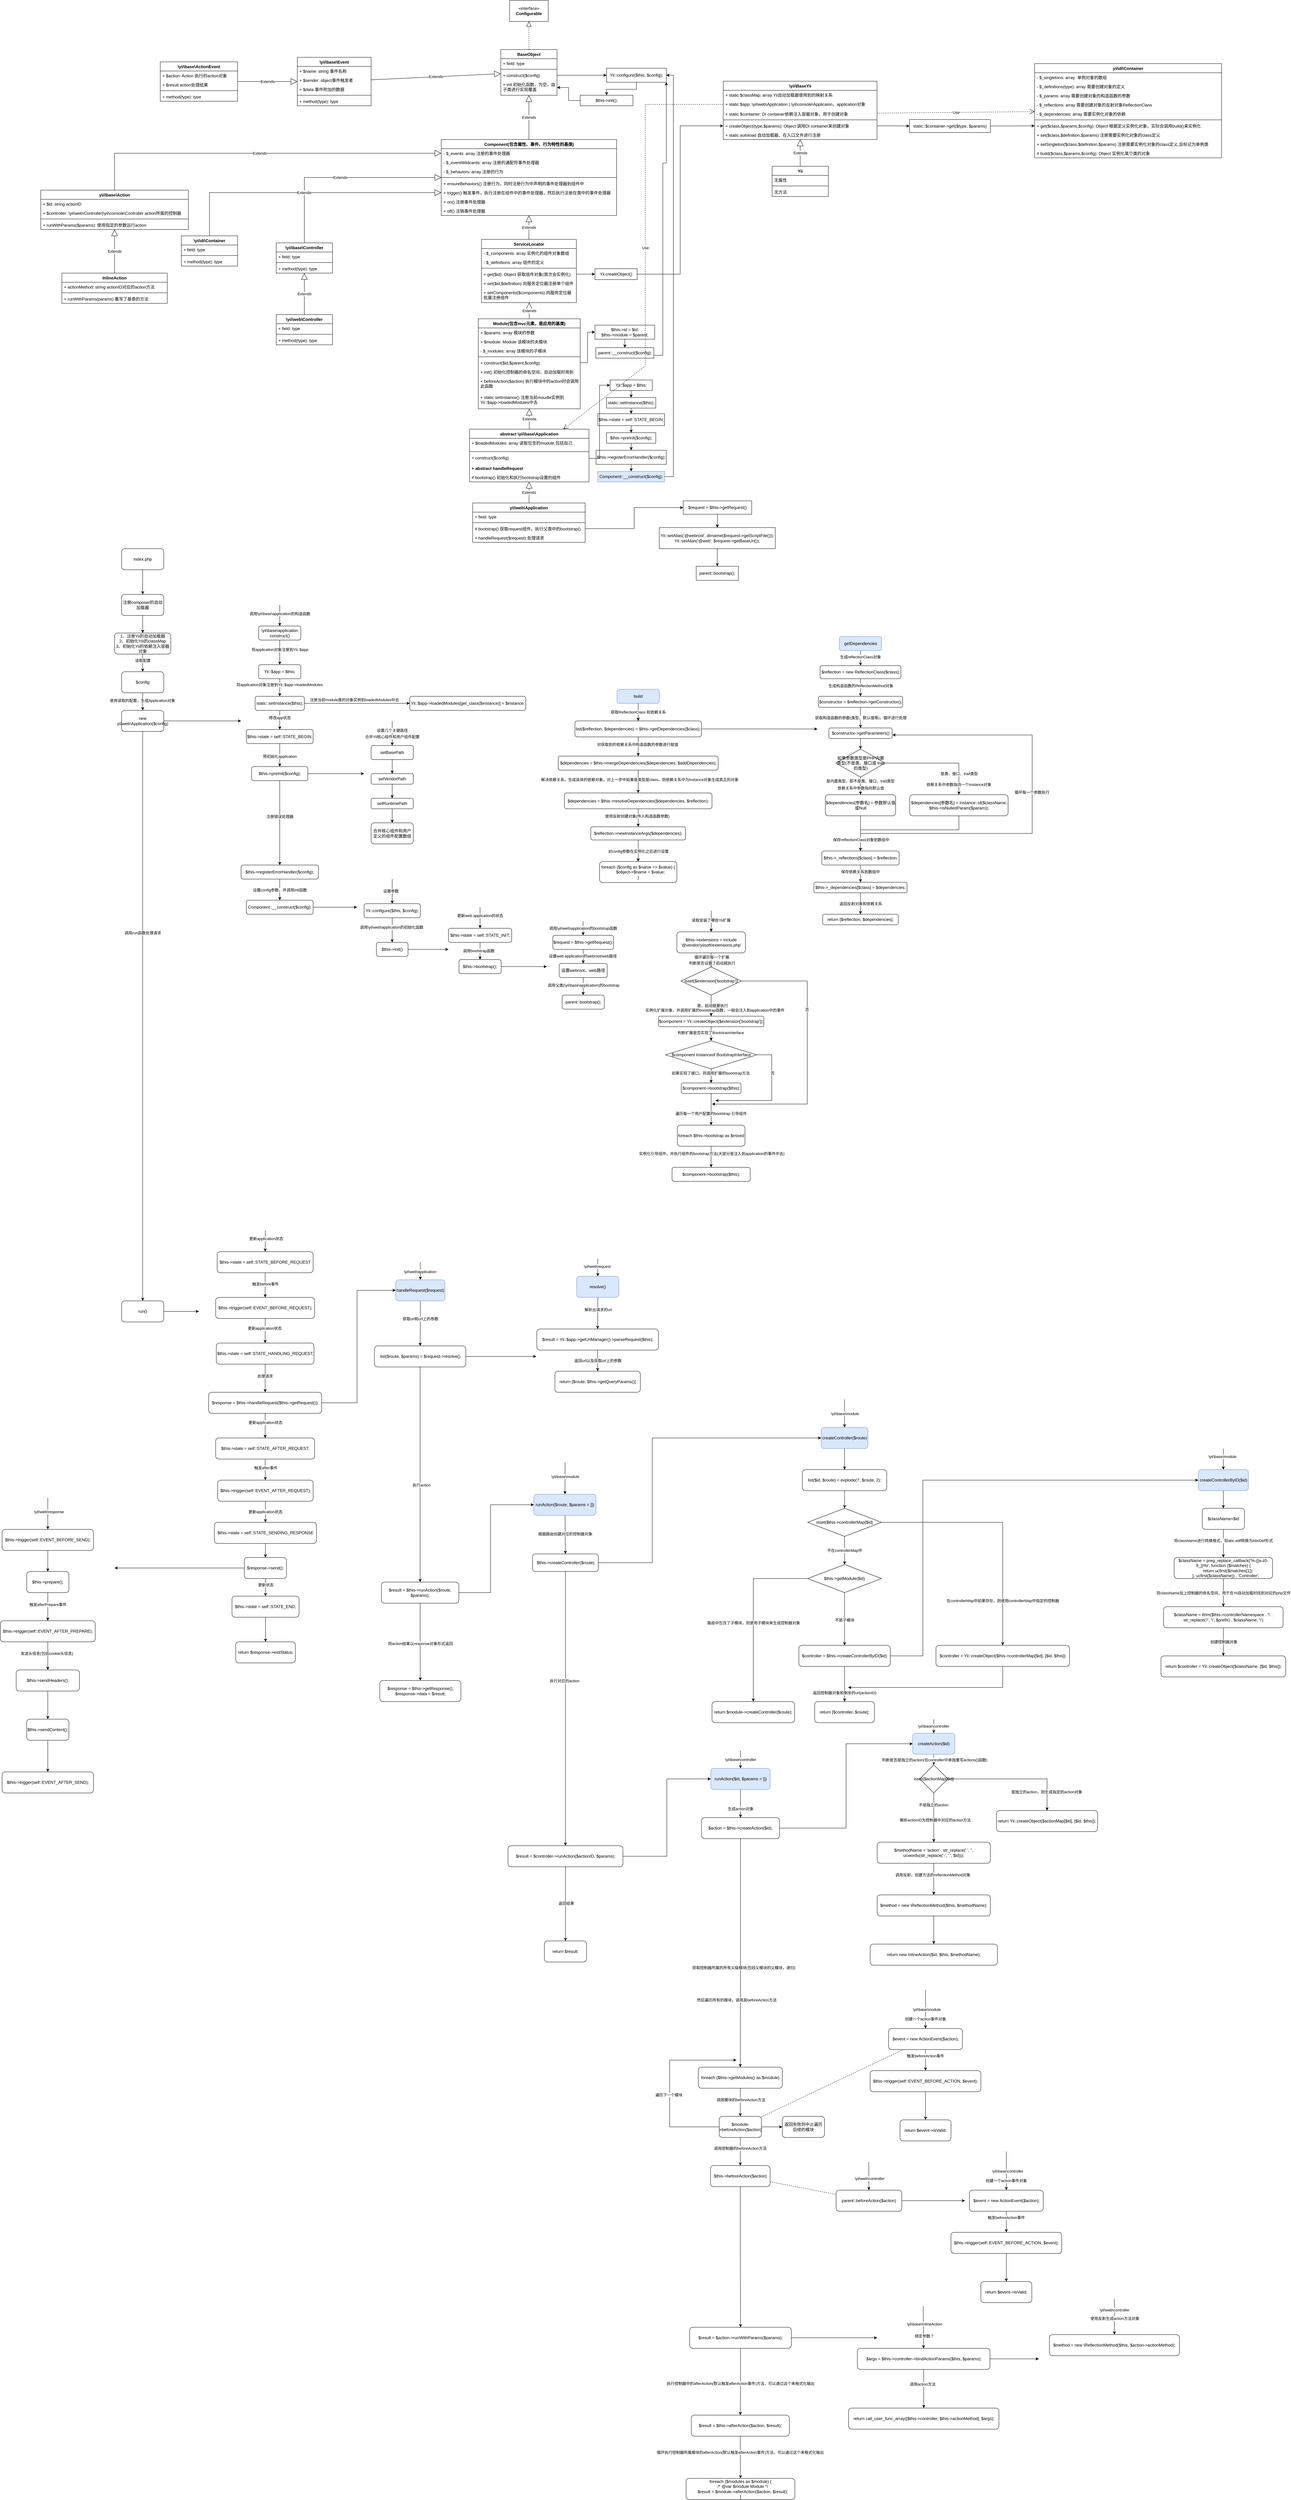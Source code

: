 <mxfile version="22.0.4" type="github">
  <diagram name="第 1 页" id="MYnPqrq0IcUWPamjDBn3">
    <mxGraphModel dx="2904" dy="3002" grid="1" gridSize="10" guides="1" tooltips="1" connect="1" arrows="1" fold="1" page="1" pageScale="1" pageWidth="827" pageHeight="1169" math="0" shadow="0">
      <root>
        <mxCell id="0" />
        <mxCell id="1" parent="0" />
        <mxCell id="EYt9l6OYSjj466IM3DUd-25" value="Extends" style="endArrow=block;endSize=16;endFill=0;html=1;rounded=0;" parent="1" source="EYt9l6OYSjj466IM3DUd-49" target="EYt9l6OYSjj466IM3DUd-45" edge="1">
          <mxGeometry width="160" relative="1" as="geometry">
            <mxPoint x="470" y="-90" as="sourcePoint" />
            <mxPoint x="470" y="-254" as="targetPoint" />
          </mxGeometry>
        </mxCell>
        <mxCell id="EYt9l6OYSjj466IM3DUd-26" value="Module(包含mvc元素，是应用的基类)" style="swimlane;fontStyle=1;align=center;verticalAlign=top;childLayout=stackLayout;horizontal=1;startSize=26;horizontalStack=0;resizeParent=1;resizeParentMax=0;resizeLast=0;collapsible=1;marginBottom=0;whiteSpace=wrap;html=1;" parent="1" vertex="1">
          <mxGeometry x="325" y="-584" width="290" height="256" as="geometry" />
        </mxCell>
        <mxCell id="EYt9l6OYSjj466IM3DUd-134" value="+ $params: array 模块的参数" style="text;strokeColor=none;fillColor=none;align=left;verticalAlign=top;spacingLeft=4;spacingRight=4;overflow=hidden;rotatable=0;points=[[0,0.5],[1,0.5]];portConstraint=eastwest;whiteSpace=wrap;html=1;" parent="EYt9l6OYSjj466IM3DUd-26" vertex="1">
          <mxGeometry y="26" width="290" height="26" as="geometry" />
        </mxCell>
        <mxCell id="EYt9l6OYSjj466IM3DUd-27" value="+ $module: Module 该模块的夫模块" style="text;strokeColor=none;fillColor=none;align=left;verticalAlign=top;spacingLeft=4;spacingRight=4;overflow=hidden;rotatable=0;points=[[0,0.5],[1,0.5]];portConstraint=eastwest;whiteSpace=wrap;html=1;" parent="EYt9l6OYSjj466IM3DUd-26" vertex="1">
          <mxGeometry y="52" width="290" height="26" as="geometry" />
        </mxCell>
        <mxCell id="EYt9l6OYSjj466IM3DUd-133" value="- $_modules&lt;span style=&quot;background-color: initial;&quot;&gt;: array 该模块的子模块&lt;/span&gt;" style="text;strokeColor=none;fillColor=none;align=left;verticalAlign=top;spacingLeft=4;spacingRight=4;overflow=hidden;rotatable=0;points=[[0,0.5],[1,0.5]];portConstraint=eastwest;whiteSpace=wrap;html=1;" parent="EYt9l6OYSjj466IM3DUd-26" vertex="1">
          <mxGeometry y="78" width="290" height="26" as="geometry" />
        </mxCell>
        <mxCell id="EYt9l6OYSjj466IM3DUd-28" value="" style="line;strokeWidth=1;fillColor=none;align=left;verticalAlign=middle;spacingTop=-1;spacingLeft=3;spacingRight=3;rotatable=0;labelPosition=right;points=[];portConstraint=eastwest;strokeColor=inherit;" parent="EYt9l6OYSjj466IM3DUd-26" vertex="1">
          <mxGeometry y="104" width="290" height="8" as="geometry" />
        </mxCell>
        <mxCell id="EYt9l6OYSjj466IM3DUd-29" value="+ construct($id,$parent,$config)" style="text;strokeColor=none;fillColor=none;align=left;verticalAlign=top;spacingLeft=4;spacingRight=4;overflow=hidden;rotatable=0;points=[[0,0.5],[1,0.5]];portConstraint=eastwest;whiteSpace=wrap;html=1;" parent="EYt9l6OYSjj466IM3DUd-26" vertex="1">
          <mxGeometry y="112" width="290" height="26" as="geometry" />
        </mxCell>
        <mxCell id="EYt9l6OYSjj466IM3DUd-123" value="+ init() 初始化控制器的命名空间，自动加载时用到" style="text;strokeColor=none;fillColor=none;align=left;verticalAlign=top;spacingLeft=4;spacingRight=4;overflow=hidden;rotatable=0;points=[[0,0.5],[1,0.5]];portConstraint=eastwest;whiteSpace=wrap;html=1;" parent="EYt9l6OYSjj466IM3DUd-26" vertex="1">
          <mxGeometry y="138" width="290" height="26" as="geometry" />
        </mxCell>
        <mxCell id="mhmIhESspe-bekXu6FUe-332" value="+&amp;nbsp;beforeAction($action) 执行模块中的action时会调用此函数" style="text;strokeColor=none;fillColor=none;align=left;verticalAlign=top;spacingLeft=4;spacingRight=4;overflow=hidden;rotatable=0;points=[[0,0.5],[1,0.5]];portConstraint=eastwest;whiteSpace=wrap;html=1;" vertex="1" parent="EYt9l6OYSjj466IM3DUd-26">
          <mxGeometry y="164" width="290" height="46" as="geometry" />
        </mxCell>
        <mxCell id="mhmIhESspe-bekXu6FUe-28" value="+ static setInstance() 注册当前moudle实例到Yii::$app-&amp;gt;loadedModules中去" style="text;strokeColor=none;fillColor=none;align=left;verticalAlign=top;spacingLeft=4;spacingRight=4;overflow=hidden;rotatable=0;points=[[0,0.5],[1,0.5]];portConstraint=eastwest;whiteSpace=wrap;html=1;" vertex="1" parent="EYt9l6OYSjj466IM3DUd-26">
          <mxGeometry y="210" width="290" height="46" as="geometry" />
        </mxCell>
        <mxCell id="EYt9l6OYSjj466IM3DUd-34" value="Extends" style="endArrow=block;endSize=16;endFill=0;html=1;rounded=0;" parent="1" source="EYt9l6OYSjj466IM3DUd-45" target="EYt9l6OYSjj466IM3DUd-26" edge="1">
          <mxGeometry width="160" relative="1" as="geometry">
            <mxPoint x="470" y="-340" as="sourcePoint" />
            <mxPoint x="380" y="-360" as="targetPoint" />
          </mxGeometry>
        </mxCell>
        <mxCell id="EYt9l6OYSjj466IM3DUd-35" value="ServiceLocator" style="swimlane;fontStyle=1;align=center;verticalAlign=top;childLayout=stackLayout;horizontal=1;startSize=26;horizontalStack=0;resizeParent=1;resizeParentMax=0;resizeLast=0;collapsible=1;marginBottom=0;whiteSpace=wrap;html=1;" parent="1" vertex="1">
          <mxGeometry x="334" y="-810" width="270" height="180" as="geometry" />
        </mxCell>
        <mxCell id="EYt9l6OYSjj466IM3DUd-135" value="- $_components: array 实例化的组件对象数组" style="text;strokeColor=none;fillColor=none;align=left;verticalAlign=top;spacingLeft=4;spacingRight=4;overflow=hidden;rotatable=0;points=[[0,0.5],[1,0.5]];portConstraint=eastwest;whiteSpace=wrap;html=1;" parent="EYt9l6OYSjj466IM3DUd-35" vertex="1">
          <mxGeometry y="26" width="270" height="26" as="geometry" />
        </mxCell>
        <mxCell id="EYt9l6OYSjj466IM3DUd-36" value="- $_definitions: array 组件的定义" style="text;strokeColor=none;fillColor=none;align=left;verticalAlign=top;spacingLeft=4;spacingRight=4;overflow=hidden;rotatable=0;points=[[0,0.5],[1,0.5]];portConstraint=eastwest;whiteSpace=wrap;html=1;" parent="EYt9l6OYSjj466IM3DUd-35" vertex="1">
          <mxGeometry y="52" width="270" height="26" as="geometry" />
        </mxCell>
        <mxCell id="EYt9l6OYSjj466IM3DUd-37" value="" style="line;strokeWidth=1;fillColor=none;align=left;verticalAlign=middle;spacingTop=-1;spacingLeft=3;spacingRight=3;rotatable=0;labelPosition=right;points=[];portConstraint=eastwest;strokeColor=inherit;" parent="EYt9l6OYSjj466IM3DUd-35" vertex="1">
          <mxGeometry y="78" width="270" height="8" as="geometry" />
        </mxCell>
        <mxCell id="EYt9l6OYSjj466IM3DUd-38" value="+ get($id): Object 获取组件对象(首次会实例化)" style="text;strokeColor=none;fillColor=none;align=left;verticalAlign=top;spacingLeft=4;spacingRight=4;overflow=hidden;rotatable=0;points=[[0,0.5],[1,0.5]];portConstraint=eastwest;whiteSpace=wrap;html=1;" parent="EYt9l6OYSjj466IM3DUd-35" vertex="1">
          <mxGeometry y="86" width="270" height="26" as="geometry" />
        </mxCell>
        <mxCell id="EYt9l6OYSjj466IM3DUd-136" value="+ set($id,$definition) 向服务定位器注册单个组件" style="text;strokeColor=none;fillColor=none;align=left;verticalAlign=top;spacingLeft=4;spacingRight=4;overflow=hidden;rotatable=0;points=[[0,0.5],[1,0.5]];portConstraint=eastwest;whiteSpace=wrap;html=1;" parent="EYt9l6OYSjj466IM3DUd-35" vertex="1">
          <mxGeometry y="112" width="270" height="26" as="geometry" />
        </mxCell>
        <mxCell id="EYt9l6OYSjj466IM3DUd-137" value="+ setComponents($components) 向服务定位器批量注册组件" style="text;strokeColor=none;fillColor=none;align=left;verticalAlign=top;spacingLeft=4;spacingRight=4;overflow=hidden;rotatable=0;points=[[0,0.5],[1,0.5]];portConstraint=eastwest;whiteSpace=wrap;html=1;" parent="EYt9l6OYSjj466IM3DUd-35" vertex="1">
          <mxGeometry y="138" width="270" height="42" as="geometry" />
        </mxCell>
        <mxCell id="EYt9l6OYSjj466IM3DUd-39" value="Extends" style="endArrow=block;endSize=16;endFill=0;html=1;rounded=0;exitX=0.5;exitY=0;exitDx=0;exitDy=0;" parent="1" source="EYt9l6OYSjj466IM3DUd-26" target="EYt9l6OYSjj466IM3DUd-35" edge="1">
          <mxGeometry width="160" relative="1" as="geometry">
            <mxPoint x="190" y="-480" as="sourcePoint" />
            <mxPoint x="350" y="-480" as="targetPoint" />
          </mxGeometry>
        </mxCell>
        <mxCell id="EYt9l6OYSjj466IM3DUd-40" value="Component(包含属性、事件、行为特性的基类)" style="swimlane;fontStyle=1;align=center;verticalAlign=top;childLayout=stackLayout;horizontal=1;startSize=26;horizontalStack=0;resizeParent=1;resizeParentMax=0;resizeLast=0;collapsible=1;marginBottom=0;whiteSpace=wrap;html=1;" parent="1" vertex="1">
          <mxGeometry x="219.5" y="-1094" width="499" height="216" as="geometry" />
        </mxCell>
        <mxCell id="EYt9l6OYSjj466IM3DUd-41" value="- $_events&lt;span style=&quot;background-color: initial;&quot;&gt;: array 注册的事件处理器&lt;/span&gt;" style="text;strokeColor=none;fillColor=none;align=left;verticalAlign=top;spacingLeft=4;spacingRight=4;overflow=hidden;rotatable=0;points=[[0,0.5],[1,0.5]];portConstraint=eastwest;whiteSpace=wrap;html=1;" parent="EYt9l6OYSjj466IM3DUd-40" vertex="1">
          <mxGeometry y="26" width="499" height="26" as="geometry" />
        </mxCell>
        <mxCell id="2hBmPjiTw3TC5ywfi_ag-9" value="- $_eventWildcards&lt;span style=&quot;background-color: initial;&quot;&gt;: array 注册的通配符事件处理器&lt;/span&gt;" style="text;strokeColor=none;fillColor=none;align=left;verticalAlign=top;spacingLeft=4;spacingRight=4;overflow=hidden;rotatable=0;points=[[0,0.5],[1,0.5]];portConstraint=eastwest;whiteSpace=wrap;html=1;" parent="EYt9l6OYSjj466IM3DUd-40" vertex="1">
          <mxGeometry y="52" width="499" height="26" as="geometry" />
        </mxCell>
        <mxCell id="2hBmPjiTw3TC5ywfi_ag-10" value="- $_behaviors&lt;span style=&quot;background-color: initial;&quot;&gt;: array 注册的行为&lt;/span&gt;" style="text;strokeColor=none;fillColor=none;align=left;verticalAlign=top;spacingLeft=4;spacingRight=4;overflow=hidden;rotatable=0;points=[[0,0.5],[1,0.5]];portConstraint=eastwest;whiteSpace=wrap;html=1;" parent="EYt9l6OYSjj466IM3DUd-40" vertex="1">
          <mxGeometry y="78" width="499" height="26" as="geometry" />
        </mxCell>
        <mxCell id="EYt9l6OYSjj466IM3DUd-42" value="" style="line;strokeWidth=1;fillColor=none;align=left;verticalAlign=middle;spacingTop=-1;spacingLeft=3;spacingRight=3;rotatable=0;labelPosition=right;points=[];portConstraint=eastwest;strokeColor=inherit;" parent="EYt9l6OYSjj466IM3DUd-40" vertex="1">
          <mxGeometry y="104" width="499" height="8" as="geometry" />
        </mxCell>
        <mxCell id="EYt9l6OYSjj466IM3DUd-43" value="+&amp;nbsp;ensureBehaviors&lt;span style=&quot;background-color: initial;&quot;&gt;() 注册行为，同时注册行为中声明的事件处理器到组件中&lt;/span&gt;" style="text;strokeColor=none;fillColor=none;align=left;verticalAlign=top;spacingLeft=4;spacingRight=4;overflow=hidden;rotatable=0;points=[[0,0.5],[1,0.5]];portConstraint=eastwest;whiteSpace=wrap;html=1;" parent="EYt9l6OYSjj466IM3DUd-40" vertex="1">
          <mxGeometry y="112" width="499" height="26" as="geometry" />
        </mxCell>
        <mxCell id="2hBmPjiTw3TC5ywfi_ag-11" value="+&amp;nbsp;trigger&lt;span style=&quot;background-color: initial;&quot;&gt;() 触发事件，执行注册在组件中的事件处理器，然后执行注册在类中的事件处理器&lt;/span&gt;" style="text;strokeColor=none;fillColor=none;align=left;verticalAlign=top;spacingLeft=4;spacingRight=4;overflow=hidden;rotatable=0;points=[[0,0.5],[1,0.5]];portConstraint=eastwest;whiteSpace=wrap;html=1;" parent="EYt9l6OYSjj466IM3DUd-40" vertex="1">
          <mxGeometry y="138" width="499" height="26" as="geometry" />
        </mxCell>
        <mxCell id="mhmIhESspe-bekXu6FUe-1" value="+&amp;nbsp;on&lt;span style=&quot;background-color: initial;&quot;&gt;() 注册事件处理器&lt;/span&gt;" style="text;strokeColor=none;fillColor=none;align=left;verticalAlign=top;spacingLeft=4;spacingRight=4;overflow=hidden;rotatable=0;points=[[0,0.5],[1,0.5]];portConstraint=eastwest;whiteSpace=wrap;html=1;" vertex="1" parent="EYt9l6OYSjj466IM3DUd-40">
          <mxGeometry y="164" width="499" height="26" as="geometry" />
        </mxCell>
        <mxCell id="mhmIhESspe-bekXu6FUe-2" value="+&amp;nbsp;off&lt;span style=&quot;background-color: initial;&quot;&gt;() 注销事件处理器&lt;/span&gt;" style="text;strokeColor=none;fillColor=none;align=left;verticalAlign=top;spacingLeft=4;spacingRight=4;overflow=hidden;rotatable=0;points=[[0,0.5],[1,0.5]];portConstraint=eastwest;whiteSpace=wrap;html=1;" vertex="1" parent="EYt9l6OYSjj466IM3DUd-40">
          <mxGeometry y="190" width="499" height="26" as="geometry" />
        </mxCell>
        <mxCell id="EYt9l6OYSjj466IM3DUd-44" value="Extends" style="endArrow=block;endSize=16;endFill=0;html=1;rounded=0;" parent="1" source="EYt9l6OYSjj466IM3DUd-35" target="EYt9l6OYSjj466IM3DUd-40" edge="1">
          <mxGeometry width="160" relative="1" as="geometry">
            <mxPoint x="230" y="-750" as="sourcePoint" />
            <mxPoint x="390" y="-750" as="targetPoint" />
          </mxGeometry>
        </mxCell>
        <mxCell id="EYt9l6OYSjj466IM3DUd-45" value="abstract \yii\base\Application" style="swimlane;fontStyle=1;align=center;verticalAlign=top;childLayout=stackLayout;horizontal=1;startSize=26;horizontalStack=0;resizeParent=1;resizeParentMax=0;resizeLast=0;collapsible=1;marginBottom=0;whiteSpace=wrap;html=1;" parent="1" vertex="1">
          <mxGeometry x="300" y="-270" width="340" height="150" as="geometry" />
        </mxCell>
        <mxCell id="EYt9l6OYSjj466IM3DUd-46" value="+ $loadedModules: array 读取包含的module,包括自己&lt;br&gt;&amp;nbsp;" style="text;strokeColor=none;fillColor=none;align=left;verticalAlign=top;spacingLeft=4;spacingRight=4;overflow=hidden;rotatable=0;points=[[0,0.5],[1,0.5]];portConstraint=eastwest;whiteSpace=wrap;html=1;" parent="EYt9l6OYSjj466IM3DUd-45" vertex="1">
          <mxGeometry y="26" width="340" height="34" as="geometry" />
        </mxCell>
        <mxCell id="EYt9l6OYSjj466IM3DUd-47" value="" style="line;strokeWidth=1;fillColor=none;align=left;verticalAlign=middle;spacingTop=-1;spacingLeft=3;spacingRight=3;rotatable=0;labelPosition=right;points=[];portConstraint=eastwest;strokeColor=inherit;" parent="EYt9l6OYSjj466IM3DUd-45" vertex="1">
          <mxGeometry y="60" width="340" height="8" as="geometry" />
        </mxCell>
        <mxCell id="EYt9l6OYSjj466IM3DUd-48" value="+ construct($config)" style="text;strokeColor=none;fillColor=none;align=left;verticalAlign=top;spacingLeft=4;spacingRight=4;overflow=hidden;rotatable=0;points=[[0,0.5],[1,0.5]];portConstraint=eastwest;whiteSpace=wrap;html=1;" parent="EYt9l6OYSjj466IM3DUd-45" vertex="1">
          <mxGeometry y="68" width="340" height="30" as="geometry" />
        </mxCell>
        <mxCell id="EYt9l6OYSjj466IM3DUd-61" value="+ abstract handleRequest" style="text;strokeColor=none;fillColor=none;align=left;verticalAlign=top;spacingLeft=4;spacingRight=4;overflow=hidden;rotatable=0;points=[[0,0.5],[1,0.5]];portConstraint=eastwest;whiteSpace=wrap;html=1;fontStyle=1" parent="EYt9l6OYSjj466IM3DUd-45" vertex="1">
          <mxGeometry y="98" width="340" height="26" as="geometry" />
        </mxCell>
        <mxCell id="2hBmPjiTw3TC5ywfi_ag-1" value="# bootstrap() 初始化和执行bootstrap设置的组件" style="text;strokeColor=none;fillColor=none;align=left;verticalAlign=top;spacingLeft=4;spacingRight=4;overflow=hidden;rotatable=0;points=[[0,0.5],[1,0.5]];portConstraint=eastwest;whiteSpace=wrap;html=1;" parent="EYt9l6OYSjj466IM3DUd-45" vertex="1">
          <mxGeometry y="124" width="340" height="26" as="geometry" />
        </mxCell>
        <mxCell id="EYt9l6OYSjj466IM3DUd-49" value="yii\web\Application" style="swimlane;fontStyle=1;align=center;verticalAlign=top;childLayout=stackLayout;horizontal=1;startSize=26;horizontalStack=0;resizeParent=1;resizeParentMax=0;resizeLast=0;collapsible=1;marginBottom=0;whiteSpace=wrap;html=1;" parent="1" vertex="1">
          <mxGeometry x="309" y="-60" width="320" height="112" as="geometry" />
        </mxCell>
        <mxCell id="EYt9l6OYSjj466IM3DUd-50" value="+ field: type" style="text;strokeColor=none;fillColor=none;align=left;verticalAlign=top;spacingLeft=4;spacingRight=4;overflow=hidden;rotatable=0;points=[[0,0.5],[1,0.5]];portConstraint=eastwest;whiteSpace=wrap;html=1;" parent="EYt9l6OYSjj466IM3DUd-49" vertex="1">
          <mxGeometry y="26" width="320" height="26" as="geometry" />
        </mxCell>
        <mxCell id="EYt9l6OYSjj466IM3DUd-51" value="" style="line;strokeWidth=1;fillColor=none;align=left;verticalAlign=middle;spacingTop=-1;spacingLeft=3;spacingRight=3;rotatable=0;labelPosition=right;points=[];portConstraint=eastwest;strokeColor=inherit;" parent="EYt9l6OYSjj466IM3DUd-49" vertex="1">
          <mxGeometry y="52" width="320" height="8" as="geometry" />
        </mxCell>
        <mxCell id="EYt9l6OYSjj466IM3DUd-52" value="# bootstrap() 获取request组件，执行父类中的bootstrap()" style="text;strokeColor=none;fillColor=none;align=left;verticalAlign=top;spacingLeft=4;spacingRight=4;overflow=hidden;rotatable=0;points=[[0,0.5],[1,0.5]];portConstraint=eastwest;whiteSpace=wrap;html=1;" parent="EYt9l6OYSjj466IM3DUd-49" vertex="1">
          <mxGeometry y="60" width="320" height="26" as="geometry" />
        </mxCell>
        <mxCell id="2hBmPjiTw3TC5ywfi_ag-8" value="+ handleRequest($request) 处理请求" style="text;strokeColor=none;fillColor=none;align=left;verticalAlign=top;spacingLeft=4;spacingRight=4;overflow=hidden;rotatable=0;points=[[0,0.5],[1,0.5]];portConstraint=eastwest;whiteSpace=wrap;html=1;" parent="EYt9l6OYSjj466IM3DUd-49" vertex="1">
          <mxGeometry y="86" width="320" height="26" as="geometry" />
        </mxCell>
        <mxCell id="EYt9l6OYSjj466IM3DUd-53" value="BaseObject" style="swimlane;fontStyle=1;align=center;verticalAlign=top;childLayout=stackLayout;horizontal=1;startSize=26;horizontalStack=0;resizeParent=1;resizeParentMax=0;resizeLast=0;collapsible=1;marginBottom=0;whiteSpace=wrap;html=1;" parent="1" vertex="1">
          <mxGeometry x="389" y="-1350" width="160" height="130" as="geometry" />
        </mxCell>
        <mxCell id="EYt9l6OYSjj466IM3DUd-54" value="+ field: type" style="text;strokeColor=none;fillColor=none;align=left;verticalAlign=top;spacingLeft=4;spacingRight=4;overflow=hidden;rotatable=0;points=[[0,0.5],[1,0.5]];portConstraint=eastwest;whiteSpace=wrap;html=1;" parent="EYt9l6OYSjj466IM3DUd-53" vertex="1">
          <mxGeometry y="26" width="160" height="26" as="geometry" />
        </mxCell>
        <mxCell id="EYt9l6OYSjj466IM3DUd-55" value="" style="line;strokeWidth=1;fillColor=none;align=left;verticalAlign=middle;spacingTop=-1;spacingLeft=3;spacingRight=3;rotatable=0;labelPosition=right;points=[];portConstraint=eastwest;strokeColor=inherit;" parent="EYt9l6OYSjj466IM3DUd-53" vertex="1">
          <mxGeometry y="52" width="160" height="8" as="geometry" />
        </mxCell>
        <mxCell id="EYt9l6OYSjj466IM3DUd-56" value="+ construct($config)" style="text;strokeColor=none;fillColor=none;align=left;verticalAlign=top;spacingLeft=4;spacingRight=4;overflow=hidden;rotatable=0;points=[[0,0.5],[1,0.5]];portConstraint=eastwest;whiteSpace=wrap;html=1;" parent="EYt9l6OYSjj466IM3DUd-53" vertex="1">
          <mxGeometry y="60" width="160" height="26" as="geometry" />
        </mxCell>
        <mxCell id="EYt9l6OYSjj466IM3DUd-100" value="+ init 初始化函数，为空，由子类进行实现覆盖" style="text;strokeColor=none;fillColor=none;align=left;verticalAlign=top;spacingLeft=4;spacingRight=4;overflow=hidden;rotatable=0;points=[[0,0.5],[1,0.5]];portConstraint=eastwest;whiteSpace=wrap;html=1;" parent="EYt9l6OYSjj466IM3DUd-53" vertex="1">
          <mxGeometry y="86" width="160" height="44" as="geometry" />
        </mxCell>
        <mxCell id="EYt9l6OYSjj466IM3DUd-57" value="Extends" style="endArrow=block;endSize=16;endFill=0;html=1;rounded=0;" parent="1" source="EYt9l6OYSjj466IM3DUd-40" target="EYt9l6OYSjj466IM3DUd-53" edge="1">
          <mxGeometry width="160" relative="1" as="geometry">
            <mxPoint x="130" y="-880" as="sourcePoint" />
            <mxPoint x="290" y="-880" as="targetPoint" />
          </mxGeometry>
        </mxCell>
        <mxCell id="EYt9l6OYSjj466IM3DUd-58" value="«interface»&lt;br&gt;&lt;b&gt;Configurable&lt;/b&gt;" style="html=1;whiteSpace=wrap;" parent="1" vertex="1">
          <mxGeometry x="414" y="-1490" width="110" height="60" as="geometry" />
        </mxCell>
        <mxCell id="EYt9l6OYSjj466IM3DUd-59" value="" style="endArrow=block;dashed=1;endFill=0;endSize=12;html=1;rounded=0;" parent="1" source="EYt9l6OYSjj466IM3DUd-53" target="EYt9l6OYSjj466IM3DUd-58" edge="1">
          <mxGeometry width="160" relative="1" as="geometry">
            <mxPoint x="200" y="-1130" as="sourcePoint" />
            <mxPoint x="360" y="-1130" as="targetPoint" />
          </mxGeometry>
        </mxCell>
        <mxCell id="EYt9l6OYSjj466IM3DUd-66" value="\yii\BaseYii" style="swimlane;fontStyle=1;align=center;verticalAlign=top;childLayout=stackLayout;horizontal=1;startSize=26;horizontalStack=0;resizeParent=1;resizeParentMax=0;resizeLast=0;collapsible=1;marginBottom=0;whiteSpace=wrap;html=1;" parent="1" vertex="1">
          <mxGeometry x="1022" y="-1260" width="437.5" height="166" as="geometry" />
        </mxCell>
        <mxCell id="EYt9l6OYSjj466IM3DUd-67" value="+ static $classMap&lt;span style=&quot;background-color: initial;&quot;&gt;: array Yii自动加载器使用到的映射关系&lt;/span&gt;" style="text;strokeColor=none;fillColor=none;align=left;verticalAlign=top;spacingLeft=4;spacingRight=4;overflow=hidden;rotatable=0;points=[[0,0.5],[1,0.5]];portConstraint=eastwest;whiteSpace=wrap;html=1;" parent="EYt9l6OYSjj466IM3DUd-66" vertex="1">
          <mxGeometry y="26" width="437.5" height="26" as="geometry" />
        </mxCell>
        <mxCell id="EYt9l6OYSjj466IM3DUd-76" value="+ static $app: \yii\web\Application | \yii\console\Applicaion，application对象" style="text;strokeColor=none;fillColor=none;align=left;verticalAlign=top;spacingLeft=4;spacingRight=4;overflow=hidden;rotatable=0;points=[[0,0.5],[1,0.5]];portConstraint=eastwest;whiteSpace=wrap;html=1;" parent="EYt9l6OYSjj466IM3DUd-66" vertex="1">
          <mxGeometry y="52" width="437.5" height="28" as="geometry" />
        </mxCell>
        <mxCell id="EYt9l6OYSjj466IM3DUd-77" value="+ static $container: DI container依赖注入容器对象，用于创建对象" style="text;strokeColor=none;fillColor=none;align=left;verticalAlign=top;spacingLeft=4;spacingRight=4;overflow=hidden;rotatable=0;points=[[0,0.5],[1,0.5]];portConstraint=eastwest;whiteSpace=wrap;html=1;" parent="EYt9l6OYSjj466IM3DUd-66" vertex="1">
          <mxGeometry y="80" width="437.5" height="26" as="geometry" />
        </mxCell>
        <mxCell id="EYt9l6OYSjj466IM3DUd-68" value="" style="line;strokeWidth=1;fillColor=none;align=left;verticalAlign=middle;spacingTop=-1;spacingLeft=3;spacingRight=3;rotatable=0;labelPosition=right;points=[];portConstraint=eastwest;strokeColor=inherit;" parent="EYt9l6OYSjj466IM3DUd-66" vertex="1">
          <mxGeometry y="106" width="437.5" height="8" as="geometry" />
        </mxCell>
        <mxCell id="EYt9l6OYSjj466IM3DUd-69" value="+&amp;nbsp;createObject&lt;span style=&quot;background-color: initial;&quot;&gt;(type,$params): Object 调用DI container来创建对象&lt;/span&gt;" style="text;strokeColor=none;fillColor=none;align=left;verticalAlign=top;spacingLeft=4;spacingRight=4;overflow=hidden;rotatable=0;points=[[0,0.5],[1,0.5]];portConstraint=eastwest;whiteSpace=wrap;html=1;" parent="EYt9l6OYSjj466IM3DUd-66" vertex="1">
          <mxGeometry y="114" width="437.5" height="26" as="geometry" />
        </mxCell>
        <mxCell id="EYt9l6OYSjj466IM3DUd-93" value="+ static autoload 自动加载器、在入口文件进行注册" style="text;strokeColor=none;fillColor=none;align=left;verticalAlign=top;spacingLeft=4;spacingRight=4;overflow=hidden;rotatable=0;points=[[0,0.5],[1,0.5]];portConstraint=eastwest;whiteSpace=wrap;html=1;" parent="EYt9l6OYSjj466IM3DUd-66" vertex="1">
          <mxGeometry y="140" width="437.5" height="26" as="geometry" />
        </mxCell>
        <mxCell id="EYt9l6OYSjj466IM3DUd-70" value="Extends" style="endArrow=block;endSize=16;endFill=0;html=1;rounded=0;" parent="1" source="EYt9l6OYSjj466IM3DUd-71" target="EYt9l6OYSjj466IM3DUd-66" edge="1">
          <mxGeometry width="160" relative="1" as="geometry">
            <mxPoint x="1241" y="-1028" as="sourcePoint" />
            <mxPoint x="1241" y="-1080.0" as="targetPoint" />
          </mxGeometry>
        </mxCell>
        <mxCell id="EYt9l6OYSjj466IM3DUd-71" value="Yii" style="swimlane;fontStyle=1;align=center;verticalAlign=top;childLayout=stackLayout;horizontal=1;startSize=26;horizontalStack=0;resizeParent=1;resizeParentMax=0;resizeLast=0;collapsible=1;marginBottom=0;whiteSpace=wrap;html=1;" parent="1" vertex="1">
          <mxGeometry x="1161" y="-1018" width="160" height="86" as="geometry" />
        </mxCell>
        <mxCell id="EYt9l6OYSjj466IM3DUd-72" value="无属性" style="text;strokeColor=none;fillColor=none;align=left;verticalAlign=top;spacingLeft=4;spacingRight=4;overflow=hidden;rotatable=0;points=[[0,0.5],[1,0.5]];portConstraint=eastwest;whiteSpace=wrap;html=1;" parent="EYt9l6OYSjj466IM3DUd-71" vertex="1">
          <mxGeometry y="26" width="160" height="26" as="geometry" />
        </mxCell>
        <mxCell id="EYt9l6OYSjj466IM3DUd-73" value="" style="line;strokeWidth=1;fillColor=none;align=left;verticalAlign=middle;spacingTop=-1;spacingLeft=3;spacingRight=3;rotatable=0;labelPosition=right;points=[];portConstraint=eastwest;strokeColor=inherit;" parent="EYt9l6OYSjj466IM3DUd-71" vertex="1">
          <mxGeometry y="52" width="160" height="8" as="geometry" />
        </mxCell>
        <mxCell id="EYt9l6OYSjj466IM3DUd-74" value="无方法" style="text;strokeColor=none;fillColor=none;align=left;verticalAlign=top;spacingLeft=4;spacingRight=4;overflow=hidden;rotatable=0;points=[[0,0.5],[1,0.5]];portConstraint=eastwest;whiteSpace=wrap;html=1;" parent="EYt9l6OYSjj466IM3DUd-71" vertex="1">
          <mxGeometry y="60" width="160" height="26" as="geometry" />
        </mxCell>
        <mxCell id="EYt9l6OYSjj466IM3DUd-82" style="edgeStyle=orthogonalEdgeStyle;rounded=0;orthogonalLoop=1;jettySize=auto;html=1;entryX=0.5;entryY=0;entryDx=0;entryDy=0;" parent="1" source="EYt9l6OYSjj466IM3DUd-78" target="EYt9l6OYSjj466IM3DUd-81" edge="1">
          <mxGeometry relative="1" as="geometry" />
        </mxCell>
        <mxCell id="EYt9l6OYSjj466IM3DUd-89" value="读取配置" style="edgeLabel;html=1;align=center;verticalAlign=middle;resizable=0;points=[];" parent="EYt9l6OYSjj466IM3DUd-82" vertex="1" connectable="0">
          <mxGeometry x="-0.285" relative="1" as="geometry">
            <mxPoint as="offset" />
          </mxGeometry>
        </mxCell>
        <mxCell id="EYt9l6OYSjj466IM3DUd-78" value="1、注册Yii的自动加载器&lt;br&gt;2、初始化Yiii的classMap&lt;br&gt;3、初始化Yii的依赖注入容器对象" style="rounded=1;whiteSpace=wrap;html=1;" parent="1" vertex="1">
          <mxGeometry x="-710" y="310" width="160" height="60" as="geometry" />
        </mxCell>
        <mxCell id="EYt9l6OYSjj466IM3DUd-91" style="edgeStyle=orthogonalEdgeStyle;rounded=0;orthogonalLoop=1;jettySize=auto;html=1;entryX=0.5;entryY=0;entryDx=0;entryDy=0;" parent="1" source="EYt9l6OYSjj466IM3DUd-79" target="EYt9l6OYSjj466IM3DUd-90" edge="1">
          <mxGeometry relative="1" as="geometry" />
        </mxCell>
        <mxCell id="EYt9l6OYSjj466IM3DUd-79" value="index.php" style="rounded=1;whiteSpace=wrap;html=1;" parent="1" vertex="1">
          <mxGeometry x="-690" y="70" width="120" height="60" as="geometry" />
        </mxCell>
        <mxCell id="EYt9l6OYSjj466IM3DUd-84" style="edgeStyle=orthogonalEdgeStyle;rounded=0;orthogonalLoop=1;jettySize=auto;html=1;entryX=0.5;entryY=0;entryDx=0;entryDy=0;" parent="1" source="EYt9l6OYSjj466IM3DUd-81" target="EYt9l6OYSjj466IM3DUd-83" edge="1">
          <mxGeometry relative="1" as="geometry" />
        </mxCell>
        <mxCell id="EYt9l6OYSjj466IM3DUd-85" value="使用读取的配置，生成Application对象" style="edgeLabel;html=1;align=center;verticalAlign=middle;resizable=0;points=[];" parent="EYt9l6OYSjj466IM3DUd-84" vertex="1" connectable="0">
          <mxGeometry x="-0.15" y="-1" relative="1" as="geometry">
            <mxPoint as="offset" />
          </mxGeometry>
        </mxCell>
        <mxCell id="EYt9l6OYSjj466IM3DUd-81" value="$config" style="rounded=1;whiteSpace=wrap;html=1;" parent="1" vertex="1">
          <mxGeometry x="-690" y="420" width="120" height="60" as="geometry" />
        </mxCell>
        <mxCell id="EYt9l6OYSjj466IM3DUd-87" style="edgeStyle=orthogonalEdgeStyle;rounded=0;orthogonalLoop=1;jettySize=auto;html=1;entryX=0.5;entryY=0;entryDx=0;entryDy=0;" parent="1" source="EYt9l6OYSjj466IM3DUd-83" target="EYt9l6OYSjj466IM3DUd-86" edge="1">
          <mxGeometry relative="1" as="geometry" />
        </mxCell>
        <mxCell id="EYt9l6OYSjj466IM3DUd-88" value="调用run函数处理请求" style="edgeLabel;html=1;align=center;verticalAlign=middle;resizable=0;points=[];" parent="EYt9l6OYSjj466IM3DUd-87" vertex="1" connectable="0">
          <mxGeometry x="-0.297" y="-1" relative="1" as="geometry">
            <mxPoint x="1" y="3" as="offset" />
          </mxGeometry>
        </mxCell>
        <mxCell id="mhmIhESspe-bekXu6FUe-171" style="edgeStyle=orthogonalEdgeStyle;rounded=0;orthogonalLoop=1;jettySize=auto;html=1;" edge="1" parent="1" source="EYt9l6OYSjj466IM3DUd-83">
          <mxGeometry relative="1" as="geometry">
            <mxPoint x="-350" y="560" as="targetPoint" />
          </mxGeometry>
        </mxCell>
        <mxCell id="EYt9l6OYSjj466IM3DUd-83" value="new yii\web\Application($config)" style="rounded=1;whiteSpace=wrap;html=1;" parent="1" vertex="1">
          <mxGeometry x="-690" y="530" width="120" height="60" as="geometry" />
        </mxCell>
        <mxCell id="mhmIhESspe-bekXu6FUe-421" style="edgeStyle=orthogonalEdgeStyle;rounded=0;orthogonalLoop=1;jettySize=auto;html=1;" edge="1" parent="1" source="EYt9l6OYSjj466IM3DUd-86">
          <mxGeometry relative="1" as="geometry">
            <mxPoint x="-470" y="2240" as="targetPoint" />
          </mxGeometry>
        </mxCell>
        <mxCell id="EYt9l6OYSjj466IM3DUd-86" value="run()" style="rounded=1;whiteSpace=wrap;html=1;" parent="1" vertex="1">
          <mxGeometry x="-690" y="2210" width="120" height="60" as="geometry" />
        </mxCell>
        <mxCell id="EYt9l6OYSjj466IM3DUd-92" style="edgeStyle=orthogonalEdgeStyle;rounded=0;orthogonalLoop=1;jettySize=auto;html=1;" parent="1" source="EYt9l6OYSjj466IM3DUd-90" target="EYt9l6OYSjj466IM3DUd-78" edge="1">
          <mxGeometry relative="1" as="geometry" />
        </mxCell>
        <mxCell id="EYt9l6OYSjj466IM3DUd-90" value="注册composer的自动加载器" style="rounded=1;whiteSpace=wrap;html=1;" parent="1" vertex="1">
          <mxGeometry x="-690" y="200" width="120" height="60" as="geometry" />
        </mxCell>
        <mxCell id="EYt9l6OYSjj466IM3DUd-99" value="" style="edgeStyle=orthogonalEdgeStyle;rounded=0;orthogonalLoop=1;jettySize=auto;html=1;" parent="1" source="EYt9l6OYSjj466IM3DUd-96" target="EYt9l6OYSjj466IM3DUd-98" edge="1">
          <mxGeometry relative="1" as="geometry" />
        </mxCell>
        <mxCell id="EYt9l6OYSjj466IM3DUd-96" value="Yii::configure($this, $config);&lt;br&gt;" style="whiteSpace=wrap;html=1;" parent="1" vertex="1">
          <mxGeometry x="690" y="-1297" width="170" height="40" as="geometry" />
        </mxCell>
        <mxCell id="EYt9l6OYSjj466IM3DUd-97" value="" style="edgeStyle=orthogonalEdgeStyle;rounded=0;orthogonalLoop=1;jettySize=auto;html=1;" parent="1" source="EYt9l6OYSjj466IM3DUd-56" target="EYt9l6OYSjj466IM3DUd-96" edge="1">
          <mxGeometry relative="1" as="geometry" />
        </mxCell>
        <mxCell id="EYt9l6OYSjj466IM3DUd-101" style="edgeStyle=orthogonalEdgeStyle;rounded=0;orthogonalLoop=1;jettySize=auto;html=1;entryX=1;entryY=0.5;entryDx=0;entryDy=0;" parent="1" source="EYt9l6OYSjj466IM3DUd-98" target="EYt9l6OYSjj466IM3DUd-100" edge="1">
          <mxGeometry relative="1" as="geometry" />
        </mxCell>
        <mxCell id="EYt9l6OYSjj466IM3DUd-98" value="$this-&amp;gt;init();" style="whiteSpace=wrap;html=1;" parent="1" vertex="1">
          <mxGeometry x="615" y="-1220" width="150" height="30" as="geometry" />
        </mxCell>
        <mxCell id="EYt9l6OYSjj466IM3DUd-111" style="edgeStyle=orthogonalEdgeStyle;rounded=0;orthogonalLoop=1;jettySize=auto;html=1;entryX=0.5;entryY=0;entryDx=0;entryDy=0;" parent="1" source="EYt9l6OYSjj466IM3DUd-105" target="EYt9l6OYSjj466IM3DUd-106" edge="1">
          <mxGeometry relative="1" as="geometry" />
        </mxCell>
        <mxCell id="EYt9l6OYSjj466IM3DUd-105" value="Yii::$app = $this;" style="rounded=0;whiteSpace=wrap;html=1;" parent="1" vertex="1">
          <mxGeometry x="700" y="-410" width="120" height="30" as="geometry" />
        </mxCell>
        <mxCell id="EYt9l6OYSjj466IM3DUd-112" style="edgeStyle=orthogonalEdgeStyle;rounded=0;orthogonalLoop=1;jettySize=auto;html=1;" parent="1" source="EYt9l6OYSjj466IM3DUd-106" target="EYt9l6OYSjj466IM3DUd-107" edge="1">
          <mxGeometry relative="1" as="geometry" />
        </mxCell>
        <mxCell id="EYt9l6OYSjj466IM3DUd-106" value="static::setInstance($this);" style="rounded=0;whiteSpace=wrap;html=1;" parent="1" vertex="1">
          <mxGeometry x="690" y="-360" width="140" height="30" as="geometry" />
        </mxCell>
        <mxCell id="EYt9l6OYSjj466IM3DUd-113" style="edgeStyle=orthogonalEdgeStyle;rounded=0;orthogonalLoop=1;jettySize=auto;html=1;" parent="1" source="EYt9l6OYSjj466IM3DUd-107" target="EYt9l6OYSjj466IM3DUd-108" edge="1">
          <mxGeometry relative="1" as="geometry" />
        </mxCell>
        <mxCell id="EYt9l6OYSjj466IM3DUd-107" value="$this-&amp;gt;state = self::STATE_BEGIN;" style="rounded=0;whiteSpace=wrap;html=1;" parent="1" vertex="1">
          <mxGeometry x="665" y="-314" width="190" height="34" as="geometry" />
        </mxCell>
        <mxCell id="EYt9l6OYSjj466IM3DUd-114" style="edgeStyle=orthogonalEdgeStyle;rounded=0;orthogonalLoop=1;jettySize=auto;html=1;" parent="1" source="EYt9l6OYSjj466IM3DUd-108" target="EYt9l6OYSjj466IM3DUd-109" edge="1">
          <mxGeometry relative="1" as="geometry" />
        </mxCell>
        <mxCell id="EYt9l6OYSjj466IM3DUd-108" value="$this-&amp;gt;preInit($config);" style="rounded=0;whiteSpace=wrap;html=1;" parent="1" vertex="1">
          <mxGeometry x="690" y="-260" width="140" height="30" as="geometry" />
        </mxCell>
        <mxCell id="EYt9l6OYSjj466IM3DUd-115" style="edgeStyle=orthogonalEdgeStyle;rounded=0;orthogonalLoop=1;jettySize=auto;html=1;" parent="1" source="EYt9l6OYSjj466IM3DUd-109" target="EYt9l6OYSjj466IM3DUd-110" edge="1">
          <mxGeometry relative="1" as="geometry" />
        </mxCell>
        <mxCell id="EYt9l6OYSjj466IM3DUd-109" value="$this-&amp;gt;registerErrorHandler($config);" style="rounded=0;whiteSpace=wrap;html=1;" parent="1" vertex="1">
          <mxGeometry x="660" y="-210" width="200" height="40" as="geometry" />
        </mxCell>
        <mxCell id="EYt9l6OYSjj466IM3DUd-122" style="edgeStyle=orthogonalEdgeStyle;rounded=0;orthogonalLoop=1;jettySize=auto;html=1;exitX=1;exitY=0.5;exitDx=0;exitDy=0;entryX=1;entryY=0.5;entryDx=0;entryDy=0;" parent="1" source="EYt9l6OYSjj466IM3DUd-110" target="EYt9l6OYSjj466IM3DUd-96" edge="1">
          <mxGeometry relative="1" as="geometry">
            <mxPoint x="880.0" y="-135" as="sourcePoint" />
            <mxPoint x="805.0" y="-1047" as="targetPoint" />
          </mxGeometry>
        </mxCell>
        <mxCell id="EYt9l6OYSjj466IM3DUd-110" value="Component::__construct($config);" style="rounded=0;whiteSpace=wrap;html=1;fillColor=#dae8fc;strokeColor=#6c8ebf;" parent="1" vertex="1">
          <mxGeometry x="665" y="-150" width="190" height="30" as="geometry" />
        </mxCell>
        <mxCell id="EYt9l6OYSjj466IM3DUd-116" style="edgeStyle=orthogonalEdgeStyle;rounded=0;orthogonalLoop=1;jettySize=auto;html=1;entryX=0;entryY=0.5;entryDx=0;entryDy=0;" parent="1" source="EYt9l6OYSjj466IM3DUd-48" target="EYt9l6OYSjj466IM3DUd-105" edge="1">
          <mxGeometry relative="1" as="geometry" />
        </mxCell>
        <mxCell id="EYt9l6OYSjj466IM3DUd-127" style="edgeStyle=orthogonalEdgeStyle;rounded=0;orthogonalLoop=1;jettySize=auto;html=1;" parent="1" source="EYt9l6OYSjj466IM3DUd-125" target="EYt9l6OYSjj466IM3DUd-126" edge="1">
          <mxGeometry relative="1" as="geometry" />
        </mxCell>
        <mxCell id="EYt9l6OYSjj466IM3DUd-125" value="$this-&amp;gt;id = $id;&lt;br&gt;$this-&amp;gt;module = $parent;" style="rounded=0;whiteSpace=wrap;html=1;" parent="1" vertex="1">
          <mxGeometry x="657" y="-566" width="170" height="40" as="geometry" />
        </mxCell>
        <mxCell id="EYt9l6OYSjj466IM3DUd-131" style="edgeStyle=orthogonalEdgeStyle;rounded=0;orthogonalLoop=1;jettySize=auto;html=1;entryX=1;entryY=1;entryDx=0;entryDy=0;" parent="1" source="EYt9l6OYSjj466IM3DUd-126" target="EYt9l6OYSjj466IM3DUd-96" edge="1">
          <mxGeometry relative="1" as="geometry">
            <mxPoint x="790" y="-1030" as="targetPoint" />
            <Array as="points">
              <mxPoint x="850" y="-480" />
              <mxPoint x="850" y="-1027" />
            </Array>
          </mxGeometry>
        </mxCell>
        <mxCell id="EYt9l6OYSjj466IM3DUd-126" value="parent::__construct($config);" style="rounded=0;whiteSpace=wrap;html=1;" parent="1" vertex="1">
          <mxGeometry x="659.5" y="-502" width="165" height="30" as="geometry" />
        </mxCell>
        <mxCell id="EYt9l6OYSjj466IM3DUd-128" style="edgeStyle=orthogonalEdgeStyle;rounded=0;orthogonalLoop=1;jettySize=auto;html=1;entryX=0;entryY=0.5;entryDx=0;entryDy=0;" parent="1" source="EYt9l6OYSjj466IM3DUd-29" target="EYt9l6OYSjj466IM3DUd-125" edge="1">
          <mxGeometry relative="1" as="geometry" />
        </mxCell>
        <mxCell id="EYt9l6OYSjj466IM3DUd-141" style="edgeStyle=orthogonalEdgeStyle;rounded=0;orthogonalLoop=1;jettySize=auto;html=1;exitX=1;exitY=0.5;exitDx=0;exitDy=0;" parent="1" source="EYt9l6OYSjj466IM3DUd-138" target="EYt9l6OYSjj466IM3DUd-69" edge="1">
          <mxGeometry relative="1" as="geometry" />
        </mxCell>
        <mxCell id="EYt9l6OYSjj466IM3DUd-138" value="Yii:createObject()" style="rounded=0;whiteSpace=wrap;html=1;" parent="1" vertex="1">
          <mxGeometry x="657" y="-726.5" width="120" height="31" as="geometry" />
        </mxCell>
        <mxCell id="EYt9l6OYSjj466IM3DUd-139" style="edgeStyle=orthogonalEdgeStyle;rounded=0;orthogonalLoop=1;jettySize=auto;html=1;" parent="1" source="EYt9l6OYSjj466IM3DUd-38" target="EYt9l6OYSjj466IM3DUd-138" edge="1">
          <mxGeometry relative="1" as="geometry" />
        </mxCell>
        <mxCell id="EYt9l6OYSjj466IM3DUd-155" style="edgeStyle=orthogonalEdgeStyle;rounded=0;orthogonalLoop=1;jettySize=auto;html=1;entryX=0;entryY=0.5;entryDx=0;entryDy=0;" parent="1" source="EYt9l6OYSjj466IM3DUd-142" target="EYt9l6OYSjj466IM3DUd-151" edge="1">
          <mxGeometry relative="1" as="geometry" />
        </mxCell>
        <mxCell id="EYt9l6OYSjj466IM3DUd-142" value="static::$container-&amp;gt;get($type, $params)" style="rounded=0;whiteSpace=wrap;html=1;" parent="1" vertex="1">
          <mxGeometry x="1552" y="-1151" width="230" height="37" as="geometry" />
        </mxCell>
        <mxCell id="EYt9l6OYSjj466IM3DUd-143" style="edgeStyle=orthogonalEdgeStyle;rounded=0;orthogonalLoop=1;jettySize=auto;html=1;" parent="1" source="EYt9l6OYSjj466IM3DUd-69" target="EYt9l6OYSjj466IM3DUd-142" edge="1">
          <mxGeometry relative="1" as="geometry" />
        </mxCell>
        <mxCell id="EYt9l6OYSjj466IM3DUd-144" value="yii\di\Container" style="swimlane;fontStyle=1;align=center;verticalAlign=top;childLayout=stackLayout;horizontal=1;startSize=26;horizontalStack=0;resizeParent=1;resizeParentMax=0;resizeLast=0;collapsible=1;marginBottom=0;whiteSpace=wrap;html=1;" parent="1" vertex="1">
          <mxGeometry x="1908" y="-1310" width="532" height="268" as="geometry" />
        </mxCell>
        <mxCell id="EYt9l6OYSjj466IM3DUd-145" value="- $_singletons: array&amp;nbsp; 单例对象的数组" style="text;strokeColor=none;fillColor=none;align=left;verticalAlign=top;spacingLeft=4;spacingRight=4;overflow=hidden;rotatable=0;points=[[0,0.5],[1,0.5]];portConstraint=eastwest;whiteSpace=wrap;html=1;" parent="EYt9l6OYSjj466IM3DUd-144" vertex="1">
          <mxGeometry y="26" width="532" height="26" as="geometry" />
        </mxCell>
        <mxCell id="EYt9l6OYSjj466IM3DUd-147" value="- $_definitions&lt;span style=&quot;background-color: initial;&quot;&gt;(type): array 需要创建对象的定义&lt;/span&gt;" style="text;strokeColor=none;fillColor=none;align=left;verticalAlign=top;spacingLeft=4;spacingRight=4;overflow=hidden;rotatable=0;points=[[0,0.5],[1,0.5]];portConstraint=eastwest;whiteSpace=wrap;html=1;" parent="EYt9l6OYSjj466IM3DUd-144" vertex="1">
          <mxGeometry y="52" width="532" height="26" as="geometry" />
        </mxCell>
        <mxCell id="EYt9l6OYSjj466IM3DUd-148" value="- $_params&lt;span style=&quot;background-color: initial;&quot;&gt;: array 需要创建对象的构造函数的参数&lt;/span&gt;" style="text;strokeColor=none;fillColor=none;align=left;verticalAlign=top;spacingLeft=4;spacingRight=4;overflow=hidden;rotatable=0;points=[[0,0.5],[1,0.5]];portConstraint=eastwest;whiteSpace=wrap;html=1;" parent="EYt9l6OYSjj466IM3DUd-144" vertex="1">
          <mxGeometry y="78" width="532" height="26" as="geometry" />
        </mxCell>
        <mxCell id="EYt9l6OYSjj466IM3DUd-149" value="- $_reflections&lt;span style=&quot;background-color: initial;&quot;&gt;: array 需要创建对象的反射对象&lt;/span&gt;ReflectionClass" style="text;strokeColor=none;fillColor=none;align=left;verticalAlign=top;spacingLeft=4;spacingRight=4;overflow=hidden;rotatable=0;points=[[0,0.5],[1,0.5]];portConstraint=eastwest;whiteSpace=wrap;html=1;" parent="EYt9l6OYSjj466IM3DUd-144" vertex="1">
          <mxGeometry y="104" width="532" height="26" as="geometry" />
        </mxCell>
        <mxCell id="EYt9l6OYSjj466IM3DUd-150" value="- $_dependencies&lt;span style=&quot;background-color: initial;&quot;&gt;: array 需要实例化对象的依赖&lt;/span&gt;" style="text;strokeColor=none;fillColor=none;align=left;verticalAlign=top;spacingLeft=4;spacingRight=4;overflow=hidden;rotatable=0;points=[[0,0.5],[1,0.5]];portConstraint=eastwest;whiteSpace=wrap;html=1;" parent="EYt9l6OYSjj466IM3DUd-144" vertex="1">
          <mxGeometry y="130" width="532" height="26" as="geometry" />
        </mxCell>
        <mxCell id="EYt9l6OYSjj466IM3DUd-146" value="" style="line;strokeWidth=1;fillColor=none;align=left;verticalAlign=middle;spacingTop=-1;spacingLeft=3;spacingRight=3;rotatable=0;labelPosition=right;points=[];portConstraint=eastwest;strokeColor=inherit;" parent="EYt9l6OYSjj466IM3DUd-144" vertex="1">
          <mxGeometry y="156" width="532" height="8" as="geometry" />
        </mxCell>
        <mxCell id="EYt9l6OYSjj466IM3DUd-151" value="+ get($class,$params,$config): Object 根据定义实例化对象，实际会调用build()来实例化" style="text;strokeColor=none;fillColor=none;align=left;verticalAlign=top;spacingLeft=4;spacingRight=4;overflow=hidden;rotatable=0;points=[[0,0.5],[1,0.5]];portConstraint=eastwest;whiteSpace=wrap;html=1;" parent="EYt9l6OYSjj466IM3DUd-144" vertex="1">
          <mxGeometry y="164" width="532" height="26" as="geometry" />
        </mxCell>
        <mxCell id="EYt9l6OYSjj466IM3DUd-152" value="+ set($class,$definition,$params) 注册需要实例化对象的class定义" style="text;strokeColor=none;fillColor=none;align=left;verticalAlign=top;spacingLeft=4;spacingRight=4;overflow=hidden;rotatable=0;points=[[0,0.5],[1,0.5]];portConstraint=eastwest;whiteSpace=wrap;html=1;" parent="EYt9l6OYSjj466IM3DUd-144" vertex="1">
          <mxGeometry y="190" width="532" height="26" as="geometry" />
        </mxCell>
        <mxCell id="EYt9l6OYSjj466IM3DUd-153" value="+ setSingleton($class,$definition,$params) 注册需要实例化对象的class定义,且标记为单例类" style="text;strokeColor=none;fillColor=none;align=left;verticalAlign=top;spacingLeft=4;spacingRight=4;overflow=hidden;rotatable=0;points=[[0,0.5],[1,0.5]];portConstraint=eastwest;whiteSpace=wrap;html=1;" parent="EYt9l6OYSjj466IM3DUd-144" vertex="1">
          <mxGeometry y="216" width="532" height="26" as="geometry" />
        </mxCell>
        <mxCell id="EYt9l6OYSjj466IM3DUd-154" value="# build($class,$params,$config): Object 实例化某个类的对象" style="text;strokeColor=none;fillColor=none;align=left;verticalAlign=top;spacingLeft=4;spacingRight=4;overflow=hidden;rotatable=0;points=[[0,0.5],[1,0.5]];portConstraint=eastwest;whiteSpace=wrap;html=1;" parent="EYt9l6OYSjj466IM3DUd-144" vertex="1">
          <mxGeometry y="242" width="532" height="26" as="geometry" />
        </mxCell>
        <mxCell id="2hBmPjiTw3TC5ywfi_ag-5" style="edgeStyle=orthogonalEdgeStyle;rounded=0;orthogonalLoop=1;jettySize=auto;html=1;" parent="1" source="2hBmPjiTw3TC5ywfi_ag-2" target="2hBmPjiTw3TC5ywfi_ag-3" edge="1">
          <mxGeometry relative="1" as="geometry" />
        </mxCell>
        <mxCell id="2hBmPjiTw3TC5ywfi_ag-2" value="$request = $this-&amp;gt;getRequest()" style="rounded=0;whiteSpace=wrap;html=1;" parent="1" vertex="1">
          <mxGeometry x="908" y="-66" width="195" height="38" as="geometry" />
        </mxCell>
        <mxCell id="2hBmPjiTw3TC5ywfi_ag-6" style="edgeStyle=orthogonalEdgeStyle;rounded=0;orthogonalLoop=1;jettySize=auto;html=1;" parent="1" source="2hBmPjiTw3TC5ywfi_ag-3" target="2hBmPjiTw3TC5ywfi_ag-4" edge="1">
          <mxGeometry relative="1" as="geometry" />
        </mxCell>
        <mxCell id="2hBmPjiTw3TC5ywfi_ag-3" value="&lt;div&gt;Yii::setAlias(&#39;@webroot&#39;, dirname($request-&amp;gt;getScriptFile()));&lt;/div&gt;&lt;div&gt;Yii::setAlias(&#39;@web&#39;, $request-&amp;gt;getBaseUrl());&lt;/div&gt;" style="rounded=0;whiteSpace=wrap;html=1;" parent="1" vertex="1">
          <mxGeometry x="840" y="10" width="330" height="60" as="geometry" />
        </mxCell>
        <mxCell id="2hBmPjiTw3TC5ywfi_ag-4" value="parent::bootstrap();" style="rounded=0;whiteSpace=wrap;html=1;" parent="1" vertex="1">
          <mxGeometry x="945" y="120" width="120" height="40" as="geometry" />
        </mxCell>
        <mxCell id="2hBmPjiTw3TC5ywfi_ag-7" style="edgeStyle=orthogonalEdgeStyle;rounded=0;orthogonalLoop=1;jettySize=auto;html=1;entryX=0;entryY=0.5;entryDx=0;entryDy=0;" parent="1" source="EYt9l6OYSjj466IM3DUd-52" target="2hBmPjiTw3TC5ywfi_ag-2" edge="1">
          <mxGeometry relative="1" as="geometry" />
        </mxCell>
        <mxCell id="mhmIhESspe-bekXu6FUe-3" value="\yii\base\Controller" style="swimlane;fontStyle=1;align=center;verticalAlign=top;childLayout=stackLayout;horizontal=1;startSize=26;horizontalStack=0;resizeParent=1;resizeParentMax=0;resizeLast=0;collapsible=1;marginBottom=0;whiteSpace=wrap;html=1;" vertex="1" parent="1">
          <mxGeometry x="-250" y="-800" width="160" height="86" as="geometry" />
        </mxCell>
        <mxCell id="mhmIhESspe-bekXu6FUe-4" value="+ field: type" style="text;strokeColor=none;fillColor=none;align=left;verticalAlign=top;spacingLeft=4;spacingRight=4;overflow=hidden;rotatable=0;points=[[0,0.5],[1,0.5]];portConstraint=eastwest;whiteSpace=wrap;html=1;" vertex="1" parent="mhmIhESspe-bekXu6FUe-3">
          <mxGeometry y="26" width="160" height="26" as="geometry" />
        </mxCell>
        <mxCell id="mhmIhESspe-bekXu6FUe-5" value="" style="line;strokeWidth=1;fillColor=none;align=left;verticalAlign=middle;spacingTop=-1;spacingLeft=3;spacingRight=3;rotatable=0;labelPosition=right;points=[];portConstraint=eastwest;strokeColor=inherit;" vertex="1" parent="mhmIhESspe-bekXu6FUe-3">
          <mxGeometry y="52" width="160" height="8" as="geometry" />
        </mxCell>
        <mxCell id="mhmIhESspe-bekXu6FUe-6" value="+ method(type): type" style="text;strokeColor=none;fillColor=none;align=left;verticalAlign=top;spacingLeft=4;spacingRight=4;overflow=hidden;rotatable=0;points=[[0,0.5],[1,0.5]];portConstraint=eastwest;whiteSpace=wrap;html=1;" vertex="1" parent="mhmIhESspe-bekXu6FUe-3">
          <mxGeometry y="60" width="160" height="26" as="geometry" />
        </mxCell>
        <mxCell id="mhmIhESspe-bekXu6FUe-7" value="Extends" style="endArrow=block;endSize=16;endFill=0;html=1;rounded=0;" edge="1" parent="1" source="mhmIhESspe-bekXu6FUe-3" target="EYt9l6OYSjj466IM3DUd-40">
          <mxGeometry width="160" relative="1" as="geometry">
            <mxPoint x="-40" y="-900" as="sourcePoint" />
            <mxPoint x="120" y="-900" as="targetPoint" />
            <Array as="points">
              <mxPoint x="-170" y="-986" />
            </Array>
          </mxGeometry>
        </mxCell>
        <mxCell id="mhmIhESspe-bekXu6FUe-8" value="\yii\web\Controller" style="swimlane;fontStyle=1;align=center;verticalAlign=top;childLayout=stackLayout;horizontal=1;startSize=26;horizontalStack=0;resizeParent=1;resizeParentMax=0;resizeLast=0;collapsible=1;marginBottom=0;whiteSpace=wrap;html=1;" vertex="1" parent="1">
          <mxGeometry x="-250" y="-596" width="160" height="86" as="geometry" />
        </mxCell>
        <mxCell id="mhmIhESspe-bekXu6FUe-9" value="+ field: type" style="text;strokeColor=none;fillColor=none;align=left;verticalAlign=top;spacingLeft=4;spacingRight=4;overflow=hidden;rotatable=0;points=[[0,0.5],[1,0.5]];portConstraint=eastwest;whiteSpace=wrap;html=1;" vertex="1" parent="mhmIhESspe-bekXu6FUe-8">
          <mxGeometry y="26" width="160" height="26" as="geometry" />
        </mxCell>
        <mxCell id="mhmIhESspe-bekXu6FUe-10" value="" style="line;strokeWidth=1;fillColor=none;align=left;verticalAlign=middle;spacingTop=-1;spacingLeft=3;spacingRight=3;rotatable=0;labelPosition=right;points=[];portConstraint=eastwest;strokeColor=inherit;" vertex="1" parent="mhmIhESspe-bekXu6FUe-8">
          <mxGeometry y="52" width="160" height="8" as="geometry" />
        </mxCell>
        <mxCell id="mhmIhESspe-bekXu6FUe-11" value="+ method(type): type" style="text;strokeColor=none;fillColor=none;align=left;verticalAlign=top;spacingLeft=4;spacingRight=4;overflow=hidden;rotatable=0;points=[[0,0.5],[1,0.5]];portConstraint=eastwest;whiteSpace=wrap;html=1;" vertex="1" parent="mhmIhESspe-bekXu6FUe-8">
          <mxGeometry y="60" width="160" height="26" as="geometry" />
        </mxCell>
        <mxCell id="mhmIhESspe-bekXu6FUe-12" value="Extends" style="endArrow=block;endSize=16;endFill=0;html=1;rounded=0;" edge="1" parent="1" source="mhmIhESspe-bekXu6FUe-8" target="mhmIhESspe-bekXu6FUe-3">
          <mxGeometry width="160" relative="1" as="geometry">
            <mxPoint x="-410" y="-640" as="sourcePoint" />
            <mxPoint x="-250" y="-640" as="targetPoint" />
          </mxGeometry>
        </mxCell>
        <mxCell id="mhmIhESspe-bekXu6FUe-14" value="Use" style="endArrow=open;endSize=12;dashed=1;html=1;rounded=0;" edge="1" parent="1" source="EYt9l6OYSjj466IM3DUd-77" target="EYt9l6OYSjj466IM3DUd-144">
          <mxGeometry width="160" relative="1" as="geometry">
            <mxPoint x="1350" y="-590" as="sourcePoint" />
            <mxPoint x="1510" y="-590" as="targetPoint" />
          </mxGeometry>
        </mxCell>
        <mxCell id="mhmIhESspe-bekXu6FUe-15" value="Use" style="endArrow=open;endSize=12;dashed=1;html=1;rounded=0;" edge="1" parent="1" source="EYt9l6OYSjj466IM3DUd-76" target="EYt9l6OYSjj466IM3DUd-45">
          <mxGeometry width="160" relative="1" as="geometry">
            <mxPoint x="1020" y="-570" as="sourcePoint" />
            <mxPoint x="1180" y="-570" as="targetPoint" />
            <Array as="points">
              <mxPoint x="800" y="-1194" />
              <mxPoint x="800" y="-450" />
            </Array>
          </mxGeometry>
        </mxCell>
        <mxCell id="mhmIhESspe-bekXu6FUe-16" value="\yii\di\Container" style="swimlane;fontStyle=1;align=center;verticalAlign=top;childLayout=stackLayout;horizontal=1;startSize=26;horizontalStack=0;resizeParent=1;resizeParentMax=0;resizeLast=0;collapsible=1;marginBottom=0;whiteSpace=wrap;html=1;" vertex="1" parent="1">
          <mxGeometry x="-520" y="-820" width="160" height="86" as="geometry" />
        </mxCell>
        <mxCell id="mhmIhESspe-bekXu6FUe-17" value="+ field: type" style="text;strokeColor=none;fillColor=none;align=left;verticalAlign=top;spacingLeft=4;spacingRight=4;overflow=hidden;rotatable=0;points=[[0,0.5],[1,0.5]];portConstraint=eastwest;whiteSpace=wrap;html=1;" vertex="1" parent="mhmIhESspe-bekXu6FUe-16">
          <mxGeometry y="26" width="160" height="26" as="geometry" />
        </mxCell>
        <mxCell id="mhmIhESspe-bekXu6FUe-18" value="" style="line;strokeWidth=1;fillColor=none;align=left;verticalAlign=middle;spacingTop=-1;spacingLeft=3;spacingRight=3;rotatable=0;labelPosition=right;points=[];portConstraint=eastwest;strokeColor=inherit;" vertex="1" parent="mhmIhESspe-bekXu6FUe-16">
          <mxGeometry y="52" width="160" height="8" as="geometry" />
        </mxCell>
        <mxCell id="mhmIhESspe-bekXu6FUe-19" value="+ method(type): type" style="text;strokeColor=none;fillColor=none;align=left;verticalAlign=top;spacingLeft=4;spacingRight=4;overflow=hidden;rotatable=0;points=[[0,0.5],[1,0.5]];portConstraint=eastwest;whiteSpace=wrap;html=1;" vertex="1" parent="mhmIhESspe-bekXu6FUe-16">
          <mxGeometry y="60" width="160" height="26" as="geometry" />
        </mxCell>
        <mxCell id="mhmIhESspe-bekXu6FUe-20" value="Extends" style="endArrow=block;endSize=16;endFill=0;html=1;rounded=0;entryX=0;entryY=0.5;entryDx=0;entryDy=0;" edge="1" parent="1" source="mhmIhESspe-bekXu6FUe-16" target="2hBmPjiTw3TC5ywfi_ag-11">
          <mxGeometry width="160" relative="1" as="geometry">
            <mxPoint x="-420" y="-600" as="sourcePoint" />
            <mxPoint x="-260" y="-600" as="targetPoint" />
            <Array as="points">
              <mxPoint x="-440" y="-943" />
            </Array>
          </mxGeometry>
        </mxCell>
        <mxCell id="mhmIhESspe-bekXu6FUe-26" value="" style="edgeStyle=orthogonalEdgeStyle;rounded=0;orthogonalLoop=1;jettySize=auto;html=1;" edge="1" parent="1" source="mhmIhESspe-bekXu6FUe-21" target="mhmIhESspe-bekXu6FUe-25">
          <mxGeometry relative="1" as="geometry" />
        </mxCell>
        <mxCell id="mhmIhESspe-bekXu6FUe-35" value="将application对象注册到Yii::$app-&amp;gt;loadedModules" style="edgeLabel;html=1;align=center;verticalAlign=middle;resizable=0;points=[];" vertex="1" connectable="0" parent="mhmIhESspe-bekXu6FUe-26">
          <mxGeometry x="-0.347" y="-1" relative="1" as="geometry">
            <mxPoint as="offset" />
          </mxGeometry>
        </mxCell>
        <mxCell id="mhmIhESspe-bekXu6FUe-21" value="Yii::$app = $this;" style="whiteSpace=wrap;html=1;rounded=1;" vertex="1" parent="1">
          <mxGeometry x="-300" y="400" width="120" height="40" as="geometry" />
        </mxCell>
        <mxCell id="mhmIhESspe-bekXu6FUe-23" value="" style="endArrow=classic;html=1;rounded=0;entryX=0.5;entryY=0;entryDx=0;entryDy=0;" edge="1" parent="1" source="mhmIhESspe-bekXu6FUe-27" target="mhmIhESspe-bekXu6FUe-21">
          <mxGeometry width="50" height="50" relative="1" as="geometry">
            <mxPoint x="-240" y="340" as="sourcePoint" />
            <mxPoint x="-210" y="290" as="targetPoint" />
            <Array as="points" />
          </mxGeometry>
        </mxCell>
        <mxCell id="mhmIhESspe-bekXu6FUe-24" value="将application对象注册到Yii::$app" style="edgeLabel;html=1;align=center;verticalAlign=middle;resizable=0;points=[];" vertex="1" connectable="0" parent="mhmIhESspe-bekXu6FUe-23">
          <mxGeometry x="-0.244" relative="1" as="geometry">
            <mxPoint as="offset" />
          </mxGeometry>
        </mxCell>
        <mxCell id="mhmIhESspe-bekXu6FUe-30" value="" style="edgeStyle=orthogonalEdgeStyle;rounded=0;orthogonalLoop=1;jettySize=auto;html=1;" edge="1" parent="1" source="mhmIhESspe-bekXu6FUe-25" target="mhmIhESspe-bekXu6FUe-29">
          <mxGeometry relative="1" as="geometry" />
        </mxCell>
        <mxCell id="mhmIhESspe-bekXu6FUe-31" value="注册当前module类的对象实例到loadedModules中去" style="edgeLabel;html=1;align=center;verticalAlign=middle;resizable=0;points=[];" vertex="1" connectable="0" parent="mhmIhESspe-bekXu6FUe-30">
          <mxGeometry x="-0.287" y="2" relative="1" as="geometry">
            <mxPoint x="35" y="-8" as="offset" />
          </mxGeometry>
        </mxCell>
        <mxCell id="mhmIhESspe-bekXu6FUe-33" value="" style="edgeStyle=orthogonalEdgeStyle;rounded=0;orthogonalLoop=1;jettySize=auto;html=1;" edge="1" parent="1" source="mhmIhESspe-bekXu6FUe-25" target="mhmIhESspe-bekXu6FUe-32">
          <mxGeometry relative="1" as="geometry" />
        </mxCell>
        <mxCell id="mhmIhESspe-bekXu6FUe-34" value="修改app状态" style="edgeLabel;html=1;align=center;verticalAlign=middle;resizable=0;points=[];" vertex="1" connectable="0" parent="mhmIhESspe-bekXu6FUe-33">
          <mxGeometry x="-0.248" relative="1" as="geometry">
            <mxPoint as="offset" />
          </mxGeometry>
        </mxCell>
        <mxCell id="mhmIhESspe-bekXu6FUe-25" value="static::setInstance($this);" style="whiteSpace=wrap;html=1;rounded=1;" vertex="1" parent="1">
          <mxGeometry x="-310" y="490" width="140" height="40" as="geometry" />
        </mxCell>
        <mxCell id="mhmIhESspe-bekXu6FUe-27" value="\yii\base\application construct()" style="rounded=1;whiteSpace=wrap;html=1;" vertex="1" parent="1">
          <mxGeometry x="-300" y="290" width="120" height="40" as="geometry" />
        </mxCell>
        <mxCell id="mhmIhESspe-bekXu6FUe-29" value="Yii::$app-&amp;gt;loadedModules[get_class($instance)] = $instance;" style="whiteSpace=wrap;html=1;rounded=1;" vertex="1" parent="1">
          <mxGeometry x="130" y="490" width="330" height="40" as="geometry" />
        </mxCell>
        <mxCell id="mhmIhESspe-bekXu6FUe-37" value="" style="edgeStyle=orthogonalEdgeStyle;rounded=0;orthogonalLoop=1;jettySize=auto;html=1;" edge="1" parent="1" source="mhmIhESspe-bekXu6FUe-32" target="mhmIhESspe-bekXu6FUe-36">
          <mxGeometry relative="1" as="geometry" />
        </mxCell>
        <mxCell id="mhmIhESspe-bekXu6FUe-38" value="预初始化application" style="edgeLabel;html=1;align=center;verticalAlign=middle;resizable=0;points=[];" vertex="1" connectable="0" parent="mhmIhESspe-bekXu6FUe-37">
          <mxGeometry x="-0.359" y="2" relative="1" as="geometry">
            <mxPoint x="-2" y="15" as="offset" />
          </mxGeometry>
        </mxCell>
        <mxCell id="mhmIhESspe-bekXu6FUe-32" value="$this-&amp;gt;state = self::STATE_BEGIN;" style="whiteSpace=wrap;html=1;rounded=1;" vertex="1" parent="1">
          <mxGeometry x="-335" y="584.5" width="190" height="40" as="geometry" />
        </mxCell>
        <mxCell id="mhmIhESspe-bekXu6FUe-51" style="edgeStyle=orthogonalEdgeStyle;rounded=0;orthogonalLoop=1;jettySize=auto;html=1;" edge="1" parent="1" source="mhmIhESspe-bekXu6FUe-36">
          <mxGeometry relative="1" as="geometry">
            <mxPoint y="710" as="targetPoint" />
          </mxGeometry>
        </mxCell>
        <mxCell id="mhmIhESspe-bekXu6FUe-54" value="" style="edgeStyle=orthogonalEdgeStyle;rounded=0;orthogonalLoop=1;jettySize=auto;html=1;" edge="1" parent="1" source="mhmIhESspe-bekXu6FUe-36" target="mhmIhESspe-bekXu6FUe-53">
          <mxGeometry relative="1" as="geometry" />
        </mxCell>
        <mxCell id="mhmIhESspe-bekXu6FUe-55" value="注册错误处理器" style="edgeLabel;html=1;align=center;verticalAlign=middle;resizable=0;points=[];" vertex="1" connectable="0" parent="mhmIhESspe-bekXu6FUe-54">
          <mxGeometry x="-0.2" y="-3" relative="1" as="geometry">
            <mxPoint x="3" y="6" as="offset" />
          </mxGeometry>
        </mxCell>
        <mxCell id="mhmIhESspe-bekXu6FUe-36" value="$this-&amp;gt;preInit($config);" style="whiteSpace=wrap;html=1;rounded=1;" vertex="1" parent="1">
          <mxGeometry x="-320" y="690" width="160" height="40" as="geometry" />
        </mxCell>
        <mxCell id="mhmIhESspe-bekXu6FUe-42" value="" style="edgeStyle=orthogonalEdgeStyle;rounded=0;orthogonalLoop=1;jettySize=auto;html=1;" edge="1" parent="1" source="mhmIhESspe-bekXu6FUe-39" target="mhmIhESspe-bekXu6FUe-41">
          <mxGeometry relative="1" as="geometry" />
        </mxCell>
        <mxCell id="mhmIhESspe-bekXu6FUe-39" value="setBasePath" style="whiteSpace=wrap;html=1;rounded=1;" vertex="1" parent="1">
          <mxGeometry x="20" y="630" width="120" height="40" as="geometry" />
        </mxCell>
        <mxCell id="mhmIhESspe-bekXu6FUe-45" value="" style="edgeStyle=orthogonalEdgeStyle;rounded=0;orthogonalLoop=1;jettySize=auto;html=1;" edge="1" parent="1" source="mhmIhESspe-bekXu6FUe-41" target="mhmIhESspe-bekXu6FUe-44">
          <mxGeometry relative="1" as="geometry" />
        </mxCell>
        <mxCell id="mhmIhESspe-bekXu6FUe-41" value="setVendorPath" style="whiteSpace=wrap;html=1;rounded=1;" vertex="1" parent="1">
          <mxGeometry x="20" y="710" width="120" height="30" as="geometry" />
        </mxCell>
        <mxCell id="mhmIhESspe-bekXu6FUe-47" value="" style="edgeStyle=orthogonalEdgeStyle;rounded=0;orthogonalLoop=1;jettySize=auto;html=1;" edge="1" parent="1" source="mhmIhESspe-bekXu6FUe-44" target="mhmIhESspe-bekXu6FUe-46">
          <mxGeometry relative="1" as="geometry" />
        </mxCell>
        <mxCell id="mhmIhESspe-bekXu6FUe-44" value="setRuntimePath" style="whiteSpace=wrap;html=1;rounded=1;" vertex="1" parent="1">
          <mxGeometry x="20" y="780" width="120" height="30" as="geometry" />
        </mxCell>
        <mxCell id="mhmIhESspe-bekXu6FUe-46" value="合并核心组件和用户定义的组件配置数组" style="whiteSpace=wrap;html=1;rounded=1;" vertex="1" parent="1">
          <mxGeometry x="20" y="850" width="120" height="60" as="geometry" />
        </mxCell>
        <mxCell id="mhmIhESspe-bekXu6FUe-48" value="" style="endArrow=classic;html=1;rounded=0;" edge="1" parent="1" target="mhmIhESspe-bekXu6FUe-39">
          <mxGeometry width="50" height="50" relative="1" as="geometry">
            <mxPoint x="80" y="560" as="sourcePoint" />
            <mxPoint x="-110" y="780" as="targetPoint" />
          </mxGeometry>
        </mxCell>
        <mxCell id="mhmIhESspe-bekXu6FUe-49" value="设置几个关键路径" style="edgeLabel;html=1;align=center;verticalAlign=middle;resizable=0;points=[];" vertex="1" connectable="0" parent="mhmIhESspe-bekXu6FUe-48">
          <mxGeometry x="-0.248" relative="1" as="geometry">
            <mxPoint as="offset" />
          </mxGeometry>
        </mxCell>
        <mxCell id="mhmIhESspe-bekXu6FUe-50" value="合并Yii核心组件和用户组件配置" style="edgeLabel;html=1;align=center;verticalAlign=middle;resizable=0;points=[];" vertex="1" connectable="0" parent="mhmIhESspe-bekXu6FUe-48">
          <mxGeometry x="0.291" relative="1" as="geometry">
            <mxPoint as="offset" />
          </mxGeometry>
        </mxCell>
        <mxCell id="mhmIhESspe-bekXu6FUe-108" value="" style="edgeStyle=orthogonalEdgeStyle;rounded=0;orthogonalLoop=1;jettySize=auto;html=1;" edge="1" parent="1" source="mhmIhESspe-bekXu6FUe-53" target="mhmIhESspe-bekXu6FUe-107">
          <mxGeometry relative="1" as="geometry" />
        </mxCell>
        <mxCell id="mhmIhESspe-bekXu6FUe-109" value="设置config参数，并调用init函数" style="edgeLabel;html=1;align=center;verticalAlign=middle;resizable=0;points=[];" vertex="1" connectable="0" parent="mhmIhESspe-bekXu6FUe-108">
          <mxGeometry x="-0.328" relative="1" as="geometry">
            <mxPoint y="11" as="offset" />
          </mxGeometry>
        </mxCell>
        <mxCell id="mhmIhESspe-bekXu6FUe-53" value="$this-&amp;gt;registerErrorHandler($config);" style="whiteSpace=wrap;html=1;rounded=1;" vertex="1" parent="1">
          <mxGeometry x="-350" y="970" width="220" height="40" as="geometry" />
        </mxCell>
        <mxCell id="mhmIhESspe-bekXu6FUe-58" style="edgeStyle=orthogonalEdgeStyle;rounded=0;orthogonalLoop=1;jettySize=auto;html=1;" edge="1" parent="1" source="mhmIhESspe-bekXu6FUe-56" target="mhmIhESspe-bekXu6FUe-57">
          <mxGeometry relative="1" as="geometry" />
        </mxCell>
        <mxCell id="mhmIhESspe-bekXu6FUe-59" value="获取ReflectionClass 和依赖关系" style="edgeLabel;html=1;align=center;verticalAlign=middle;resizable=0;points=[];" vertex="1" connectable="0" parent="mhmIhESspe-bekXu6FUe-58">
          <mxGeometry x="-0.293" y="2" relative="1" as="geometry">
            <mxPoint x="-2" y="7" as="offset" />
          </mxGeometry>
        </mxCell>
        <mxCell id="mhmIhESspe-bekXu6FUe-56" value="build" style="rounded=1;whiteSpace=wrap;html=1;fillColor=#dae8fc;strokeColor=#6c8ebf;" vertex="1" parent="1">
          <mxGeometry x="720" y="470" width="120" height="40" as="geometry" />
        </mxCell>
        <mxCell id="mhmIhESspe-bekXu6FUe-94" style="edgeStyle=orthogonalEdgeStyle;rounded=0;orthogonalLoop=1;jettySize=auto;html=1;" edge="1" parent="1" source="mhmIhESspe-bekXu6FUe-57">
          <mxGeometry relative="1" as="geometry">
            <mxPoint x="1290" y="583" as="targetPoint" />
          </mxGeometry>
        </mxCell>
        <mxCell id="mhmIhESspe-bekXu6FUe-96" value="" style="edgeStyle=orthogonalEdgeStyle;rounded=0;orthogonalLoop=1;jettySize=auto;html=1;" edge="1" parent="1" source="mhmIhESspe-bekXu6FUe-57" target="mhmIhESspe-bekXu6FUe-95">
          <mxGeometry relative="1" as="geometry" />
        </mxCell>
        <mxCell id="mhmIhESspe-bekXu6FUe-97" value="对获取到的依赖关系中构造函数的参数进行赋值" style="edgeLabel;html=1;align=center;verticalAlign=middle;resizable=0;points=[];" vertex="1" connectable="0" parent="mhmIhESspe-bekXu6FUe-96">
          <mxGeometry x="-0.208" y="-2" relative="1" as="geometry">
            <mxPoint as="offset" />
          </mxGeometry>
        </mxCell>
        <mxCell id="mhmIhESspe-bekXu6FUe-57" value="list($reflection, $dependencies) = $this-&amp;gt;getDependencies($class);" style="rounded=1;whiteSpace=wrap;html=1;" vertex="1" parent="1">
          <mxGeometry x="600" y="560" width="360" height="45.5" as="geometry" />
        </mxCell>
        <mxCell id="mhmIhESspe-bekXu6FUe-62" style="edgeStyle=orthogonalEdgeStyle;rounded=0;orthogonalLoop=1;jettySize=auto;html=1;" edge="1" parent="1" source="mhmIhESspe-bekXu6FUe-60" target="mhmIhESspe-bekXu6FUe-61">
          <mxGeometry relative="1" as="geometry" />
        </mxCell>
        <mxCell id="mhmIhESspe-bekXu6FUe-63" value="生成reflectionClass对象" style="edgeLabel;html=1;align=center;verticalAlign=middle;resizable=0;points=[];" vertex="1" connectable="0" parent="mhmIhESspe-bekXu6FUe-62">
          <mxGeometry x="-0.176" y="-1" relative="1" as="geometry">
            <mxPoint as="offset" />
          </mxGeometry>
        </mxCell>
        <mxCell id="mhmIhESspe-bekXu6FUe-60" value="getDependencies" style="rounded=1;whiteSpace=wrap;html=1;fillColor=#dae8fc;strokeColor=#6c8ebf;" vertex="1" parent="1">
          <mxGeometry x="1352.5" y="320" width="120" height="40" as="geometry" />
        </mxCell>
        <mxCell id="mhmIhESspe-bekXu6FUe-65" value="" style="edgeStyle=orthogonalEdgeStyle;rounded=0;orthogonalLoop=1;jettySize=auto;html=1;" edge="1" parent="1" source="mhmIhESspe-bekXu6FUe-61" target="mhmIhESspe-bekXu6FUe-64">
          <mxGeometry relative="1" as="geometry" />
        </mxCell>
        <mxCell id="mhmIhESspe-bekXu6FUe-66" value="生成构造函数的ReflectionMethod对象" style="edgeLabel;html=1;align=center;verticalAlign=middle;resizable=0;points=[];" vertex="1" connectable="0" parent="mhmIhESspe-bekXu6FUe-65">
          <mxGeometry x="-0.316" relative="1" as="geometry">
            <mxPoint y="3" as="offset" />
          </mxGeometry>
        </mxCell>
        <mxCell id="mhmIhESspe-bekXu6FUe-61" value="$reflection = new ReflectionClass($class);" style="rounded=1;whiteSpace=wrap;html=1;" vertex="1" parent="1">
          <mxGeometry x="1297.5" y="402.75" width="230" height="37.25" as="geometry" />
        </mxCell>
        <mxCell id="mhmIhESspe-bekXu6FUe-68" value="" style="edgeStyle=orthogonalEdgeStyle;rounded=0;orthogonalLoop=1;jettySize=auto;html=1;" edge="1" parent="1" source="mhmIhESspe-bekXu6FUe-64" target="mhmIhESspe-bekXu6FUe-67">
          <mxGeometry relative="1" as="geometry" />
        </mxCell>
        <mxCell id="mhmIhESspe-bekXu6FUe-69" value="获取构造函数的参数(类型，默认值等)，循环进行处理" style="edgeLabel;html=1;align=center;verticalAlign=middle;resizable=0;points=[];" vertex="1" connectable="0" parent="mhmIhESspe-bekXu6FUe-68">
          <mxGeometry x="-0.28" y="1" relative="1" as="geometry">
            <mxPoint x="-1" y="8" as="offset" />
          </mxGeometry>
        </mxCell>
        <mxCell id="mhmIhESspe-bekXu6FUe-64" value="$constructor = $reflection-&amp;gt;getConstructor();" style="whiteSpace=wrap;html=1;rounded=1;" vertex="1" parent="1">
          <mxGeometry x="1292.5" y="490" width="240" height="31.37" as="geometry" />
        </mxCell>
        <mxCell id="mhmIhESspe-bekXu6FUe-73" value="" style="edgeStyle=orthogonalEdgeStyle;rounded=0;orthogonalLoop=1;jettySize=auto;html=1;" edge="1" parent="1" source="mhmIhESspe-bekXu6FUe-67" target="mhmIhESspe-bekXu6FUe-74">
          <mxGeometry relative="1" as="geometry">
            <mxPoint x="1412.5" y="665" as="targetPoint" />
          </mxGeometry>
        </mxCell>
        <mxCell id="mhmIhESspe-bekXu6FUe-67" value="$constructor-&amp;gt;getParameters()" style="whiteSpace=wrap;html=1;rounded=1;" vertex="1" parent="1">
          <mxGeometry x="1322.5" y="580" width="180" height="30" as="geometry" />
        </mxCell>
        <mxCell id="mhmIhESspe-bekXu6FUe-84" value="" style="edgeStyle=orthogonalEdgeStyle;rounded=0;orthogonalLoop=1;jettySize=auto;html=1;" edge="1" parent="1" source="mhmIhESspe-bekXu6FUe-70" target="mhmIhESspe-bekXu6FUe-83">
          <mxGeometry relative="1" as="geometry" />
        </mxCell>
        <mxCell id="mhmIhESspe-bekXu6FUe-89" value="保存依赖关系到数组中" style="edgeLabel;html=1;align=center;verticalAlign=middle;resizable=0;points=[];" vertex="1" connectable="0" parent="mhmIhESspe-bekXu6FUe-84">
          <mxGeometry x="-0.22" y="-1" relative="1" as="geometry">
            <mxPoint as="offset" />
          </mxGeometry>
        </mxCell>
        <mxCell id="mhmIhESspe-bekXu6FUe-70" value="$this-&amp;gt;_reflections[$class] = $reflection;" style="whiteSpace=wrap;html=1;rounded=1;" vertex="1" parent="1">
          <mxGeometry x="1302.5" y="930" width="220" height="40" as="geometry" />
        </mxCell>
        <mxCell id="mhmIhESspe-bekXu6FUe-76" value="" style="edgeStyle=orthogonalEdgeStyle;rounded=0;orthogonalLoop=1;jettySize=auto;html=1;" edge="1" parent="1" source="mhmIhESspe-bekXu6FUe-74" target="mhmIhESspe-bekXu6FUe-75">
          <mxGeometry relative="1" as="geometry" />
        </mxCell>
        <mxCell id="mhmIhESspe-bekXu6FUe-77" value="是内置类型，即不是类、接口、trait类型" style="edgeLabel;html=1;align=center;verticalAlign=middle;resizable=0;points=[];" vertex="1" connectable="0" parent="mhmIhESspe-bekXu6FUe-76">
          <mxGeometry x="-0.264" y="-1" relative="1" as="geometry">
            <mxPoint y="-8" as="offset" />
          </mxGeometry>
        </mxCell>
        <mxCell id="mhmIhESspe-bekXu6FUe-82" value="依赖关系中参数指向默认值" style="edgeLabel;html=1;align=center;verticalAlign=middle;resizable=0;points=[];" vertex="1" connectable="0" parent="mhmIhESspe-bekXu6FUe-76">
          <mxGeometry x="0.245" relative="1" as="geometry">
            <mxPoint as="offset" />
          </mxGeometry>
        </mxCell>
        <mxCell id="mhmIhESspe-bekXu6FUe-79" style="edgeStyle=orthogonalEdgeStyle;rounded=0;orthogonalLoop=1;jettySize=auto;html=1;" edge="1" parent="1" source="mhmIhESspe-bekXu6FUe-74" target="mhmIhESspe-bekXu6FUe-78">
          <mxGeometry relative="1" as="geometry" />
        </mxCell>
        <mxCell id="mhmIhESspe-bekXu6FUe-80" value="是类、接口、trait类型" style="edgeLabel;html=1;align=center;verticalAlign=middle;resizable=0;points=[];" vertex="1" connectable="0" parent="mhmIhESspe-bekXu6FUe-79">
          <mxGeometry x="0.601" y="-1" relative="1" as="geometry">
            <mxPoint x="1" as="offset" />
          </mxGeometry>
        </mxCell>
        <mxCell id="mhmIhESspe-bekXu6FUe-81" value="依赖关系中参数指向一个Instance对象" style="edgeLabel;html=1;align=center;verticalAlign=middle;resizable=0;points=[];" vertex="1" connectable="0" parent="mhmIhESspe-bekXu6FUe-79">
          <mxGeometry x="0.743" y="-1" relative="1" as="geometry">
            <mxPoint y="9" as="offset" />
          </mxGeometry>
        </mxCell>
        <mxCell id="mhmIhESspe-bekXu6FUe-74" value="如果参数类型是PHP内置类型(不是类、接口或 trait 的类型)" style="rhombus;whiteSpace=wrap;html=1;" vertex="1" parent="1">
          <mxGeometry x="1342.5" y="640" width="140" height="80" as="geometry" />
        </mxCell>
        <mxCell id="mhmIhESspe-bekXu6FUe-87" style="edgeStyle=orthogonalEdgeStyle;rounded=0;orthogonalLoop=1;jettySize=auto;html=1;" edge="1" parent="1" source="mhmIhESspe-bekXu6FUe-75" target="mhmIhESspe-bekXu6FUe-70">
          <mxGeometry relative="1" as="geometry" />
        </mxCell>
        <mxCell id="mhmIhESspe-bekXu6FUe-137" style="edgeStyle=orthogonalEdgeStyle;rounded=0;orthogonalLoop=1;jettySize=auto;html=1;entryX=1.005;entryY=0.694;entryDx=0;entryDy=0;entryPerimeter=0;" edge="1" parent="1" source="mhmIhESspe-bekXu6FUe-75" target="mhmIhESspe-bekXu6FUe-67">
          <mxGeometry relative="1" as="geometry">
            <mxPoint x="1900" y="580" as="targetPoint" />
            <Array as="points">
              <mxPoint x="1413" y="880" />
              <mxPoint x="1901" y="880" />
              <mxPoint x="1901" y="600" />
              <mxPoint x="1503" y="600" />
            </Array>
          </mxGeometry>
        </mxCell>
        <mxCell id="mhmIhESspe-bekXu6FUe-138" value="循环每一个参数执行" style="edgeLabel;html=1;align=center;verticalAlign=middle;resizable=0;points=[];" vertex="1" connectable="0" parent="mhmIhESspe-bekXu6FUe-137">
          <mxGeometry x="0.078" y="1" relative="1" as="geometry">
            <mxPoint as="offset" />
          </mxGeometry>
        </mxCell>
        <mxCell id="mhmIhESspe-bekXu6FUe-75" value="$dependencies[参数名] = 参数默认值或Null" style="rounded=1;whiteSpace=wrap;html=1;" vertex="1" parent="1">
          <mxGeometry x="1312.5" y="770" width="200" height="60" as="geometry" />
        </mxCell>
        <mxCell id="mhmIhESspe-bekXu6FUe-91" style="edgeStyle=orthogonalEdgeStyle;rounded=0;orthogonalLoop=1;jettySize=auto;html=1;" edge="1" parent="1" source="mhmIhESspe-bekXu6FUe-78" target="mhmIhESspe-bekXu6FUe-70">
          <mxGeometry relative="1" as="geometry">
            <Array as="points">
              <mxPoint x="1692.5" y="870" />
              <mxPoint x="1412.5" y="870" />
            </Array>
          </mxGeometry>
        </mxCell>
        <mxCell id="mhmIhESspe-bekXu6FUe-93" value="保存reflectionClass对象到数组中" style="edgeLabel;html=1;align=center;verticalAlign=middle;resizable=0;points=[];" vertex="1" connectable="0" parent="mhmIhESspe-bekXu6FUe-91">
          <mxGeometry x="0.828" y="1" relative="1" as="geometry">
            <mxPoint as="offset" />
          </mxGeometry>
        </mxCell>
        <mxCell id="mhmIhESspe-bekXu6FUe-78" value="$dependencies[参数名] = Instance::of($className, $this-&amp;gt;isNulledParam($param));" style="rounded=1;whiteSpace=wrap;html=1;" vertex="1" parent="1">
          <mxGeometry x="1552.5" y="770" width="280" height="60" as="geometry" />
        </mxCell>
        <mxCell id="mhmIhESspe-bekXu6FUe-86" value="" style="edgeStyle=orthogonalEdgeStyle;rounded=0;orthogonalLoop=1;jettySize=auto;html=1;" edge="1" parent="1" source="mhmIhESspe-bekXu6FUe-83" target="mhmIhESspe-bekXu6FUe-85">
          <mxGeometry relative="1" as="geometry" />
        </mxCell>
        <mxCell id="mhmIhESspe-bekXu6FUe-90" value="返回反射对象和依赖关系" style="edgeLabel;html=1;align=center;verticalAlign=middle;resizable=0;points=[];" vertex="1" connectable="0" parent="mhmIhESspe-bekXu6FUe-86">
          <mxGeometry x="-0.341" relative="1" as="geometry">
            <mxPoint y="11" as="offset" />
          </mxGeometry>
        </mxCell>
        <mxCell id="mhmIhESspe-bekXu6FUe-83" value="$this-&amp;gt;_dependencies[$class] = $dependencies;" style="whiteSpace=wrap;html=1;rounded=1;" vertex="1" parent="1">
          <mxGeometry x="1280" y="1019" width="265" height="30" as="geometry" />
        </mxCell>
        <mxCell id="mhmIhESspe-bekXu6FUe-85" value="return [$reflection, $dependencies];" style="whiteSpace=wrap;html=1;rounded=1;" vertex="1" parent="1">
          <mxGeometry x="1305" y="1110" width="215" height="30" as="geometry" />
        </mxCell>
        <mxCell id="mhmIhESspe-bekXu6FUe-99" value="" style="edgeStyle=orthogonalEdgeStyle;rounded=0;orthogonalLoop=1;jettySize=auto;html=1;" edge="1" parent="1" source="mhmIhESspe-bekXu6FUe-95" target="mhmIhESspe-bekXu6FUe-98">
          <mxGeometry relative="1" as="geometry" />
        </mxCell>
        <mxCell id="mhmIhESspe-bekXu6FUe-100" value="解决依赖关系，生成具体的依赖对象，对上一步中如果是类型是class，则依赖关系中为Instance对象生成真正的对象" style="edgeLabel;html=1;align=center;verticalAlign=middle;resizable=0;points=[];" vertex="1" connectable="0" parent="mhmIhESspe-bekXu6FUe-99">
          <mxGeometry x="-0.171" y="4" relative="1" as="geometry">
            <mxPoint as="offset" />
          </mxGeometry>
        </mxCell>
        <mxCell id="mhmIhESspe-bekXu6FUe-95" value="$dependencies = $this-&amp;gt;mergeDependencies($dependencies, $addDependencies);" style="whiteSpace=wrap;html=1;rounded=1;" vertex="1" parent="1">
          <mxGeometry x="552.5" y="660" width="455" height="40" as="geometry" />
        </mxCell>
        <mxCell id="mhmIhESspe-bekXu6FUe-102" value="" style="edgeStyle=orthogonalEdgeStyle;rounded=0;orthogonalLoop=1;jettySize=auto;html=1;" edge="1" parent="1" source="mhmIhESspe-bekXu6FUe-98" target="mhmIhESspe-bekXu6FUe-101">
          <mxGeometry relative="1" as="geometry" />
        </mxCell>
        <mxCell id="mhmIhESspe-bekXu6FUe-105" value="使用反射创建对象(传入构造函数参数)" style="edgeLabel;html=1;align=center;verticalAlign=middle;resizable=0;points=[];" vertex="1" connectable="0" parent="mhmIhESspe-bekXu6FUe-102">
          <mxGeometry x="-0.182" y="-3" relative="1" as="geometry">
            <mxPoint as="offset" />
          </mxGeometry>
        </mxCell>
        <mxCell id="mhmIhESspe-bekXu6FUe-98" value="$dependencies = $this-&amp;gt;resolveDependencies($dependencies, $reflection);" style="whiteSpace=wrap;html=1;rounded=1;" vertex="1" parent="1">
          <mxGeometry x="570" y="765" width="420" height="45" as="geometry" />
        </mxCell>
        <mxCell id="mhmIhESspe-bekXu6FUe-104" value="" style="edgeStyle=orthogonalEdgeStyle;rounded=0;orthogonalLoop=1;jettySize=auto;html=1;" edge="1" parent="1" source="mhmIhESspe-bekXu6FUe-101" target="mhmIhESspe-bekXu6FUe-103">
          <mxGeometry relative="1" as="geometry" />
        </mxCell>
        <mxCell id="mhmIhESspe-bekXu6FUe-106" value="对config参数在实例化之后进行设置" style="edgeLabel;html=1;align=center;verticalAlign=middle;resizable=0;points=[];" vertex="1" connectable="0" parent="mhmIhESspe-bekXu6FUe-104">
          <mxGeometry x="-0.288" y="-2" relative="1" as="geometry">
            <mxPoint x="2" y="10" as="offset" />
          </mxGeometry>
        </mxCell>
        <mxCell id="mhmIhESspe-bekXu6FUe-101" value="$reflection-&amp;gt;newInstanceArgs($dependencies);" style="whiteSpace=wrap;html=1;rounded=1;" vertex="1" parent="1">
          <mxGeometry x="645" y="861.25" width="270" height="37.5" as="geometry" />
        </mxCell>
        <mxCell id="mhmIhESspe-bekXu6FUe-103" value="&lt;div&gt;foreach ($config as $name =&amp;gt; $value) {&lt;/div&gt;&lt;div&gt;&amp;nbsp; &amp;nbsp; $object-&amp;gt;$name = $value;&lt;/div&gt;&lt;div&gt;}&lt;/div&gt;" style="whiteSpace=wrap;html=1;rounded=1;" vertex="1" parent="1">
          <mxGeometry x="670" y="960" width="220" height="60" as="geometry" />
        </mxCell>
        <mxCell id="mhmIhESspe-bekXu6FUe-116" style="edgeStyle=orthogonalEdgeStyle;rounded=0;orthogonalLoop=1;jettySize=auto;html=1;" edge="1" parent="1" source="mhmIhESspe-bekXu6FUe-107">
          <mxGeometry relative="1" as="geometry">
            <mxPoint x="-20" y="1090" as="targetPoint" />
          </mxGeometry>
        </mxCell>
        <mxCell id="mhmIhESspe-bekXu6FUe-107" value="Component::__construct($config);" style="whiteSpace=wrap;html=1;rounded=1;" vertex="1" parent="1">
          <mxGeometry x="-335" y="1070" width="190" height="40" as="geometry" />
        </mxCell>
        <mxCell id="mhmIhESspe-bekXu6FUe-125" style="edgeStyle=orthogonalEdgeStyle;rounded=0;orthogonalLoop=1;jettySize=auto;html=1;" edge="1" parent="1" source="mhmIhESspe-bekXu6FUe-110">
          <mxGeometry relative="1" as="geometry">
            <mxPoint x="240" y="1210" as="targetPoint" />
          </mxGeometry>
        </mxCell>
        <mxCell id="mhmIhESspe-bekXu6FUe-110" value="$this-&amp;gt;init()" style="whiteSpace=wrap;html=1;rounded=1;" vertex="1" parent="1">
          <mxGeometry x="35" y="1190" width="90" height="40" as="geometry" />
        </mxCell>
        <mxCell id="mhmIhESspe-bekXu6FUe-114" style="edgeStyle=orthogonalEdgeStyle;rounded=0;orthogonalLoop=1;jettySize=auto;html=1;" edge="1" parent="1" source="mhmIhESspe-bekXu6FUe-113" target="mhmIhESspe-bekXu6FUe-110">
          <mxGeometry relative="1" as="geometry" />
        </mxCell>
        <mxCell id="mhmIhESspe-bekXu6FUe-118" value="调用\yii\web\application的初始化函数" style="edgeLabel;html=1;align=center;verticalAlign=middle;resizable=0;points=[];" vertex="1" connectable="0" parent="mhmIhESspe-bekXu6FUe-114">
          <mxGeometry x="-0.227" y="-2" relative="1" as="geometry">
            <mxPoint as="offset" />
          </mxGeometry>
        </mxCell>
        <mxCell id="mhmIhESspe-bekXu6FUe-113" value="Yii::configure($this, $config);" style="rounded=1;whiteSpace=wrap;html=1;" vertex="1" parent="1">
          <mxGeometry y="1080" width="160" height="40" as="geometry" />
        </mxCell>
        <mxCell id="mhmIhESspe-bekXu6FUe-115" value="" style="endArrow=classic;html=1;rounded=0;" edge="1" parent="1" target="mhmIhESspe-bekXu6FUe-113">
          <mxGeometry width="50" height="50" relative="1" as="geometry">
            <mxPoint x="80" y="1010" as="sourcePoint" />
            <mxPoint x="10" y="940" as="targetPoint" />
          </mxGeometry>
        </mxCell>
        <mxCell id="mhmIhESspe-bekXu6FUe-117" value="设置参数" style="edgeLabel;html=1;align=center;verticalAlign=middle;resizable=0;points=[];" vertex="1" connectable="0" parent="mhmIhESspe-bekXu6FUe-115">
          <mxGeometry x="-0.023" y="-4" relative="1" as="geometry">
            <mxPoint as="offset" />
          </mxGeometry>
        </mxCell>
        <mxCell id="mhmIhESspe-bekXu6FUe-121" value="" style="edgeStyle=orthogonalEdgeStyle;rounded=0;orthogonalLoop=1;jettySize=auto;html=1;" edge="1" parent="1" source="mhmIhESspe-bekXu6FUe-119" target="mhmIhESspe-bekXu6FUe-120">
          <mxGeometry relative="1" as="geometry" />
        </mxCell>
        <mxCell id="mhmIhESspe-bekXu6FUe-124" value="调用bootstrap函数" style="edgeLabel;html=1;align=center;verticalAlign=middle;resizable=0;points=[];" vertex="1" connectable="0" parent="mhmIhESspe-bekXu6FUe-121">
          <mxGeometry x="-0.013" y="-4" relative="1" as="geometry">
            <mxPoint as="offset" />
          </mxGeometry>
        </mxCell>
        <mxCell id="mhmIhESspe-bekXu6FUe-119" value="$this-&amp;gt;state = self::STATE_INIT;" style="rounded=1;whiteSpace=wrap;html=1;" vertex="1" parent="1">
          <mxGeometry x="240" y="1150" width="180" height="40" as="geometry" />
        </mxCell>
        <mxCell id="mhmIhESspe-bekXu6FUe-134" style="edgeStyle=orthogonalEdgeStyle;rounded=0;orthogonalLoop=1;jettySize=auto;html=1;" edge="1" parent="1" source="mhmIhESspe-bekXu6FUe-120">
          <mxGeometry relative="1" as="geometry">
            <mxPoint x="520" y="1259" as="targetPoint" />
          </mxGeometry>
        </mxCell>
        <mxCell id="mhmIhESspe-bekXu6FUe-120" value="$this-&amp;gt;bootstrap();" style="whiteSpace=wrap;html=1;rounded=1;" vertex="1" parent="1">
          <mxGeometry x="270" y="1239" width="120" height="40" as="geometry" />
        </mxCell>
        <mxCell id="mhmIhESspe-bekXu6FUe-122" value="" style="endArrow=classic;html=1;rounded=0;" edge="1" parent="1" target="mhmIhESspe-bekXu6FUe-119">
          <mxGeometry width="50" height="50" relative="1" as="geometry">
            <mxPoint x="330" y="1090" as="sourcePoint" />
            <mxPoint x="340" y="980" as="targetPoint" />
          </mxGeometry>
        </mxCell>
        <mxCell id="mhmIhESspe-bekXu6FUe-123" value="更新web application的状态" style="edgeLabel;html=1;align=center;verticalAlign=middle;resizable=0;points=[];" vertex="1" connectable="0" parent="mhmIhESspe-bekXu6FUe-122">
          <mxGeometry x="-0.225" relative="1" as="geometry">
            <mxPoint as="offset" />
          </mxGeometry>
        </mxCell>
        <mxCell id="mhmIhESspe-bekXu6FUe-128" value="" style="edgeStyle=orthogonalEdgeStyle;rounded=0;orthogonalLoop=1;jettySize=auto;html=1;" edge="1" parent="1" source="mhmIhESspe-bekXu6FUe-126" target="mhmIhESspe-bekXu6FUe-127">
          <mxGeometry relative="1" as="geometry" />
        </mxCell>
        <mxCell id="mhmIhESspe-bekXu6FUe-130" value="设置web application的webroot/web路径" style="edgeLabel;html=1;align=center;verticalAlign=middle;resizable=0;points=[];" vertex="1" connectable="0" parent="mhmIhESspe-bekXu6FUe-128">
          <mxGeometry x="-0.052" y="-2" relative="1" as="geometry">
            <mxPoint as="offset" />
          </mxGeometry>
        </mxCell>
        <mxCell id="mhmIhESspe-bekXu6FUe-126" value="$request = $this-&amp;gt;getRequest();" style="rounded=1;whiteSpace=wrap;html=1;" vertex="1" parent="1">
          <mxGeometry x="537" y="1170" width="173" height="40" as="geometry" />
        </mxCell>
        <mxCell id="mhmIhESspe-bekXu6FUe-132" value="" style="edgeStyle=orthogonalEdgeStyle;rounded=0;orthogonalLoop=1;jettySize=auto;html=1;" edge="1" parent="1" source="mhmIhESspe-bekXu6FUe-127" target="mhmIhESspe-bekXu6FUe-131">
          <mxGeometry relative="1" as="geometry" />
        </mxCell>
        <mxCell id="mhmIhESspe-bekXu6FUe-133" value="调用父类(\yii\base\application)的bootstrap" style="edgeLabel;html=1;align=center;verticalAlign=middle;resizable=0;points=[];" vertex="1" connectable="0" parent="mhmIhESspe-bekXu6FUe-132">
          <mxGeometry x="-0.149" relative="1" as="geometry">
            <mxPoint as="offset" />
          </mxGeometry>
        </mxCell>
        <mxCell id="mhmIhESspe-bekXu6FUe-127" value="设置webroot、web路径" style="whiteSpace=wrap;html=1;rounded=1;" vertex="1" parent="1">
          <mxGeometry x="555.25" y="1250" width="136.5" height="40" as="geometry" />
        </mxCell>
        <mxCell id="mhmIhESspe-bekXu6FUe-129" value="" style="endArrow=classic;html=1;rounded=0;" edge="1" parent="1" target="mhmIhESspe-bekXu6FUe-126">
          <mxGeometry width="50" height="50" relative="1" as="geometry">
            <mxPoint x="623" y="1130" as="sourcePoint" />
            <mxPoint x="630" y="1090" as="targetPoint" />
          </mxGeometry>
        </mxCell>
        <mxCell id="mhmIhESspe-bekXu6FUe-135" value="调用\yii\web\application的bootstrap函数" style="edgeLabel;html=1;align=center;verticalAlign=middle;resizable=0;points=[];" vertex="1" connectable="0" parent="mhmIhESspe-bekXu6FUe-129">
          <mxGeometry x="-0.4" relative="1" as="geometry">
            <mxPoint y="8" as="offset" />
          </mxGeometry>
        </mxCell>
        <mxCell id="mhmIhESspe-bekXu6FUe-131" value="parent::bootstrap();" style="whiteSpace=wrap;html=1;rounded=1;" vertex="1" parent="1">
          <mxGeometry x="563.5" y="1340" width="120" height="40" as="geometry" />
        </mxCell>
        <mxCell id="mhmIhESspe-bekXu6FUe-143" style="edgeStyle=orthogonalEdgeStyle;rounded=0;orthogonalLoop=1;jettySize=auto;html=1;" edge="1" parent="1" source="mhmIhESspe-bekXu6FUe-139" target="mhmIhESspe-bekXu6FUe-142">
          <mxGeometry relative="1" as="geometry" />
        </mxCell>
        <mxCell id="mhmIhESspe-bekXu6FUe-144" value="循环遍历每一个扩展" style="edgeLabel;html=1;align=center;verticalAlign=middle;resizable=0;points=[];" vertex="1" connectable="0" parent="mhmIhESspe-bekXu6FUe-143">
          <mxGeometry x="-0.406" y="1" relative="1" as="geometry">
            <mxPoint as="offset" />
          </mxGeometry>
        </mxCell>
        <mxCell id="mhmIhESspe-bekXu6FUe-145" value="判断是否设置了启动就执行" style="edgeLabel;html=1;align=center;verticalAlign=middle;resizable=0;points=[];" vertex="1" connectable="0" parent="mhmIhESspe-bekXu6FUe-143">
          <mxGeometry x="0.109" y="2" relative="1" as="geometry">
            <mxPoint y="7" as="offset" />
          </mxGeometry>
        </mxCell>
        <mxCell id="mhmIhESspe-bekXu6FUe-139" value="$this-&amp;gt;extensions = include &#39;@vendor/yiisoft/extensions.php&lt;span style=&quot;background-color: initial;&quot;&gt;&#39;&lt;/span&gt;" style="rounded=1;whiteSpace=wrap;html=1;" vertex="1" parent="1">
          <mxGeometry x="890" y="1160" width="195" height="60" as="geometry" />
        </mxCell>
        <mxCell id="mhmIhESspe-bekXu6FUe-140" value="" style="endArrow=classic;html=1;rounded=0;" edge="1" parent="1" target="mhmIhESspe-bekXu6FUe-139">
          <mxGeometry width="50" height="50" relative="1" as="geometry">
            <mxPoint x="988" y="1100" as="sourcePoint" />
            <mxPoint x="1020" y="1050" as="targetPoint" />
          </mxGeometry>
        </mxCell>
        <mxCell id="mhmIhESspe-bekXu6FUe-141" value="读取安装了哪些Yii扩展" style="edgeLabel;html=1;align=center;verticalAlign=middle;resizable=0;points=[];" vertex="1" connectable="0" parent="mhmIhESspe-bekXu6FUe-140">
          <mxGeometry x="-0.096" y="-1" relative="1" as="geometry">
            <mxPoint as="offset" />
          </mxGeometry>
        </mxCell>
        <mxCell id="mhmIhESspe-bekXu6FUe-150" value="" style="edgeStyle=orthogonalEdgeStyle;rounded=0;orthogonalLoop=1;jettySize=auto;html=1;" edge="1" parent="1" source="mhmIhESspe-bekXu6FUe-142" target="mhmIhESspe-bekXu6FUe-149">
          <mxGeometry relative="1" as="geometry" />
        </mxCell>
        <mxCell id="mhmIhESspe-bekXu6FUe-151" value="是，启动就要执行" style="edgeLabel;html=1;align=center;verticalAlign=middle;resizable=0;points=[];" vertex="1" connectable="0" parent="mhmIhESspe-bekXu6FUe-150">
          <mxGeometry x="0.359" y="-1" relative="1" as="geometry">
            <mxPoint x="4" y="-11" as="offset" />
          </mxGeometry>
        </mxCell>
        <mxCell id="mhmIhESspe-bekXu6FUe-152" value="实例化扩展对象，并调用扩展的bootstrap函数，一般会注入到application中的事件" style="edgeLabel;html=1;align=center;verticalAlign=middle;resizable=0;points=[];" vertex="1" connectable="0" parent="mhmIhESspe-bekXu6FUe-150">
          <mxGeometry x="0.583" y="-2" relative="1" as="geometry">
            <mxPoint x="12" y="-5" as="offset" />
          </mxGeometry>
        </mxCell>
        <mxCell id="mhmIhESspe-bekXu6FUe-162" style="edgeStyle=orthogonalEdgeStyle;rounded=0;orthogonalLoop=1;jettySize=auto;html=1;" edge="1" parent="1" source="mhmIhESspe-bekXu6FUe-142">
          <mxGeometry relative="1" as="geometry">
            <mxPoint x="990" y="1650" as="targetPoint" />
            <Array as="points">
              <mxPoint x="1261" y="1300" />
              <mxPoint x="1261" y="1650" />
              <mxPoint x="990" y="1650" />
            </Array>
          </mxGeometry>
        </mxCell>
        <mxCell id="mhmIhESspe-bekXu6FUe-163" value="否" style="edgeLabel;html=1;align=center;verticalAlign=middle;resizable=0;points=[];" vertex="1" connectable="0" parent="mhmIhESspe-bekXu6FUe-162">
          <mxGeometry x="-0.336" y="-1" relative="1" as="geometry">
            <mxPoint as="offset" />
          </mxGeometry>
        </mxCell>
        <mxCell id="mhmIhESspe-bekXu6FUe-142" value="isset($extension[&#39;bootstrap&#39;])" style="rhombus;whiteSpace=wrap;html=1;" vertex="1" parent="1">
          <mxGeometry x="901.5" y="1260" width="172" height="80" as="geometry" />
        </mxCell>
        <mxCell id="mhmIhESspe-bekXu6FUe-154" style="edgeStyle=orthogonalEdgeStyle;rounded=0;orthogonalLoop=1;jettySize=auto;html=1;" edge="1" parent="1" source="mhmIhESspe-bekXu6FUe-149" target="mhmIhESspe-bekXu6FUe-153">
          <mxGeometry relative="1" as="geometry" />
        </mxCell>
        <mxCell id="mhmIhESspe-bekXu6FUe-155" value="判断扩展是否实现了BootstraoInterface" style="edgeLabel;html=1;align=center;verticalAlign=middle;resizable=0;points=[];" vertex="1" connectable="0" parent="mhmIhESspe-bekXu6FUe-154">
          <mxGeometry x="-0.184" y="-2" relative="1" as="geometry">
            <mxPoint as="offset" />
          </mxGeometry>
        </mxCell>
        <mxCell id="mhmIhESspe-bekXu6FUe-149" value="$component = Yii::createObject($extension[&#39;bootstrap&#39;]);" style="rounded=1;whiteSpace=wrap;html=1;" vertex="1" parent="1">
          <mxGeometry x="837.5" y="1400" width="300" height="30" as="geometry" />
        </mxCell>
        <mxCell id="mhmIhESspe-bekXu6FUe-157" value="" style="edgeStyle=orthogonalEdgeStyle;rounded=0;orthogonalLoop=1;jettySize=auto;html=1;" edge="1" parent="1" source="mhmIhESspe-bekXu6FUe-153" target="mhmIhESspe-bekXu6FUe-156">
          <mxGeometry relative="1" as="geometry" />
        </mxCell>
        <mxCell id="mhmIhESspe-bekXu6FUe-158" value="如果实现了接口，则调用扩展的bootstrap方法" style="edgeLabel;html=1;align=center;verticalAlign=middle;resizable=0;points=[];" vertex="1" connectable="0" parent="mhmIhESspe-bekXu6FUe-157">
          <mxGeometry x="-0.411" y="-2" relative="1" as="geometry">
            <mxPoint as="offset" />
          </mxGeometry>
        </mxCell>
        <mxCell id="mhmIhESspe-bekXu6FUe-164" style="edgeStyle=orthogonalEdgeStyle;rounded=0;orthogonalLoop=1;jettySize=auto;html=1;" edge="1" parent="1" source="mhmIhESspe-bekXu6FUe-153">
          <mxGeometry relative="1" as="geometry">
            <mxPoint x="1000" y="1640" as="targetPoint" />
            <Array as="points">
              <mxPoint x="1160" y="1510" />
              <mxPoint x="1160" y="1640" />
            </Array>
          </mxGeometry>
        </mxCell>
        <mxCell id="mhmIhESspe-bekXu6FUe-165" value="否" style="edgeLabel;html=1;align=center;verticalAlign=middle;resizable=0;points=[];" vertex="1" connectable="0" parent="mhmIhESspe-bekXu6FUe-164">
          <mxGeometry x="-0.435" y="2" relative="1" as="geometry">
            <mxPoint as="offset" />
          </mxGeometry>
        </mxCell>
        <mxCell id="mhmIhESspe-bekXu6FUe-153" value="$component instanceof BootstrapInterface" style="rhombus;whiteSpace=wrap;html=1;" vertex="1" parent="1">
          <mxGeometry x="857.5" y="1470" width="260" height="80" as="geometry" />
        </mxCell>
        <mxCell id="mhmIhESspe-bekXu6FUe-160" value="" style="edgeStyle=orthogonalEdgeStyle;rounded=0;orthogonalLoop=1;jettySize=auto;html=1;" edge="1" parent="1" source="mhmIhESspe-bekXu6FUe-156" target="mhmIhESspe-bekXu6FUe-159">
          <mxGeometry relative="1" as="geometry" />
        </mxCell>
        <mxCell id="mhmIhESspe-bekXu6FUe-167" value="遍历每一个用户配置的bootstrap 引导组件" style="edgeLabel;html=1;align=center;verticalAlign=middle;resizable=0;points=[];" vertex="1" connectable="0" parent="mhmIhESspe-bekXu6FUe-160">
          <mxGeometry x="0.261" y="-1" relative="1" as="geometry">
            <mxPoint as="offset" />
          </mxGeometry>
        </mxCell>
        <mxCell id="mhmIhESspe-bekXu6FUe-156" value="$component-&amp;gt;bootstrap($this);" style="rounded=1;whiteSpace=wrap;html=1;" vertex="1" parent="1">
          <mxGeometry x="902.5" y="1590" width="170" height="30" as="geometry" />
        </mxCell>
        <mxCell id="mhmIhESspe-bekXu6FUe-169" value="" style="edgeStyle=orthogonalEdgeStyle;rounded=0;orthogonalLoop=1;jettySize=auto;html=1;" edge="1" parent="1" source="mhmIhESspe-bekXu6FUe-159" target="mhmIhESspe-bekXu6FUe-168">
          <mxGeometry relative="1" as="geometry" />
        </mxCell>
        <mxCell id="mhmIhESspe-bekXu6FUe-170" value="实例化引导组件，并执行组件的bootstrap方法(大部分是注入到application的事件中去)" style="edgeLabel;html=1;align=center;verticalAlign=middle;resizable=0;points=[];" vertex="1" connectable="0" parent="mhmIhESspe-bekXu6FUe-169">
          <mxGeometry x="-0.296" y="1" relative="1" as="geometry">
            <mxPoint as="offset" />
          </mxGeometry>
        </mxCell>
        <mxCell id="mhmIhESspe-bekXu6FUe-159" value="foreach $this-&amp;gt;bootstrap as&amp;nbsp;$mixed" style="whiteSpace=wrap;html=1;rounded=1;" vertex="1" parent="1">
          <mxGeometry x="891.25" y="1710" width="192.5" height="60" as="geometry" />
        </mxCell>
        <mxCell id="mhmIhESspe-bekXu6FUe-168" value="$component-&amp;gt;bootstrap($this);" style="whiteSpace=wrap;html=1;rounded=1;" vertex="1" parent="1">
          <mxGeometry x="876.25" y="1830" width="222.5" height="40" as="geometry" />
        </mxCell>
        <mxCell id="mhmIhESspe-bekXu6FUe-172" value="" style="endArrow=classic;html=1;rounded=0;" edge="1" parent="1" target="mhmIhESspe-bekXu6FUe-27">
          <mxGeometry width="50" height="50" relative="1" as="geometry">
            <mxPoint x="-240" y="230" as="sourcePoint" />
            <mxPoint x="-280" y="170" as="targetPoint" />
          </mxGeometry>
        </mxCell>
        <mxCell id="mhmIhESspe-bekXu6FUe-173" value="调用\yii\base\application的构造函数" style="edgeLabel;html=1;align=center;verticalAlign=middle;resizable=0;points=[];" vertex="1" connectable="0" parent="mhmIhESspe-bekXu6FUe-172">
          <mxGeometry x="-0.184" relative="1" as="geometry">
            <mxPoint as="offset" />
          </mxGeometry>
        </mxCell>
        <mxCell id="mhmIhESspe-bekXu6FUe-176" value="" style="edgeStyle=orthogonalEdgeStyle;rounded=0;orthogonalLoop=1;jettySize=auto;html=1;" edge="1" parent="1" source="mhmIhESspe-bekXu6FUe-174" target="mhmIhESspe-bekXu6FUe-175">
          <mxGeometry relative="1" as="geometry" />
        </mxCell>
        <mxCell id="mhmIhESspe-bekXu6FUe-177" value="触发before事件" style="edgeLabel;html=1;align=center;verticalAlign=middle;resizable=0;points=[];" vertex="1" connectable="0" parent="mhmIhESspe-bekXu6FUe-176">
          <mxGeometry x="-0.096" relative="1" as="geometry">
            <mxPoint as="offset" />
          </mxGeometry>
        </mxCell>
        <mxCell id="mhmIhESspe-bekXu6FUe-174" value="$this-&amp;gt;state = self::STATE_BEFORE_REQUEST" style="rounded=1;whiteSpace=wrap;html=1;" vertex="1" parent="1">
          <mxGeometry x="-418" y="2070" width="273" height="60" as="geometry" />
        </mxCell>
        <mxCell id="mhmIhESspe-bekXu6FUe-181" value="" style="edgeStyle=orthogonalEdgeStyle;rounded=0;orthogonalLoop=1;jettySize=auto;html=1;" edge="1" parent="1" source="mhmIhESspe-bekXu6FUe-175" target="mhmIhESspe-bekXu6FUe-180">
          <mxGeometry relative="1" as="geometry" />
        </mxCell>
        <mxCell id="mhmIhESspe-bekXu6FUe-182" value="更新application状态" style="edgeLabel;html=1;align=center;verticalAlign=middle;resizable=0;points=[];" vertex="1" connectable="0" parent="mhmIhESspe-bekXu6FUe-181">
          <mxGeometry x="-0.215" y="-2" relative="1" as="geometry">
            <mxPoint as="offset" />
          </mxGeometry>
        </mxCell>
        <mxCell id="mhmIhESspe-bekXu6FUe-175" value="$this-&amp;gt;trigger(self::EVENT_BEFORE_REQUEST);" style="whiteSpace=wrap;html=1;rounded=1;" vertex="1" parent="1">
          <mxGeometry x="-422.25" y="2200" width="281.5" height="60" as="geometry" />
        </mxCell>
        <mxCell id="mhmIhESspe-bekXu6FUe-178" value="" style="endArrow=classic;html=1;rounded=0;" edge="1" parent="1" target="mhmIhESspe-bekXu6FUe-174">
          <mxGeometry width="50" height="50" relative="1" as="geometry">
            <mxPoint x="-281" y="2010" as="sourcePoint" />
            <mxPoint x="-480" y="2070" as="targetPoint" />
          </mxGeometry>
        </mxCell>
        <mxCell id="mhmIhESspe-bekXu6FUe-179" value="更新application状态" style="edgeLabel;html=1;align=center;verticalAlign=middle;resizable=0;points=[];" vertex="1" connectable="0" parent="mhmIhESspe-bekXu6FUe-178">
          <mxGeometry x="-0.25" y="2" relative="1" as="geometry">
            <mxPoint as="offset" />
          </mxGeometry>
        </mxCell>
        <mxCell id="mhmIhESspe-bekXu6FUe-184" value="" style="edgeStyle=orthogonalEdgeStyle;rounded=0;orthogonalLoop=1;jettySize=auto;html=1;" edge="1" parent="1" source="mhmIhESspe-bekXu6FUe-180" target="mhmIhESspe-bekXu6FUe-183">
          <mxGeometry relative="1" as="geometry" />
        </mxCell>
        <mxCell id="mhmIhESspe-bekXu6FUe-186" value="处理请求" style="edgeLabel;html=1;align=center;verticalAlign=middle;resizable=0;points=[];" vertex="1" connectable="0" parent="mhmIhESspe-bekXu6FUe-184">
          <mxGeometry x="-0.168" y="-1" relative="1" as="geometry">
            <mxPoint as="offset" />
          </mxGeometry>
        </mxCell>
        <mxCell id="mhmIhESspe-bekXu6FUe-180" value="$this-&amp;gt;state = self::STATE_HANDLING_REQUEST;" style="rounded=1;whiteSpace=wrap;html=1;" vertex="1" parent="1">
          <mxGeometry x="-420.5" y="2330" width="278" height="60" as="geometry" />
        </mxCell>
        <mxCell id="mhmIhESspe-bekXu6FUe-188" value="" style="edgeStyle=orthogonalEdgeStyle;rounded=0;orthogonalLoop=1;jettySize=auto;html=1;" edge="1" parent="1" source="mhmIhESspe-bekXu6FUe-183" target="mhmIhESspe-bekXu6FUe-187">
          <mxGeometry relative="1" as="geometry" />
        </mxCell>
        <mxCell id="mhmIhESspe-bekXu6FUe-189" value="更新application状态" style="edgeLabel;html=1;align=center;verticalAlign=middle;resizable=0;points=[];" vertex="1" connectable="0" parent="mhmIhESspe-bekXu6FUe-188">
          <mxGeometry x="-0.262" relative="1" as="geometry">
            <mxPoint as="offset" />
          </mxGeometry>
        </mxCell>
        <mxCell id="mhmIhESspe-bekXu6FUe-425" style="edgeStyle=orthogonalEdgeStyle;rounded=0;orthogonalLoop=1;jettySize=auto;html=1;" edge="1" parent="1" source="mhmIhESspe-bekXu6FUe-183" target="mhmIhESspe-bekXu6FUe-422">
          <mxGeometry relative="1" as="geometry">
            <Array as="points">
              <mxPoint x="-20" y="2500" />
              <mxPoint x="-20" y="2180" />
            </Array>
          </mxGeometry>
        </mxCell>
        <mxCell id="mhmIhESspe-bekXu6FUe-183" value="$response = $this-&amp;gt;handleRequest($this-&amp;gt;getRequest());" style="rounded=1;whiteSpace=wrap;html=1;" vertex="1" parent="1">
          <mxGeometry x="-442.25" y="2470" width="321.5" height="60" as="geometry" />
        </mxCell>
        <mxCell id="mhmIhESspe-bekXu6FUe-191" value="" style="edgeStyle=orthogonalEdgeStyle;rounded=0;orthogonalLoop=1;jettySize=auto;html=1;" edge="1" parent="1" source="mhmIhESspe-bekXu6FUe-187" target="mhmIhESspe-bekXu6FUe-190">
          <mxGeometry relative="1" as="geometry" />
        </mxCell>
        <mxCell id="mhmIhESspe-bekXu6FUe-192" value="触发after事件" style="edgeLabel;html=1;align=center;verticalAlign=middle;resizable=0;points=[];" vertex="1" connectable="0" parent="mhmIhESspe-bekXu6FUe-191">
          <mxGeometry x="-0.194" y="1" relative="1" as="geometry">
            <mxPoint as="offset" />
          </mxGeometry>
        </mxCell>
        <mxCell id="mhmIhESspe-bekXu6FUe-187" value="$this-&amp;gt;state = self::STATE_AFTER_REQUEST;" style="rounded=1;whiteSpace=wrap;html=1;" vertex="1" parent="1">
          <mxGeometry x="-422.25" y="2600" width="281.5" height="60" as="geometry" />
        </mxCell>
        <mxCell id="mhmIhESspe-bekXu6FUe-194" value="" style="edgeStyle=orthogonalEdgeStyle;rounded=0;orthogonalLoop=1;jettySize=auto;html=1;entryX=0.5;entryY=0;entryDx=0;entryDy=0;" edge="1" parent="1" source="mhmIhESspe-bekXu6FUe-190" target="mhmIhESspe-bekXu6FUe-193">
          <mxGeometry relative="1" as="geometry" />
        </mxCell>
        <mxCell id="mhmIhESspe-bekXu6FUe-195" value="更新application状态" style="edgeLabel;html=1;align=center;verticalAlign=middle;resizable=0;points=[];" vertex="1" connectable="0" parent="mhmIhESspe-bekXu6FUe-194">
          <mxGeometry x="-0.369" y="-1" relative="1" as="geometry">
            <mxPoint y="11" as="offset" />
          </mxGeometry>
        </mxCell>
        <mxCell id="mhmIhESspe-bekXu6FUe-190" value="$this-&amp;gt;trigger(self::EVENT_AFTER_REQUEST);" style="rounded=1;whiteSpace=wrap;html=1;" vertex="1" parent="1">
          <mxGeometry x="-416.5" y="2720" width="271.5" height="60" as="geometry" />
        </mxCell>
        <mxCell id="mhmIhESspe-bekXu6FUe-197" value="" style="edgeStyle=orthogonalEdgeStyle;rounded=0;orthogonalLoop=1;jettySize=auto;html=1;" edge="1" parent="1" source="mhmIhESspe-bekXu6FUe-193" target="mhmIhESspe-bekXu6FUe-196">
          <mxGeometry relative="1" as="geometry" />
        </mxCell>
        <mxCell id="mhmIhESspe-bekXu6FUe-193" value="$this-&amp;gt;state = self::STATE_SENDING_RESPONSE" style="rounded=1;whiteSpace=wrap;html=1;" vertex="1" parent="1">
          <mxGeometry x="-426.12" y="2840" width="290.75" height="60" as="geometry" />
        </mxCell>
        <mxCell id="mhmIhESspe-bekXu6FUe-199" value="" style="edgeStyle=orthogonalEdgeStyle;rounded=0;orthogonalLoop=1;jettySize=auto;html=1;" edge="1" parent="1" source="mhmIhESspe-bekXu6FUe-196" target="mhmIhESspe-bekXu6FUe-198">
          <mxGeometry relative="1" as="geometry" />
        </mxCell>
        <mxCell id="mhmIhESspe-bekXu6FUe-200" value="更新状态" style="edgeLabel;html=1;align=center;verticalAlign=middle;resizable=0;points=[];" vertex="1" connectable="0" parent="mhmIhESspe-bekXu6FUe-199">
          <mxGeometry x="-0.281" relative="1" as="geometry">
            <mxPoint as="offset" />
          </mxGeometry>
        </mxCell>
        <mxCell id="mhmIhESspe-bekXu6FUe-404" style="edgeStyle=orthogonalEdgeStyle;rounded=0;orthogonalLoop=1;jettySize=auto;html=1;" edge="1" parent="1" source="mhmIhESspe-bekXu6FUe-196">
          <mxGeometry relative="1" as="geometry">
            <mxPoint x="-710" y="2970" as="targetPoint" />
          </mxGeometry>
        </mxCell>
        <mxCell id="mhmIhESspe-bekXu6FUe-196" value="$response-&amp;gt;send();" style="rounded=1;whiteSpace=wrap;html=1;" vertex="1" parent="1">
          <mxGeometry x="-340.745" y="2940" width="120" height="60" as="geometry" />
        </mxCell>
        <mxCell id="mhmIhESspe-bekXu6FUe-202" value="" style="edgeStyle=orthogonalEdgeStyle;rounded=0;orthogonalLoop=1;jettySize=auto;html=1;" edge="1" parent="1" source="mhmIhESspe-bekXu6FUe-198" target="mhmIhESspe-bekXu6FUe-201">
          <mxGeometry relative="1" as="geometry" />
        </mxCell>
        <mxCell id="mhmIhESspe-bekXu6FUe-198" value="$this-&amp;gt;state = self::STATE_END;" style="rounded=1;whiteSpace=wrap;html=1;" vertex="1" parent="1">
          <mxGeometry x="-375.87" y="3050" width="190.75" height="60" as="geometry" />
        </mxCell>
        <mxCell id="mhmIhESspe-bekXu6FUe-201" value="return $response-&amp;gt;exitStatus;" style="rounded=1;whiteSpace=wrap;html=1;" vertex="1" parent="1">
          <mxGeometry x="-365.25" y="3180" width="169.51" height="60" as="geometry" />
        </mxCell>
        <mxCell id="mhmIhESspe-bekXu6FUe-211" value="" style="edgeStyle=orthogonalEdgeStyle;rounded=0;orthogonalLoop=1;jettySize=auto;html=1;" edge="1" parent="1" source="mhmIhESspe-bekXu6FUe-422" target="mhmIhESspe-bekXu6FUe-210">
          <mxGeometry relative="1" as="geometry">
            <mxPoint x="160" y="2030" as="sourcePoint" />
          </mxGeometry>
        </mxCell>
        <mxCell id="mhmIhESspe-bekXu6FUe-223" value="获取url和url上的参数" style="edgeLabel;html=1;align=center;verticalAlign=middle;resizable=0;points=[];" vertex="1" connectable="0" parent="mhmIhESspe-bekXu6FUe-211">
          <mxGeometry x="-0.478" relative="1" as="geometry">
            <mxPoint y="17" as="offset" />
          </mxGeometry>
        </mxCell>
        <mxCell id="mhmIhESspe-bekXu6FUe-222" value="" style="edgeStyle=orthogonalEdgeStyle;rounded=0;orthogonalLoop=1;jettySize=auto;html=1;" edge="1" parent="1" source="mhmIhESspe-bekXu6FUe-210" target="mhmIhESspe-bekXu6FUe-221">
          <mxGeometry relative="1" as="geometry" />
        </mxCell>
        <mxCell id="mhmIhESspe-bekXu6FUe-401" value="执行action" style="edgeLabel;html=1;align=center;verticalAlign=middle;resizable=0;points=[];" vertex="1" connectable="0" parent="mhmIhESspe-bekXu6FUe-222">
          <mxGeometry x="0.098" y="3" relative="1" as="geometry">
            <mxPoint as="offset" />
          </mxGeometry>
        </mxCell>
        <mxCell id="mhmIhESspe-bekXu6FUe-403" style="edgeStyle=orthogonalEdgeStyle;rounded=0;orthogonalLoop=1;jettySize=auto;html=1;" edge="1" parent="1" source="mhmIhESspe-bekXu6FUe-210">
          <mxGeometry relative="1" as="geometry">
            <mxPoint x="490" y="2368" as="targetPoint" />
          </mxGeometry>
        </mxCell>
        <mxCell id="mhmIhESspe-bekXu6FUe-210" value="list($route, $params) = $request-&amp;gt;resolve()" style="rounded=1;whiteSpace=wrap;html=1;" vertex="1" parent="1">
          <mxGeometry x="29.5" y="2338" width="260" height="60" as="geometry" />
        </mxCell>
        <mxCell id="mhmIhESspe-bekXu6FUe-219" value="" style="edgeStyle=orthogonalEdgeStyle;rounded=0;orthogonalLoop=1;jettySize=auto;html=1;" edge="1" parent="1" source="mhmIhESspe-bekXu6FUe-215" target="mhmIhESspe-bekXu6FUe-218">
          <mxGeometry relative="1" as="geometry" />
        </mxCell>
        <mxCell id="mhmIhESspe-bekXu6FUe-220" value="返回url以及获取url上的参数" style="edgeLabel;html=1;align=center;verticalAlign=middle;resizable=0;points=[];" vertex="1" connectable="0" parent="mhmIhESspe-bekXu6FUe-219">
          <mxGeometry x="0.002" relative="1" as="geometry">
            <mxPoint as="offset" />
          </mxGeometry>
        </mxCell>
        <mxCell id="mhmIhESspe-bekXu6FUe-215" value="$result = Yii::$app-&amp;gt;getUrlManager()-&amp;gt;parseRequest($this);" style="rounded=1;whiteSpace=wrap;html=1;" vertex="1" parent="1">
          <mxGeometry x="491.5" y="2290" width="346" height="60" as="geometry" />
        </mxCell>
        <mxCell id="mhmIhESspe-bekXu6FUe-216" value="" style="endArrow=classic;html=1;rounded=0;" edge="1" parent="1" source="mhmIhESspe-bekXu6FUe-426" target="mhmIhESspe-bekXu6FUe-215">
          <mxGeometry width="50" height="50" relative="1" as="geometry">
            <mxPoint x="664.5" y="2220" as="sourcePoint" />
            <mxPoint x="547.5" y="2210" as="targetPoint" />
          </mxGeometry>
        </mxCell>
        <mxCell id="mhmIhESspe-bekXu6FUe-217" value="解析出请求的url" style="edgeLabel;html=1;align=center;verticalAlign=middle;resizable=0;points=[];" vertex="1" connectable="0" parent="mhmIhESspe-bekXu6FUe-216">
          <mxGeometry x="-0.23" y="1" relative="1" as="geometry">
            <mxPoint as="offset" />
          </mxGeometry>
        </mxCell>
        <mxCell id="mhmIhESspe-bekXu6FUe-218" value="return [$route, $this-&amp;gt;getQueryParams()]" style="rounded=1;whiteSpace=wrap;html=1;" vertex="1" parent="1">
          <mxGeometry x="543" y="2410" width="243" height="60" as="geometry" />
        </mxCell>
        <mxCell id="mhmIhESspe-bekXu6FUe-400" value="" style="edgeStyle=orthogonalEdgeStyle;rounded=0;orthogonalLoop=1;jettySize=auto;html=1;" edge="1" parent="1" source="mhmIhESspe-bekXu6FUe-221" target="mhmIhESspe-bekXu6FUe-399">
          <mxGeometry relative="1" as="geometry" />
        </mxCell>
        <mxCell id="mhmIhESspe-bekXu6FUe-402" value="将action结果以response对象形式返回" style="edgeLabel;html=1;align=center;verticalAlign=middle;resizable=0;points=[];" vertex="1" connectable="0" parent="mhmIhESspe-bekXu6FUe-400">
          <mxGeometry x="0.045" relative="1" as="geometry">
            <mxPoint as="offset" />
          </mxGeometry>
        </mxCell>
        <mxCell id="mhmIhESspe-bekXu6FUe-432" style="edgeStyle=orthogonalEdgeStyle;rounded=0;orthogonalLoop=1;jettySize=auto;html=1;" edge="1" parent="1" source="mhmIhESspe-bekXu6FUe-221" target="mhmIhESspe-bekXu6FUe-429">
          <mxGeometry relative="1" as="geometry">
            <Array as="points">
              <mxPoint x="360" y="3040" />
              <mxPoint x="360" y="2790" />
            </Array>
          </mxGeometry>
        </mxCell>
        <mxCell id="mhmIhESspe-bekXu6FUe-221" value="$result = $this-&amp;gt;runAction($route, $params);" style="rounded=1;whiteSpace=wrap;html=1;" vertex="1" parent="1">
          <mxGeometry x="49.25" y="3010" width="220.5" height="60" as="geometry" />
        </mxCell>
        <mxCell id="mhmIhESspe-bekXu6FUe-249" style="edgeStyle=orthogonalEdgeStyle;rounded=0;orthogonalLoop=1;jettySize=auto;html=1;" edge="1" parent="1" source="mhmIhESspe-bekXu6FUe-224" target="mhmIhESspe-bekXu6FUe-262">
          <mxGeometry relative="1" as="geometry">
            <mxPoint x="1160" y="2955" as="targetPoint" />
            <Array as="points">
              <mxPoint x="820" y="2955" />
              <mxPoint x="820" y="2600" />
            </Array>
          </mxGeometry>
        </mxCell>
        <mxCell id="mhmIhESspe-bekXu6FUe-270" value="" style="edgeStyle=orthogonalEdgeStyle;rounded=0;orthogonalLoop=1;jettySize=auto;html=1;" edge="1" parent="1" source="mhmIhESspe-bekXu6FUe-224" target="mhmIhESspe-bekXu6FUe-269">
          <mxGeometry relative="1" as="geometry" />
        </mxCell>
        <mxCell id="mhmIhESspe-bekXu6FUe-274" value="执行对应的action" style="edgeLabel;html=1;align=center;verticalAlign=middle;resizable=0;points=[];" vertex="1" connectable="0" parent="mhmIhESspe-bekXu6FUe-270">
          <mxGeometry x="-0.203" y="-3" relative="1" as="geometry">
            <mxPoint as="offset" />
          </mxGeometry>
        </mxCell>
        <mxCell id="mhmIhESspe-bekXu6FUe-224" value="$this-&amp;gt;createController($route)" style="rounded=1;whiteSpace=wrap;html=1;" vertex="1" parent="1">
          <mxGeometry x="479.5" y="2930" width="187" height="50" as="geometry" />
        </mxCell>
        <mxCell id="mhmIhESspe-bekXu6FUe-225" value="" style="endArrow=classic;html=1;rounded=0;" edge="1" parent="1" source="mhmIhESspe-bekXu6FUe-429" target="mhmIhESspe-bekXu6FUe-224">
          <mxGeometry width="50" height="50" relative="1" as="geometry">
            <mxPoint x="573" y="2800" as="sourcePoint" />
            <mxPoint x="420" y="2880" as="targetPoint" />
          </mxGeometry>
        </mxCell>
        <mxCell id="mhmIhESspe-bekXu6FUe-226" value="根据路由创建对应的控制器对象" style="edgeLabel;html=1;align=center;verticalAlign=middle;resizable=0;points=[];" vertex="1" connectable="0" parent="mhmIhESspe-bekXu6FUe-225">
          <mxGeometry x="-0.048" relative="1" as="geometry">
            <mxPoint as="offset" />
          </mxGeometry>
        </mxCell>
        <mxCell id="mhmIhESspe-bekXu6FUe-232" style="edgeStyle=orthogonalEdgeStyle;rounded=0;orthogonalLoop=1;jettySize=auto;html=1;" edge="1" parent="1" source="mhmIhESspe-bekXu6FUe-227" target="mhmIhESspe-bekXu6FUe-231">
          <mxGeometry relative="1" as="geometry" />
        </mxCell>
        <mxCell id="mhmIhESspe-bekXu6FUe-227" value="list($id, $route) = explode(&#39;/&#39;, $route, 2);" style="rounded=1;whiteSpace=wrap;html=1;" vertex="1" parent="1">
          <mxGeometry x="1247.24" y="2690" width="240" height="60" as="geometry" />
        </mxCell>
        <mxCell id="mhmIhESspe-bekXu6FUe-246" style="edgeStyle=orthogonalEdgeStyle;rounded=0;orthogonalLoop=1;jettySize=auto;html=1;" edge="1" parent="1" source="mhmIhESspe-bekXu6FUe-228" target="mhmIhESspe-bekXu6FUe-245">
          <mxGeometry relative="1" as="geometry" />
        </mxCell>
        <mxCell id="mhmIhESspe-bekXu6FUe-248" value="返回控制器对象和剩余的url(actionID)" style="edgeLabel;html=1;align=center;verticalAlign=middle;resizable=0;points=[];" vertex="1" connectable="0" parent="mhmIhESspe-bekXu6FUe-246">
          <mxGeometry x="0.498" relative="1" as="geometry">
            <mxPoint as="offset" />
          </mxGeometry>
        </mxCell>
        <mxCell id="mhmIhESspe-bekXu6FUe-264" style="edgeStyle=orthogonalEdgeStyle;rounded=0;orthogonalLoop=1;jettySize=auto;html=1;" edge="1" parent="1" source="mhmIhESspe-bekXu6FUe-228" target="mhmIhESspe-bekXu6FUe-260">
          <mxGeometry relative="1" as="geometry">
            <Array as="points">
              <mxPoint x="1590" y="3220" />
              <mxPoint x="1590" y="2720" />
            </Array>
          </mxGeometry>
        </mxCell>
        <mxCell id="mhmIhESspe-bekXu6FUe-228" value="$controller = $this-&amp;gt;createControllerByID($id)" style="rounded=1;whiteSpace=wrap;html=1;" vertex="1" parent="1">
          <mxGeometry x="1237.24" y="3190" width="260" height="60" as="geometry" />
        </mxCell>
        <mxCell id="mhmIhESspe-bekXu6FUe-235" value="" style="edgeStyle=orthogonalEdgeStyle;rounded=0;orthogonalLoop=1;jettySize=auto;html=1;" edge="1" parent="1" source="mhmIhESspe-bekXu6FUe-231" target="mhmIhESspe-bekXu6FUe-234">
          <mxGeometry relative="1" as="geometry" />
        </mxCell>
        <mxCell id="mhmIhESspe-bekXu6FUe-240" value="不在controllerMap中" style="edgeLabel;html=1;align=center;verticalAlign=middle;resizable=0;points=[];" vertex="1" connectable="0" parent="mhmIhESspe-bekXu6FUe-235">
          <mxGeometry x="-0.648" relative="1" as="geometry">
            <mxPoint y="26" as="offset" />
          </mxGeometry>
        </mxCell>
        <mxCell id="mhmIhESspe-bekXu6FUe-237" value="" style="edgeStyle=orthogonalEdgeStyle;rounded=0;orthogonalLoop=1;jettySize=auto;html=1;" edge="1" parent="1" source="mhmIhESspe-bekXu6FUe-231" target="mhmIhESspe-bekXu6FUe-236">
          <mxGeometry relative="1" as="geometry" />
        </mxCell>
        <mxCell id="mhmIhESspe-bekXu6FUe-238" value="在controllerMap中如果存在，则使用controllerMap中指定的控制器" style="edgeLabel;html=1;align=center;verticalAlign=middle;resizable=0;points=[];" vertex="1" connectable="0" parent="mhmIhESspe-bekXu6FUe-237">
          <mxGeometry x="0.633" relative="1" as="geometry">
            <mxPoint as="offset" />
          </mxGeometry>
        </mxCell>
        <mxCell id="mhmIhESspe-bekXu6FUe-231" value="isset($this-&amp;gt;controllerMap[$id]" style="rhombus;whiteSpace=wrap;html=1;" vertex="1" parent="1">
          <mxGeometry x="1262.24" y="2800" width="210" height="80" as="geometry" />
        </mxCell>
        <mxCell id="mhmIhESspe-bekXu6FUe-239" style="edgeStyle=orthogonalEdgeStyle;rounded=0;orthogonalLoop=1;jettySize=auto;html=1;" edge="1" parent="1" source="mhmIhESspe-bekXu6FUe-234" target="mhmIhESspe-bekXu6FUe-228">
          <mxGeometry relative="1" as="geometry" />
        </mxCell>
        <mxCell id="mhmIhESspe-bekXu6FUe-241" value="不是子模块" style="edgeLabel;html=1;align=center;verticalAlign=middle;resizable=0;points=[];" vertex="1" connectable="0" parent="mhmIhESspe-bekXu6FUe-239">
          <mxGeometry x="0.033" relative="1" as="geometry">
            <mxPoint as="offset" />
          </mxGeometry>
        </mxCell>
        <mxCell id="mhmIhESspe-bekXu6FUe-243" value="" style="edgeStyle=orthogonalEdgeStyle;rounded=0;orthogonalLoop=1;jettySize=auto;html=1;" edge="1" parent="1" source="mhmIhESspe-bekXu6FUe-234" target="mhmIhESspe-bekXu6FUe-242">
          <mxGeometry relative="1" as="geometry">
            <mxPoint x="1090.005" y="3350" as="targetPoint" />
          </mxGeometry>
        </mxCell>
        <mxCell id="mhmIhESspe-bekXu6FUe-244" value="路由中包含了子模块，则使用子模块来生成控制器对象" style="edgeLabel;html=1;align=center;verticalAlign=middle;resizable=0;points=[];" vertex="1" connectable="0" parent="mhmIhESspe-bekXu6FUe-243">
          <mxGeometry x="0.111" y="2" relative="1" as="geometry">
            <mxPoint x="-2" as="offset" />
          </mxGeometry>
        </mxCell>
        <mxCell id="mhmIhESspe-bekXu6FUe-234" value="$this-&amp;gt;getModule($id)" style="rhombus;whiteSpace=wrap;html=1;" vertex="1" parent="1">
          <mxGeometry x="1262.24" y="2960" width="210" height="80" as="geometry" />
        </mxCell>
        <mxCell id="mhmIhESspe-bekXu6FUe-247" style="edgeStyle=orthogonalEdgeStyle;rounded=0;orthogonalLoop=1;jettySize=auto;html=1;" edge="1" parent="1" source="mhmIhESspe-bekXu6FUe-236">
          <mxGeometry relative="1" as="geometry">
            <mxPoint x="1377.24" y="3310" as="targetPoint" />
            <Array as="points">
              <mxPoint x="1817.24" y="3310" />
            </Array>
          </mxGeometry>
        </mxCell>
        <mxCell id="mhmIhESspe-bekXu6FUe-236" value="$controller = Yii::createObject($this-&amp;gt;controllerMap[$id], [$id, $this])" style="rounded=1;whiteSpace=wrap;html=1;" vertex="1" parent="1">
          <mxGeometry x="1627.24" y="3190" width="380" height="60" as="geometry" />
        </mxCell>
        <mxCell id="mhmIhESspe-bekXu6FUe-242" value="return $module-&amp;gt;createController($route);" style="rounded=1;whiteSpace=wrap;html=1;" vertex="1" parent="1">
          <mxGeometry x="990" y="3350" width="235" height="60" as="geometry" />
        </mxCell>
        <mxCell id="mhmIhESspe-bekXu6FUe-245" value="return&amp;nbsp;[$controller, $route];" style="rounded=1;whiteSpace=wrap;html=1;" vertex="1" parent="1">
          <mxGeometry x="1282.24" y="3350" width="170" height="60" as="geometry" />
        </mxCell>
        <mxCell id="mhmIhESspe-bekXu6FUe-252" value="" style="edgeStyle=orthogonalEdgeStyle;rounded=0;orthogonalLoop=1;jettySize=auto;html=1;" edge="1" parent="1" source="mhmIhESspe-bekXu6FUe-250" target="mhmIhESspe-bekXu6FUe-251">
          <mxGeometry relative="1" as="geometry" />
        </mxCell>
        <mxCell id="mhmIhESspe-bekXu6FUe-253" value="将className进行转换格式，将abc-edf转换为AbcDef形式" style="edgeLabel;html=1;align=center;verticalAlign=middle;resizable=0;points=[];" vertex="1" connectable="0" parent="mhmIhESspe-bekXu6FUe-252">
          <mxGeometry x="-0.197" relative="1" as="geometry">
            <mxPoint as="offset" />
          </mxGeometry>
        </mxCell>
        <mxCell id="mhmIhESspe-bekXu6FUe-250" value="$className=$id" style="rounded=1;whiteSpace=wrap;html=1;" vertex="1" parent="1">
          <mxGeometry x="2385" y="2800" width="120" height="60" as="geometry" />
        </mxCell>
        <mxCell id="mhmIhESspe-bekXu6FUe-255" value="" style="edgeStyle=orthogonalEdgeStyle;rounded=0;orthogonalLoop=1;jettySize=auto;html=1;" edge="1" parent="1" source="mhmIhESspe-bekXu6FUe-251" target="mhmIhESspe-bekXu6FUe-254">
          <mxGeometry relative="1" as="geometry" />
        </mxCell>
        <mxCell id="mhmIhESspe-bekXu6FUe-256" value="将className加上控制器的命名空间，用于在Yii自动加载时找到对应的php文件" style="edgeLabel;html=1;align=center;verticalAlign=middle;resizable=0;points=[];" vertex="1" connectable="0" parent="mhmIhESspe-bekXu6FUe-255">
          <mxGeometry x="-0.259" y="1" relative="1" as="geometry">
            <mxPoint x="-1" y="11" as="offset" />
          </mxGeometry>
        </mxCell>
        <mxCell id="mhmIhESspe-bekXu6FUe-251" value="&lt;div&gt;$className = preg_replace_callback(&#39;%-([a-z0-9_])%i&#39;, function ($matches) {&lt;/div&gt;&lt;div&gt;&amp;nbsp; &amp;nbsp; &amp;nbsp; &amp;nbsp; return ucfirst($matches[1]);&lt;/div&gt;&lt;div&gt;&amp;nbsp; &amp;nbsp; }, ucfirst($className)) . &#39;Controller&#39;;&lt;/div&gt;" style="rounded=1;whiteSpace=wrap;html=1;" vertex="1" parent="1">
          <mxGeometry x="2305" y="2940" width="280" height="60" as="geometry" />
        </mxCell>
        <mxCell id="mhmIhESspe-bekXu6FUe-258" value="" style="edgeStyle=orthogonalEdgeStyle;rounded=0;orthogonalLoop=1;jettySize=auto;html=1;" edge="1" parent="1" source="mhmIhESspe-bekXu6FUe-254" target="mhmIhESspe-bekXu6FUe-257">
          <mxGeometry relative="1" as="geometry" />
        </mxCell>
        <mxCell id="mhmIhESspe-bekXu6FUe-259" value="创建控制器对象" style="edgeLabel;html=1;align=center;verticalAlign=middle;resizable=0;points=[];" vertex="1" connectable="0" parent="mhmIhESspe-bekXu6FUe-258">
          <mxGeometry x="-0.009" y="1" relative="1" as="geometry">
            <mxPoint as="offset" />
          </mxGeometry>
        </mxCell>
        <mxCell id="mhmIhESspe-bekXu6FUe-254" value="$className = ltrim($this-&amp;gt;controllerNamespace . &#39;\\&#39; . str_replace(&#39;/&#39;, &#39;\\&#39;, $prefix) . $className, &#39;\\&#39;)" style="rounded=1;whiteSpace=wrap;html=1;" vertex="1" parent="1">
          <mxGeometry x="2275" y="3080" width="340" height="60" as="geometry" />
        </mxCell>
        <mxCell id="mhmIhESspe-bekXu6FUe-257" value="return $controller = Yii::createObject($className, [$id, $this]);" style="rounded=1;whiteSpace=wrap;html=1;" vertex="1" parent="1">
          <mxGeometry x="2267.5" y="3220" width="355" height="60" as="geometry" />
        </mxCell>
        <mxCell id="mhmIhESspe-bekXu6FUe-261" style="edgeStyle=orthogonalEdgeStyle;rounded=0;orthogonalLoop=1;jettySize=auto;html=1;" edge="1" parent="1" source="mhmIhESspe-bekXu6FUe-260" target="mhmIhESspe-bekXu6FUe-250">
          <mxGeometry relative="1" as="geometry" />
        </mxCell>
        <mxCell id="mhmIhESspe-bekXu6FUe-260" value="createControllerByID($id)" style="rounded=1;whiteSpace=wrap;html=1;fillColor=#dae8fc;strokeColor=#6c8ebf;" vertex="1" parent="1">
          <mxGeometry x="2373.75" y="2690" width="142.5" height="60" as="geometry" />
        </mxCell>
        <mxCell id="mhmIhESspe-bekXu6FUe-263" style="edgeStyle=orthogonalEdgeStyle;rounded=0;orthogonalLoop=1;jettySize=auto;html=1;" edge="1" parent="1" source="mhmIhESspe-bekXu6FUe-262" target="mhmIhESspe-bekXu6FUe-227">
          <mxGeometry relative="1" as="geometry" />
        </mxCell>
        <mxCell id="mhmIhESspe-bekXu6FUe-262" value="createController($route)" style="rounded=1;whiteSpace=wrap;html=1;fillColor=#dae8fc;strokeColor=#6c8ebf;" vertex="1" parent="1">
          <mxGeometry x="1300.74" y="2570" width="133" height="60" as="geometry" />
        </mxCell>
        <mxCell id="mhmIhESspe-bekXu6FUe-265" value="" style="endArrow=classic;html=1;rounded=0;" edge="1" parent="1" target="mhmIhESspe-bekXu6FUe-262">
          <mxGeometry width="50" height="50" relative="1" as="geometry">
            <mxPoint x="1367" y="2490" as="sourcePoint" />
            <mxPoint x="1420" y="2450" as="targetPoint" />
          </mxGeometry>
        </mxCell>
        <mxCell id="mhmIhESspe-bekXu6FUe-266" value="\yii\base\module" style="edgeLabel;html=1;align=center;verticalAlign=middle;resizable=0;points=[];" vertex="1" connectable="0" parent="mhmIhESspe-bekXu6FUe-265">
          <mxGeometry x="0.018" y="1" relative="1" as="geometry">
            <mxPoint as="offset" />
          </mxGeometry>
        </mxCell>
        <mxCell id="mhmIhESspe-bekXu6FUe-267" value="" style="endArrow=classic;html=1;rounded=0;" edge="1" parent="1" target="mhmIhESspe-bekXu6FUe-260">
          <mxGeometry width="50" height="50" relative="1" as="geometry">
            <mxPoint x="2445" y="2630" as="sourcePoint" />
            <mxPoint x="2250" y="2570" as="targetPoint" />
          </mxGeometry>
        </mxCell>
        <mxCell id="mhmIhESspe-bekXu6FUe-268" value="\yii\base\module" style="edgeLabel;html=1;align=center;verticalAlign=middle;resizable=0;points=[];" vertex="1" connectable="0" parent="mhmIhESspe-bekXu6FUe-267">
          <mxGeometry x="-0.231" y="-3" relative="1" as="geometry">
            <mxPoint as="offset" />
          </mxGeometry>
        </mxCell>
        <mxCell id="mhmIhESspe-bekXu6FUe-272" value="" style="edgeStyle=orthogonalEdgeStyle;rounded=0;orthogonalLoop=1;jettySize=auto;html=1;" edge="1" parent="1" source="mhmIhESspe-bekXu6FUe-269" target="mhmIhESspe-bekXu6FUe-271">
          <mxGeometry relative="1" as="geometry" />
        </mxCell>
        <mxCell id="mhmIhESspe-bekXu6FUe-273" value="返回结果" style="edgeLabel;html=1;align=center;verticalAlign=middle;resizable=0;points=[];" vertex="1" connectable="0" parent="mhmIhESspe-bekXu6FUe-272">
          <mxGeometry x="-0.016" y="2" relative="1" as="geometry">
            <mxPoint as="offset" />
          </mxGeometry>
        </mxCell>
        <mxCell id="mhmIhESspe-bekXu6FUe-307" style="edgeStyle=orthogonalEdgeStyle;rounded=0;orthogonalLoop=1;jettySize=auto;html=1;entryX=0;entryY=0.5;entryDx=0;entryDy=0;" edge="1" parent="1" source="mhmIhESspe-bekXu6FUe-269" target="mhmIhESspe-bekXu6FUe-433">
          <mxGeometry relative="1" as="geometry">
            <mxPoint x="940" y="3790" as="targetPoint" />
          </mxGeometry>
        </mxCell>
        <mxCell id="mhmIhESspe-bekXu6FUe-269" value="$result = $controller-&amp;gt;runAction($actionID, $params);" style="rounded=1;whiteSpace=wrap;html=1;" vertex="1" parent="1">
          <mxGeometry x="409.5" y="3760" width="327" height="60" as="geometry" />
        </mxCell>
        <mxCell id="mhmIhESspe-bekXu6FUe-271" value="return $result;" style="rounded=1;whiteSpace=wrap;html=1;" vertex="1" parent="1">
          <mxGeometry x="513" y="4031" width="120" height="60" as="geometry" />
        </mxCell>
        <mxCell id="mhmIhESspe-bekXu6FUe-283" value="" style="edgeStyle=orthogonalEdgeStyle;rounded=0;orthogonalLoop=1;jettySize=auto;html=1;" edge="1" parent="1" source="mhmIhESspe-bekXu6FUe-279" target="mhmIhESspe-bekXu6FUe-282">
          <mxGeometry relative="1" as="geometry">
            <mxPoint x="1939.095" y="3650" as="targetPoint" />
          </mxGeometry>
        </mxCell>
        <mxCell id="mhmIhESspe-bekXu6FUe-284" value="是独立的action，则生成指定的action对象" style="edgeLabel;html=1;align=center;verticalAlign=middle;resizable=0;points=[];" vertex="1" connectable="0" parent="mhmIhESspe-bekXu6FUe-283">
          <mxGeometry x="0.715" y="-2" relative="1" as="geometry">
            <mxPoint as="offset" />
          </mxGeometry>
        </mxCell>
        <mxCell id="mhmIhESspe-bekXu6FUe-286" value="" style="edgeStyle=orthogonalEdgeStyle;rounded=0;orthogonalLoop=1;jettySize=auto;html=1;" edge="1" parent="1" source="mhmIhESspe-bekXu6FUe-279" target="mhmIhESspe-bekXu6FUe-285">
          <mxGeometry relative="1" as="geometry" />
        </mxCell>
        <mxCell id="mhmIhESspe-bekXu6FUe-287" value="不是独立的action" style="edgeLabel;html=1;align=center;verticalAlign=middle;resizable=0;points=[];" vertex="1" connectable="0" parent="mhmIhESspe-bekXu6FUe-286">
          <mxGeometry x="-0.514" y="-1" relative="1" as="geometry">
            <mxPoint as="offset" />
          </mxGeometry>
        </mxCell>
        <mxCell id="mhmIhESspe-bekXu6FUe-288" value="解析actionID为控制器中对应的action方法" style="edgeLabel;html=1;align=center;verticalAlign=middle;resizable=0;points=[];" vertex="1" connectable="0" parent="mhmIhESspe-bekXu6FUe-286">
          <mxGeometry x="0.102" y="4" relative="1" as="geometry">
            <mxPoint as="offset" />
          </mxGeometry>
        </mxCell>
        <mxCell id="mhmIhESspe-bekXu6FUe-279" value="isset($actionMap[$id]" style="rhombus;whiteSpace=wrap;html=1;" vertex="1" parent="1">
          <mxGeometry x="1581" y="3530" width="80" height="80" as="geometry" />
        </mxCell>
        <mxCell id="mhmIhESspe-bekXu6FUe-282" value="return Yii::createObject($actionMap[$id], [$id, $this]);" style="rounded=1;whiteSpace=wrap;html=1;" vertex="1" parent="1">
          <mxGeometry x="1799.48" y="3660" width="287.76" height="60" as="geometry" />
        </mxCell>
        <mxCell id="mhmIhESspe-bekXu6FUe-290" value="" style="edgeStyle=orthogonalEdgeStyle;rounded=0;orthogonalLoop=1;jettySize=auto;html=1;" edge="1" parent="1" source="mhmIhESspe-bekXu6FUe-285" target="mhmIhESspe-bekXu6FUe-289">
          <mxGeometry relative="1" as="geometry" />
        </mxCell>
        <mxCell id="mhmIhESspe-bekXu6FUe-291" value="调用反射，创建方法的reflectionMethod对象" style="edgeLabel;html=1;align=center;verticalAlign=middle;resizable=0;points=[];" vertex="1" connectable="0" parent="mhmIhESspe-bekXu6FUe-290">
          <mxGeometry x="-0.278" y="-3" relative="1" as="geometry">
            <mxPoint as="offset" />
          </mxGeometry>
        </mxCell>
        <mxCell id="mhmIhESspe-bekXu6FUe-285" value="$methodName = &#39;action&#39; . str_replace(&#39; &#39;, &#39;&#39;, ucwords(str_replace(&#39;-&#39;, &#39; &#39;, $id)));" style="rounded=1;whiteSpace=wrap;html=1;" vertex="1" parent="1">
          <mxGeometry x="1460" y="3750" width="322" height="60" as="geometry" />
        </mxCell>
        <mxCell id="mhmIhESspe-bekXu6FUe-293" value="" style="edgeStyle=orthogonalEdgeStyle;rounded=0;orthogonalLoop=1;jettySize=auto;html=1;" edge="1" parent="1" source="mhmIhESspe-bekXu6FUe-289" target="mhmIhESspe-bekXu6FUe-292">
          <mxGeometry relative="1" as="geometry" />
        </mxCell>
        <mxCell id="mhmIhESspe-bekXu6FUe-289" value="$method = new \ReflectionMethod($this, $methodName);" style="rounded=1;whiteSpace=wrap;html=1;" vertex="1" parent="1">
          <mxGeometry x="1460" y="3900" width="322" height="60" as="geometry" />
        </mxCell>
        <mxCell id="mhmIhESspe-bekXu6FUe-292" value="return new InlineAction($id, $this, $methodName);" style="rounded=1;whiteSpace=wrap;html=1;" vertex="1" parent="1">
          <mxGeometry x="1440" y="4040" width="362" height="60" as="geometry" />
        </mxCell>
        <mxCell id="mhmIhESspe-bekXu6FUe-294" value="yiii\base\Action" style="swimlane;fontStyle=1;align=center;verticalAlign=top;childLayout=stackLayout;horizontal=1;startSize=26;horizontalStack=0;resizeParent=1;resizeParentMax=0;resizeLast=0;collapsible=1;marginBottom=0;whiteSpace=wrap;html=1;" vertex="1" parent="1">
          <mxGeometry x="-920" y="-950" width="420" height="112" as="geometry" />
        </mxCell>
        <mxCell id="mhmIhESspe-bekXu6FUe-295" value="+ $id: string actionID" style="text;strokeColor=none;fillColor=none;align=left;verticalAlign=top;spacingLeft=4;spacingRight=4;overflow=hidden;rotatable=0;points=[[0,0.5],[1,0.5]];portConstraint=eastwest;whiteSpace=wrap;html=1;" vertex="1" parent="mhmIhESspe-bekXu6FUe-294">
          <mxGeometry y="26" width="420" height="26" as="geometry" />
        </mxCell>
        <mxCell id="mhmIhESspe-bekXu6FUe-304" value="+&amp;nbsp;$controller&lt;span style=&quot;background-color: initial;&quot;&gt;:&amp;nbsp;&lt;/span&gt;\yii\web\Controller|\yii\console\Controller action所属的控制器" style="text;strokeColor=none;fillColor=none;align=left;verticalAlign=top;spacingLeft=4;spacingRight=4;overflow=hidden;rotatable=0;points=[[0,0.5],[1,0.5]];portConstraint=eastwest;whiteSpace=wrap;html=1;" vertex="1" parent="mhmIhESspe-bekXu6FUe-294">
          <mxGeometry y="52" width="420" height="26" as="geometry" />
        </mxCell>
        <mxCell id="mhmIhESspe-bekXu6FUe-296" value="" style="line;strokeWidth=1;fillColor=none;align=left;verticalAlign=middle;spacingTop=-1;spacingLeft=3;spacingRight=3;rotatable=0;labelPosition=right;points=[];portConstraint=eastwest;strokeColor=inherit;" vertex="1" parent="mhmIhESspe-bekXu6FUe-294">
          <mxGeometry y="78" width="420" height="8" as="geometry" />
        </mxCell>
        <mxCell id="mhmIhESspe-bekXu6FUe-297" value="+&amp;nbsp;runWithParams&lt;span style=&quot;background-color: initial;&quot;&gt;($params): 使用指定的参数运行action&lt;/span&gt;" style="text;strokeColor=none;fillColor=none;align=left;verticalAlign=top;spacingLeft=4;spacingRight=4;overflow=hidden;rotatable=0;points=[[0,0.5],[1,0.5]];portConstraint=eastwest;whiteSpace=wrap;html=1;" vertex="1" parent="mhmIhESspe-bekXu6FUe-294">
          <mxGeometry y="86" width="420" height="26" as="geometry" />
        </mxCell>
        <mxCell id="mhmIhESspe-bekXu6FUe-298" value="Extends" style="endArrow=block;endSize=16;endFill=0;html=1;rounded=0;entryX=0;entryY=0.5;entryDx=0;entryDy=0;" edge="1" parent="1" source="mhmIhESspe-bekXu6FUe-294" target="EYt9l6OYSjj466IM3DUd-41">
          <mxGeometry width="160" relative="1" as="geometry">
            <mxPoint x="-460" y="-1180" as="sourcePoint" />
            <mxPoint x="-300" y="-1180" as="targetPoint" />
            <Array as="points">
              <mxPoint x="-710" y="-1055" />
            </Array>
          </mxGeometry>
        </mxCell>
        <mxCell id="mhmIhESspe-bekXu6FUe-299" value="InlineAction" style="swimlane;fontStyle=1;align=center;verticalAlign=top;childLayout=stackLayout;horizontal=1;startSize=26;horizontalStack=0;resizeParent=1;resizeParentMax=0;resizeLast=0;collapsible=1;marginBottom=0;whiteSpace=wrap;html=1;" vertex="1" parent="1">
          <mxGeometry x="-860" y="-714" width="300" height="86" as="geometry" />
        </mxCell>
        <mxCell id="mhmIhESspe-bekXu6FUe-300" value="+&amp;nbsp;actionMethod&lt;span style=&quot;background-color: initial;&quot;&gt;: string actionID对应的action方法&lt;/span&gt;" style="text;strokeColor=none;fillColor=none;align=left;verticalAlign=top;spacingLeft=4;spacingRight=4;overflow=hidden;rotatable=0;points=[[0,0.5],[1,0.5]];portConstraint=eastwest;whiteSpace=wrap;html=1;" vertex="1" parent="mhmIhESspe-bekXu6FUe-299">
          <mxGeometry y="26" width="300" height="26" as="geometry" />
        </mxCell>
        <mxCell id="mhmIhESspe-bekXu6FUe-301" value="" style="line;strokeWidth=1;fillColor=none;align=left;verticalAlign=middle;spacingTop=-1;spacingLeft=3;spacingRight=3;rotatable=0;labelPosition=right;points=[];portConstraint=eastwest;strokeColor=inherit;" vertex="1" parent="mhmIhESspe-bekXu6FUe-299">
          <mxGeometry y="52" width="300" height="8" as="geometry" />
        </mxCell>
        <mxCell id="mhmIhESspe-bekXu6FUe-302" value="+&amp;nbsp;runWithParams(params&lt;span style=&quot;background-color: initial;&quot;&gt;) 重写了基类的方法&lt;/span&gt;" style="text;strokeColor=none;fillColor=none;align=left;verticalAlign=top;spacingLeft=4;spacingRight=4;overflow=hidden;rotatable=0;points=[[0,0.5],[1,0.5]];portConstraint=eastwest;whiteSpace=wrap;html=1;" vertex="1" parent="mhmIhESspe-bekXu6FUe-299">
          <mxGeometry y="60" width="300" height="26" as="geometry" />
        </mxCell>
        <mxCell id="mhmIhESspe-bekXu6FUe-303" value="Extends" style="endArrow=block;endSize=16;endFill=0;html=1;rounded=0;" edge="1" parent="1" source="mhmIhESspe-bekXu6FUe-299" target="mhmIhESspe-bekXu6FUe-294">
          <mxGeometry width="160" relative="1" as="geometry">
            <mxPoint x="-620" y="-550" as="sourcePoint" />
            <mxPoint x="-460" y="-550" as="targetPoint" />
          </mxGeometry>
        </mxCell>
        <mxCell id="mhmIhESspe-bekXu6FUe-318" style="edgeStyle=orthogonalEdgeStyle;rounded=0;orthogonalLoop=1;jettySize=auto;html=1;entryX=0;entryY=0.5;entryDx=0;entryDy=0;" edge="1" parent="1" source="mhmIhESspe-bekXu6FUe-311" target="mhmIhESspe-bekXu6FUe-436">
          <mxGeometry relative="1" as="geometry">
            <mxPoint x="1440" y="3490" as="targetPoint" />
          </mxGeometry>
        </mxCell>
        <mxCell id="mhmIhESspe-bekXu6FUe-322" value="" style="edgeStyle=orthogonalEdgeStyle;rounded=0;orthogonalLoop=1;jettySize=auto;html=1;" edge="1" parent="1" source="mhmIhESspe-bekXu6FUe-311" target="mhmIhESspe-bekXu6FUe-321">
          <mxGeometry relative="1" as="geometry" />
        </mxCell>
        <mxCell id="mhmIhESspe-bekXu6FUe-323" value="获取控制器所属的所有父级模块(包括父模块的父模块，递归)" style="edgeLabel;html=1;align=center;verticalAlign=middle;resizable=0;points=[];" vertex="1" connectable="0" parent="mhmIhESspe-bekXu6FUe-322">
          <mxGeometry x="-0.156" y="-3" relative="1" as="geometry">
            <mxPoint x="12" y="92" as="offset" />
          </mxGeometry>
        </mxCell>
        <mxCell id="mhmIhESspe-bekXu6FUe-324" value="然后遍历所有的模块，调用其beforeAction方法" style="edgeLabel;html=1;align=center;verticalAlign=middle;resizable=0;points=[];" vertex="1" connectable="0" parent="mhmIhESspe-bekXu6FUe-322">
          <mxGeometry x="0.206" y="-2" relative="1" as="geometry">
            <mxPoint x="-9" y="67" as="offset" />
          </mxGeometry>
        </mxCell>
        <mxCell id="mhmIhESspe-bekXu6FUe-311" value="$action = $this-&amp;gt;createAction($id);" style="rounded=1;whiteSpace=wrap;html=1;" vertex="1" parent="1">
          <mxGeometry x="960" y="3680" width="222" height="60" as="geometry" />
        </mxCell>
        <mxCell id="mhmIhESspe-bekXu6FUe-312" value="" style="endArrow=classic;html=1;rounded=0;" edge="1" parent="1" source="mhmIhESspe-bekXu6FUe-433" target="mhmIhESspe-bekXu6FUe-311">
          <mxGeometry width="50" height="50" relative="1" as="geometry">
            <mxPoint x="1071" y="3610" as="sourcePoint" />
            <mxPoint x="1073.5" y="3670" as="targetPoint" />
          </mxGeometry>
        </mxCell>
        <mxCell id="mhmIhESspe-bekXu6FUe-319" value="生成action对象" style="edgeLabel;html=1;align=center;verticalAlign=middle;resizable=0;points=[];" vertex="1" connectable="0" parent="mhmIhESspe-bekXu6FUe-312">
          <mxGeometry x="0.378" relative="1" as="geometry">
            <mxPoint as="offset" />
          </mxGeometry>
        </mxCell>
        <mxCell id="mhmIhESspe-bekXu6FUe-315" value="" style="endArrow=classic;html=1;rounded=0;" edge="1" parent="1" source="mhmIhESspe-bekXu6FUe-436" target="mhmIhESspe-bekXu6FUe-279">
          <mxGeometry width="50" height="50" relative="1" as="geometry">
            <mxPoint x="1621" y="3460" as="sourcePoint" />
            <mxPoint x="1370" y="3440" as="targetPoint" />
          </mxGeometry>
        </mxCell>
        <mxCell id="mhmIhESspe-bekXu6FUe-316" value="判断是否是独立的action(在controller中单独重写actions()函数)" style="edgeLabel;html=1;align=center;verticalAlign=middle;resizable=0;points=[];" vertex="1" connectable="0" parent="mhmIhESspe-bekXu6FUe-315">
          <mxGeometry x="0.031" y="2" relative="1" as="geometry">
            <mxPoint as="offset" />
          </mxGeometry>
        </mxCell>
        <mxCell id="mhmIhESspe-bekXu6FUe-326" value="" style="edgeStyle=orthogonalEdgeStyle;rounded=0;orthogonalLoop=1;jettySize=auto;html=1;" edge="1" parent="1" source="mhmIhESspe-bekXu6FUe-321" target="mhmIhESspe-bekXu6FUe-325">
          <mxGeometry relative="1" as="geometry" />
        </mxCell>
        <mxCell id="mhmIhESspe-bekXu6FUe-327" value="调用模块的beforeAction方法" style="edgeLabel;html=1;align=center;verticalAlign=middle;resizable=0;points=[];" vertex="1" connectable="0" parent="mhmIhESspe-bekXu6FUe-326">
          <mxGeometry x="-0.183" y="1" relative="1" as="geometry">
            <mxPoint as="offset" />
          </mxGeometry>
        </mxCell>
        <mxCell id="mhmIhESspe-bekXu6FUe-321" value="foreach ($this-&amp;gt;getModules() as $module)" style="rounded=1;whiteSpace=wrap;html=1;" vertex="1" parent="1">
          <mxGeometry x="951" y="4390" width="239" height="60" as="geometry" />
        </mxCell>
        <mxCell id="mhmIhESspe-bekXu6FUe-329" value="" style="edgeStyle=orthogonalEdgeStyle;rounded=0;orthogonalLoop=1;jettySize=auto;html=1;" edge="1" parent="1" source="mhmIhESspe-bekXu6FUe-325" target="mhmIhESspe-bekXu6FUe-328">
          <mxGeometry relative="1" as="geometry" />
        </mxCell>
        <mxCell id="mhmIhESspe-bekXu6FUe-330" style="edgeStyle=orthogonalEdgeStyle;rounded=0;orthogonalLoop=1;jettySize=auto;html=1;" edge="1" parent="1" source="mhmIhESspe-bekXu6FUe-325">
          <mxGeometry relative="1" as="geometry">
            <mxPoint x="1059.5" y="4370" as="targetPoint" />
            <Array as="points">
              <mxPoint x="869.5" y="4560" />
              <mxPoint x="869.5" y="4370" />
            </Array>
          </mxGeometry>
        </mxCell>
        <mxCell id="mhmIhESspe-bekXu6FUe-331" value="遍历下一个模块" style="edgeLabel;html=1;align=center;verticalAlign=middle;resizable=0;points=[];" vertex="1" connectable="0" parent="mhmIhESspe-bekXu6FUe-330">
          <mxGeometry x="-0.111" y="3" relative="1" as="geometry">
            <mxPoint y="-1" as="offset" />
          </mxGeometry>
        </mxCell>
        <mxCell id="mhmIhESspe-bekXu6FUe-359" value="" style="edgeStyle=orthogonalEdgeStyle;rounded=0;orthogonalLoop=1;jettySize=auto;html=1;" edge="1" parent="1" source="mhmIhESspe-bekXu6FUe-325" target="mhmIhESspe-bekXu6FUe-358">
          <mxGeometry relative="1" as="geometry" />
        </mxCell>
        <mxCell id="mhmIhESspe-bekXu6FUe-360" value="调用控制器的beforeAction方法" style="edgeLabel;html=1;align=center;verticalAlign=middle;resizable=0;points=[];" vertex="1" connectable="0" parent="mhmIhESspe-bekXu6FUe-359">
          <mxGeometry x="-0.239" y="-1" relative="1" as="geometry">
            <mxPoint as="offset" />
          </mxGeometry>
        </mxCell>
        <mxCell id="mhmIhESspe-bekXu6FUe-325" value="$module-&amp;gt;beforeAction($action)" style="rounded=1;whiteSpace=wrap;html=1;" vertex="1" parent="1">
          <mxGeometry x="1010.5" y="4530" width="120" height="60" as="geometry" />
        </mxCell>
        <mxCell id="mhmIhESspe-bekXu6FUe-328" value="返回失败则中止遍历后续的模块" style="rounded=1;whiteSpace=wrap;html=1;" vertex="1" parent="1">
          <mxGeometry x="1190" y="4530" width="120" height="60" as="geometry" />
        </mxCell>
        <mxCell id="mhmIhESspe-bekXu6FUe-335" value="" style="edgeStyle=orthogonalEdgeStyle;rounded=0;orthogonalLoop=1;jettySize=auto;html=1;" edge="1" parent="1" source="mhmIhESspe-bekXu6FUe-333" target="mhmIhESspe-bekXu6FUe-334">
          <mxGeometry relative="1" as="geometry" />
        </mxCell>
        <mxCell id="mhmIhESspe-bekXu6FUe-341" value="触发beforeAction事件" style="edgeLabel;html=1;align=center;verticalAlign=middle;resizable=0;points=[];" vertex="1" connectable="0" parent="mhmIhESspe-bekXu6FUe-335">
          <mxGeometry x="-0.41" y="-1" relative="1" as="geometry">
            <mxPoint as="offset" />
          </mxGeometry>
        </mxCell>
        <mxCell id="mhmIhESspe-bekXu6FUe-333" value="$event = new ActionEvent($action);" style="rounded=1;whiteSpace=wrap;html=1;" vertex="1" parent="1">
          <mxGeometry x="1492.5" y="4280" width="210" height="60" as="geometry" />
        </mxCell>
        <mxCell id="mhmIhESspe-bekXu6FUe-337" value="" style="edgeStyle=orthogonalEdgeStyle;rounded=0;orthogonalLoop=1;jettySize=auto;html=1;" edge="1" parent="1" source="mhmIhESspe-bekXu6FUe-334" target="mhmIhESspe-bekXu6FUe-336">
          <mxGeometry relative="1" as="geometry" />
        </mxCell>
        <mxCell id="mhmIhESspe-bekXu6FUe-334" value="$this-&amp;gt;trigger(self::EVENT_BEFORE_ACTION, $event);" style="whiteSpace=wrap;html=1;rounded=1;" vertex="1" parent="1">
          <mxGeometry x="1440" y="4400" width="315" height="60" as="geometry" />
        </mxCell>
        <mxCell id="mhmIhESspe-bekXu6FUe-336" value="return $event-&amp;gt;isValid;" style="whiteSpace=wrap;html=1;rounded=1;" vertex="1" parent="1">
          <mxGeometry x="1525" y="4540" width="145" height="60" as="geometry" />
        </mxCell>
        <mxCell id="mhmIhESspe-bekXu6FUe-338" value="" style="endArrow=classic;html=1;rounded=0;" edge="1" parent="1" target="mhmIhESspe-bekXu6FUe-333">
          <mxGeometry width="50" height="50" relative="1" as="geometry">
            <mxPoint x="1597.5" y="4170" as="sourcePoint" />
            <mxPoint x="1232.5" y="4530" as="targetPoint" />
          </mxGeometry>
        </mxCell>
        <mxCell id="mhmIhESspe-bekXu6FUe-339" value="\yii\base\module" style="edgeLabel;html=1;align=center;verticalAlign=middle;resizable=0;points=[];" vertex="1" connectable="0" parent="mhmIhESspe-bekXu6FUe-338">
          <mxGeometry x="0.011" y="3" relative="1" as="geometry">
            <mxPoint as="offset" />
          </mxGeometry>
        </mxCell>
        <mxCell id="mhmIhESspe-bekXu6FUe-340" value="创建一个action事件对象" style="edgeLabel;html=1;align=center;verticalAlign=middle;resizable=0;points=[];" vertex="1" connectable="0" parent="mhmIhESspe-bekXu6FUe-338">
          <mxGeometry x="0.507" y="-1" relative="1" as="geometry">
            <mxPoint as="offset" />
          </mxGeometry>
        </mxCell>
        <mxCell id="mhmIhESspe-bekXu6FUe-343" value="" style="endArrow=none;dashed=1;html=1;rounded=0;" edge="1" parent="1" source="mhmIhESspe-bekXu6FUe-325" target="mhmIhESspe-bekXu6FUe-333">
          <mxGeometry width="50" height="50" relative="1" as="geometry">
            <mxPoint x="1210" y="4780" as="sourcePoint" />
            <mxPoint x="1260" y="4730" as="targetPoint" />
          </mxGeometry>
        </mxCell>
        <mxCell id="mhmIhESspe-bekXu6FUe-344" value="\yii\base\Event" style="swimlane;fontStyle=1;align=center;verticalAlign=top;childLayout=stackLayout;horizontal=1;startSize=26;horizontalStack=0;resizeParent=1;resizeParentMax=0;resizeLast=0;collapsible=1;marginBottom=0;whiteSpace=wrap;html=1;" vertex="1" parent="1">
          <mxGeometry x="-190" y="-1328" width="210" height="138" as="geometry" />
        </mxCell>
        <mxCell id="mhmIhESspe-bekXu6FUe-345" value="+&amp;nbsp;$name&lt;span style=&quot;background-color: initial;&quot;&gt;: string 事件名称&lt;/span&gt;" style="text;strokeColor=none;fillColor=none;align=left;verticalAlign=top;spacingLeft=4;spacingRight=4;overflow=hidden;rotatable=0;points=[[0,0.5],[1,0.5]];portConstraint=eastwest;whiteSpace=wrap;html=1;" vertex="1" parent="mhmIhESspe-bekXu6FUe-344">
          <mxGeometry y="26" width="210" height="26" as="geometry" />
        </mxCell>
        <mxCell id="mhmIhESspe-bekXu6FUe-349" value="+&amp;nbsp;$sender&lt;span style=&quot;background-color: initial;&quot;&gt;: object事件触发者&lt;/span&gt;" style="text;strokeColor=none;fillColor=none;align=left;verticalAlign=top;spacingLeft=4;spacingRight=4;overflow=hidden;rotatable=0;points=[[0,0.5],[1,0.5]];portConstraint=eastwest;whiteSpace=wrap;html=1;" vertex="1" parent="mhmIhESspe-bekXu6FUe-344">
          <mxGeometry y="52" width="210" height="26" as="geometry" />
        </mxCell>
        <mxCell id="mhmIhESspe-bekXu6FUe-350" value="+&amp;nbsp;$data 事件附加的数据" style="text;strokeColor=none;fillColor=none;align=left;verticalAlign=top;spacingLeft=4;spacingRight=4;overflow=hidden;rotatable=0;points=[[0,0.5],[1,0.5]];portConstraint=eastwest;whiteSpace=wrap;html=1;" vertex="1" parent="mhmIhESspe-bekXu6FUe-344">
          <mxGeometry y="78" width="210" height="26" as="geometry" />
        </mxCell>
        <mxCell id="mhmIhESspe-bekXu6FUe-346" value="" style="line;strokeWidth=1;fillColor=none;align=left;verticalAlign=middle;spacingTop=-1;spacingLeft=3;spacingRight=3;rotatable=0;labelPosition=right;points=[];portConstraint=eastwest;strokeColor=inherit;" vertex="1" parent="mhmIhESspe-bekXu6FUe-344">
          <mxGeometry y="104" width="210" height="8" as="geometry" />
        </mxCell>
        <mxCell id="mhmIhESspe-bekXu6FUe-347" value="+ method(type): type" style="text;strokeColor=none;fillColor=none;align=left;verticalAlign=top;spacingLeft=4;spacingRight=4;overflow=hidden;rotatable=0;points=[[0,0.5],[1,0.5]];portConstraint=eastwest;whiteSpace=wrap;html=1;" vertex="1" parent="mhmIhESspe-bekXu6FUe-344">
          <mxGeometry y="112" width="210" height="26" as="geometry" />
        </mxCell>
        <mxCell id="mhmIhESspe-bekXu6FUe-348" value="Extends" style="endArrow=block;endSize=16;endFill=0;html=1;rounded=0;" edge="1" parent="1" source="mhmIhESspe-bekXu6FUe-344" target="EYt9l6OYSjj466IM3DUd-53">
          <mxGeometry width="160" relative="1" as="geometry">
            <mxPoint x="-170" y="-1350" as="sourcePoint" />
            <mxPoint x="-10" y="-1350" as="targetPoint" />
          </mxGeometry>
        </mxCell>
        <mxCell id="mhmIhESspe-bekXu6FUe-352" value="\yii\base\ActionEvent" style="swimlane;fontStyle=1;align=center;verticalAlign=top;childLayout=stackLayout;horizontal=1;startSize=26;horizontalStack=0;resizeParent=1;resizeParentMax=0;resizeLast=0;collapsible=1;marginBottom=0;whiteSpace=wrap;html=1;" vertex="1" parent="1">
          <mxGeometry x="-580" y="-1315" width="220" height="112" as="geometry" />
        </mxCell>
        <mxCell id="mhmIhESspe-bekXu6FUe-353" value="+&amp;nbsp;$action&lt;span style=&quot;background-color: initial;&quot;&gt;: Action 执行的action对象&lt;/span&gt;" style="text;strokeColor=none;fillColor=none;align=left;verticalAlign=top;spacingLeft=4;spacingRight=4;overflow=hidden;rotatable=0;points=[[0,0.5],[1,0.5]];portConstraint=eastwest;whiteSpace=wrap;html=1;" vertex="1" parent="mhmIhESspe-bekXu6FUe-352">
          <mxGeometry y="26" width="220" height="26" as="geometry" />
        </mxCell>
        <mxCell id="mhmIhESspe-bekXu6FUe-357" value="+&amp;nbsp;$result&amp;nbsp;&lt;span style=&quot;background-color: initial;&quot;&gt;action处理结果&lt;/span&gt;" style="text;strokeColor=none;fillColor=none;align=left;verticalAlign=top;spacingLeft=4;spacingRight=4;overflow=hidden;rotatable=0;points=[[0,0.5],[1,0.5]];portConstraint=eastwest;whiteSpace=wrap;html=1;" vertex="1" parent="mhmIhESspe-bekXu6FUe-352">
          <mxGeometry y="52" width="220" height="26" as="geometry" />
        </mxCell>
        <mxCell id="mhmIhESspe-bekXu6FUe-354" value="" style="line;strokeWidth=1;fillColor=none;align=left;verticalAlign=middle;spacingTop=-1;spacingLeft=3;spacingRight=3;rotatable=0;labelPosition=right;points=[];portConstraint=eastwest;strokeColor=inherit;" vertex="1" parent="mhmIhESspe-bekXu6FUe-352">
          <mxGeometry y="78" width="220" height="8" as="geometry" />
        </mxCell>
        <mxCell id="mhmIhESspe-bekXu6FUe-355" value="+ method(type): type" style="text;strokeColor=none;fillColor=none;align=left;verticalAlign=top;spacingLeft=4;spacingRight=4;overflow=hidden;rotatable=0;points=[[0,0.5],[1,0.5]];portConstraint=eastwest;whiteSpace=wrap;html=1;" vertex="1" parent="mhmIhESspe-bekXu6FUe-352">
          <mxGeometry y="86" width="220" height="26" as="geometry" />
        </mxCell>
        <mxCell id="mhmIhESspe-bekXu6FUe-356" value="Extends" style="endArrow=block;endSize=16;endFill=0;html=1;rounded=0;" edge="1" parent="1" source="mhmIhESspe-bekXu6FUe-352" target="mhmIhESspe-bekXu6FUe-344">
          <mxGeometry width="160" relative="1" as="geometry">
            <mxPoint x="-190" y="-1440" as="sourcePoint" />
            <mxPoint x="-30" y="-1440" as="targetPoint" />
          </mxGeometry>
        </mxCell>
        <mxCell id="mhmIhESspe-bekXu6FUe-361" style="edgeStyle=orthogonalEdgeStyle;rounded=0;orthogonalLoop=1;jettySize=auto;html=1;" edge="1" parent="1" source="mhmIhESspe-bekXu6FUe-358" target="mhmIhESspe-bekXu6FUe-379">
          <mxGeometry relative="1" as="geometry">
            <mxPoint x="1070.5" y="4810" as="targetPoint" />
          </mxGeometry>
        </mxCell>
        <mxCell id="mhmIhESspe-bekXu6FUe-358" value="$this-&amp;gt;beforeAction($action)" style="rounded=1;whiteSpace=wrap;html=1;" vertex="1" parent="1">
          <mxGeometry x="985.75" y="4670" width="169.5" height="60" as="geometry" />
        </mxCell>
        <mxCell id="mhmIhESspe-bekXu6FUe-362" value="" style="edgeStyle=orthogonalEdgeStyle;rounded=0;orthogonalLoop=1;jettySize=auto;html=1;" edge="1" parent="1" source="mhmIhESspe-bekXu6FUe-364" target="mhmIhESspe-bekXu6FUe-366">
          <mxGeometry relative="1" as="geometry" />
        </mxCell>
        <mxCell id="mhmIhESspe-bekXu6FUe-363" value="触发beforeAction事件" style="edgeLabel;html=1;align=center;verticalAlign=middle;resizable=0;points=[];" vertex="1" connectable="0" parent="mhmIhESspe-bekXu6FUe-362">
          <mxGeometry x="-0.41" y="-1" relative="1" as="geometry">
            <mxPoint as="offset" />
          </mxGeometry>
        </mxCell>
        <mxCell id="mhmIhESspe-bekXu6FUe-364" value="$event = new ActionEvent($action);" style="rounded=1;whiteSpace=wrap;html=1;" vertex="1" parent="1">
          <mxGeometry x="1722.5" y="4740" width="210" height="60" as="geometry" />
        </mxCell>
        <mxCell id="mhmIhESspe-bekXu6FUe-365" value="" style="edgeStyle=orthogonalEdgeStyle;rounded=0;orthogonalLoop=1;jettySize=auto;html=1;" edge="1" parent="1" source="mhmIhESspe-bekXu6FUe-366" target="mhmIhESspe-bekXu6FUe-367">
          <mxGeometry relative="1" as="geometry" />
        </mxCell>
        <mxCell id="mhmIhESspe-bekXu6FUe-366" value="$this-&amp;gt;trigger(self::EVENT_BEFORE_ACTION, $event);" style="whiteSpace=wrap;html=1;rounded=1;" vertex="1" parent="1">
          <mxGeometry x="1670" y="4860" width="315" height="60" as="geometry" />
        </mxCell>
        <mxCell id="mhmIhESspe-bekXu6FUe-367" value="return $event-&amp;gt;isValid;" style="whiteSpace=wrap;html=1;rounded=1;" vertex="1" parent="1">
          <mxGeometry x="1755" y="5000" width="145" height="60" as="geometry" />
        </mxCell>
        <mxCell id="mhmIhESspe-bekXu6FUe-368" value="" style="endArrow=classic;html=1;rounded=0;" edge="1" parent="1" target="mhmIhESspe-bekXu6FUe-364">
          <mxGeometry width="50" height="50" relative="1" as="geometry">
            <mxPoint x="1827.5" y="4630" as="sourcePoint" />
            <mxPoint x="1462.5" y="4990" as="targetPoint" />
          </mxGeometry>
        </mxCell>
        <mxCell id="mhmIhESspe-bekXu6FUe-369" value="\yii\base\controller" style="edgeLabel;html=1;align=center;verticalAlign=middle;resizable=0;points=[];" vertex="1" connectable="0" parent="mhmIhESspe-bekXu6FUe-368">
          <mxGeometry x="0.011" y="3" relative="1" as="geometry">
            <mxPoint as="offset" />
          </mxGeometry>
        </mxCell>
        <mxCell id="mhmIhESspe-bekXu6FUe-370" value="创建一个action事件对象" style="edgeLabel;html=1;align=center;verticalAlign=middle;resizable=0;points=[];" vertex="1" connectable="0" parent="mhmIhESspe-bekXu6FUe-368">
          <mxGeometry x="0.507" y="-1" relative="1" as="geometry">
            <mxPoint as="offset" />
          </mxGeometry>
        </mxCell>
        <mxCell id="mhmIhESspe-bekXu6FUe-374" style="edgeStyle=orthogonalEdgeStyle;rounded=0;orthogonalLoop=1;jettySize=auto;html=1;" edge="1" parent="1" source="mhmIhESspe-bekXu6FUe-373">
          <mxGeometry relative="1" as="geometry">
            <mxPoint x="1710" y="4770" as="targetPoint" />
          </mxGeometry>
        </mxCell>
        <mxCell id="mhmIhESspe-bekXu6FUe-373" value="parent::beforeAction($action)" style="rounded=1;whiteSpace=wrap;html=1;" vertex="1" parent="1">
          <mxGeometry x="1343" y="4740" width="187" height="60" as="geometry" />
        </mxCell>
        <mxCell id="mhmIhESspe-bekXu6FUe-376" value="" style="endArrow=classic;html=1;rounded=0;" edge="1" parent="1" target="mhmIhESspe-bekXu6FUe-373">
          <mxGeometry width="50" height="50" relative="1" as="geometry">
            <mxPoint x="1436" y="4660" as="sourcePoint" />
            <mxPoint x="1280" y="4870" as="targetPoint" />
          </mxGeometry>
        </mxCell>
        <mxCell id="mhmIhESspe-bekXu6FUe-377" value="\yii\web\controller" style="edgeLabel;html=1;align=center;verticalAlign=middle;resizable=0;points=[];" vertex="1" connectable="0" parent="mhmIhESspe-bekXu6FUe-376">
          <mxGeometry x="0.178" y="2" relative="1" as="geometry">
            <mxPoint as="offset" />
          </mxGeometry>
        </mxCell>
        <mxCell id="mhmIhESspe-bekXu6FUe-378" value="" style="endArrow=none;dashed=1;html=1;rounded=0;" edge="1" parent="1" source="mhmIhESspe-bekXu6FUe-358" target="mhmIhESspe-bekXu6FUe-373">
          <mxGeometry width="50" height="50" relative="1" as="geometry">
            <mxPoint x="540" y="4910" as="sourcePoint" />
            <mxPoint x="590" y="4860" as="targetPoint" />
          </mxGeometry>
        </mxCell>
        <mxCell id="mhmIhESspe-bekXu6FUe-388" style="edgeStyle=orthogonalEdgeStyle;rounded=0;orthogonalLoop=1;jettySize=auto;html=1;" edge="1" parent="1" source="mhmIhESspe-bekXu6FUe-379">
          <mxGeometry relative="1" as="geometry">
            <mxPoint x="1460" y="5160" as="targetPoint" />
          </mxGeometry>
        </mxCell>
        <mxCell id="mhmIhESspe-bekXu6FUe-390" value="" style="edgeStyle=orthogonalEdgeStyle;rounded=0;orthogonalLoop=1;jettySize=auto;html=1;" edge="1" parent="1" source="mhmIhESspe-bekXu6FUe-379" target="mhmIhESspe-bekXu6FUe-389">
          <mxGeometry relative="1" as="geometry" />
        </mxCell>
        <mxCell id="mhmIhESspe-bekXu6FUe-391" value="执行控制器中的afterAction(默认触发afterAction事件)方法，可以通过这个来格式化输出" style="edgeLabel;html=1;align=center;verticalAlign=middle;resizable=0;points=[];" vertex="1" connectable="0" parent="mhmIhESspe-bekXu6FUe-390">
          <mxGeometry x="-0.002" y="4" relative="1" as="geometry">
            <mxPoint y="1" as="offset" />
          </mxGeometry>
        </mxCell>
        <mxCell id="mhmIhESspe-bekXu6FUe-379" value="$result = $action-&amp;gt;runWithParams($params);" style="rounded=1;whiteSpace=wrap;html=1;" vertex="1" parent="1">
          <mxGeometry x="926.25" y="5130" width="289.5" height="60" as="geometry" />
        </mxCell>
        <mxCell id="mhmIhESspe-bekXu6FUe-396" value="" style="edgeStyle=orthogonalEdgeStyle;rounded=0;orthogonalLoop=1;jettySize=auto;html=1;" edge="1" parent="1" source="mhmIhESspe-bekXu6FUe-380" target="mhmIhESspe-bekXu6FUe-395">
          <mxGeometry relative="1" as="geometry" />
        </mxCell>
        <mxCell id="mhmIhESspe-bekXu6FUe-397" value="调用action方法" style="edgeLabel;html=1;align=center;verticalAlign=middle;resizable=0;points=[];" vertex="1" connectable="0" parent="mhmIhESspe-bekXu6FUe-396">
          <mxGeometry x="-0.239" y="-4" relative="1" as="geometry">
            <mxPoint as="offset" />
          </mxGeometry>
        </mxCell>
        <mxCell id="mhmIhESspe-bekXu6FUe-398" style="edgeStyle=orthogonalEdgeStyle;rounded=0;orthogonalLoop=1;jettySize=auto;html=1;" edge="1" parent="1" source="mhmIhESspe-bekXu6FUe-380">
          <mxGeometry relative="1" as="geometry">
            <mxPoint x="1920" y="5220" as="targetPoint" />
          </mxGeometry>
        </mxCell>
        <mxCell id="mhmIhESspe-bekXu6FUe-380" value="$args = $this-&amp;gt;controller-&amp;gt;bindActionParams($this, $params);" style="rounded=1;whiteSpace=wrap;html=1;" vertex="1" parent="1">
          <mxGeometry x="1403.5" y="5190" width="377.5" height="60" as="geometry" />
        </mxCell>
        <mxCell id="mhmIhESspe-bekXu6FUe-381" value="" style="endArrow=classic;html=1;rounded=0;" edge="1" parent="1" target="mhmIhESspe-bekXu6FUe-380">
          <mxGeometry width="50" height="50" relative="1" as="geometry">
            <mxPoint x="1591" y="5070" as="sourcePoint" />
            <mxPoint x="1452.5" y="5040" as="targetPoint" />
          </mxGeometry>
        </mxCell>
        <mxCell id="mhmIhESspe-bekXu6FUe-382" value="\yii\base\InlineAction" style="edgeLabel;html=1;align=center;verticalAlign=middle;resizable=0;points=[];" vertex="1" connectable="0" parent="mhmIhESspe-bekXu6FUe-381">
          <mxGeometry x="-0.162" y="2" relative="1" as="geometry">
            <mxPoint as="offset" />
          </mxGeometry>
        </mxCell>
        <mxCell id="mhmIhESspe-bekXu6FUe-383" value="绑定参数？" style="edgeLabel;html=1;align=center;verticalAlign=middle;resizable=0;points=[];" vertex="1" connectable="0" parent="mhmIhESspe-bekXu6FUe-381">
          <mxGeometry x="0.408" y="2" relative="1" as="geometry">
            <mxPoint as="offset" />
          </mxGeometry>
        </mxCell>
        <mxCell id="mhmIhESspe-bekXu6FUe-384" value="$method = new \ReflectionMethod($this, $action-&amp;gt;actionMethod);" style="rounded=1;whiteSpace=wrap;html=1;" vertex="1" parent="1">
          <mxGeometry x="1950" y="5151" width="370" height="60" as="geometry" />
        </mxCell>
        <mxCell id="mhmIhESspe-bekXu6FUe-385" value="" style="endArrow=classic;html=1;rounded=0;" edge="1" parent="1" target="mhmIhESspe-bekXu6FUe-384">
          <mxGeometry width="50" height="50" relative="1" as="geometry">
            <mxPoint x="2135" y="5050" as="sourcePoint" />
            <mxPoint x="2090" y="4935" as="targetPoint" />
          </mxGeometry>
        </mxCell>
        <mxCell id="mhmIhESspe-bekXu6FUe-386" value="\yii\web\controller" style="edgeLabel;html=1;align=center;verticalAlign=middle;resizable=0;points=[];" vertex="1" connectable="0" parent="mhmIhESspe-bekXu6FUe-385">
          <mxGeometry x="0.284" y="2" relative="1" as="geometry">
            <mxPoint x="-2" y="-34" as="offset" />
          </mxGeometry>
        </mxCell>
        <mxCell id="mhmIhESspe-bekXu6FUe-387" value="使用反射生成action方法对象" style="edgeLabel;html=1;align=center;verticalAlign=middle;resizable=0;points=[];" vertex="1" connectable="0" parent="mhmIhESspe-bekXu6FUe-385">
          <mxGeometry x="0.078" y="1" relative="1" as="geometry">
            <mxPoint as="offset" />
          </mxGeometry>
        </mxCell>
        <mxCell id="mhmIhESspe-bekXu6FUe-393" value="" style="edgeStyle=orthogonalEdgeStyle;rounded=0;orthogonalLoop=1;jettySize=auto;html=1;" edge="1" parent="1" source="mhmIhESspe-bekXu6FUe-389" target="mhmIhESspe-bekXu6FUe-392">
          <mxGeometry relative="1" as="geometry" />
        </mxCell>
        <mxCell id="mhmIhESspe-bekXu6FUe-394" value="循环执行控制器所属模块的afterAction(默认触发afterAction事件)方法，可以通过这个来格式化输出" style="edgeLabel;html=1;align=center;verticalAlign=middle;resizable=0;points=[];" vertex="1" connectable="0" parent="mhmIhESspe-bekXu6FUe-393">
          <mxGeometry x="-0.243" y="-1" relative="1" as="geometry">
            <mxPoint as="offset" />
          </mxGeometry>
        </mxCell>
        <mxCell id="mhmIhESspe-bekXu6FUe-389" value="$result = $this-&amp;gt;afterAction($action, $result);" style="rounded=1;whiteSpace=wrap;html=1;" vertex="1" parent="1">
          <mxGeometry x="931" y="5380" width="279" height="60" as="geometry" />
        </mxCell>
        <mxCell id="mhmIhESspe-bekXu6FUe-392" value="&lt;div&gt;foreach ($modules as $module) {&lt;/div&gt;&lt;div&gt;&amp;nbsp; &amp;nbsp; /* @var $module Module */&lt;/div&gt;&lt;div&gt;&amp;nbsp; &amp;nbsp; $result = $module-&amp;gt;afterAction($action, $result);&lt;/div&gt;&lt;div&gt;}&lt;/div&gt;" style="rounded=1;whiteSpace=wrap;html=1;" vertex="1" parent="1">
          <mxGeometry x="916.25" y="5560" width="309.5" height="60" as="geometry" />
        </mxCell>
        <mxCell id="mhmIhESspe-bekXu6FUe-395" value="return&amp;nbsp;call_user_func_array([$this-&amp;gt;controller, $this-&amp;gt;actionMethod], $args);" style="rounded=1;whiteSpace=wrap;html=1;" vertex="1" parent="1">
          <mxGeometry x="1378.62" y="5360" width="427.75" height="60" as="geometry" />
        </mxCell>
        <mxCell id="mhmIhESspe-bekXu6FUe-399" value="$response = $this-&amp;gt;getResponse();&lt;br style=&quot;border-color: var(--border-color);&quot;&gt;$response-&amp;gt;data = $result;" style="rounded=1;whiteSpace=wrap;html=1;" vertex="1" parent="1">
          <mxGeometry x="44.62" y="3290" width="230.75" height="60" as="geometry" />
        </mxCell>
        <mxCell id="mhmIhESspe-bekXu6FUe-410" value="" style="edgeStyle=orthogonalEdgeStyle;rounded=0;orthogonalLoop=1;jettySize=auto;html=1;" edge="1" parent="1" source="mhmIhESspe-bekXu6FUe-405" target="mhmIhESspe-bekXu6FUe-409">
          <mxGeometry relative="1" as="geometry" />
        </mxCell>
        <mxCell id="mhmIhESspe-bekXu6FUe-405" value="$this-&amp;gt;trigger(self::EVENT_BEFORE_SEND);" style="rounded=1;whiteSpace=wrap;html=1;" vertex="1" parent="1">
          <mxGeometry x="-1030" y="2860" width="260" height="60" as="geometry" />
        </mxCell>
        <mxCell id="mhmIhESspe-bekXu6FUe-406" value="" style="endArrow=classic;html=1;rounded=0;" edge="1" parent="1" target="mhmIhESspe-bekXu6FUe-405">
          <mxGeometry width="50" height="50" relative="1" as="geometry">
            <mxPoint x="-900" y="2770" as="sourcePoint" />
            <mxPoint x="-1110" y="2690" as="targetPoint" />
          </mxGeometry>
        </mxCell>
        <mxCell id="mhmIhESspe-bekXu6FUe-407" value="\yii\web\response" style="edgeLabel;html=1;align=center;verticalAlign=middle;resizable=0;points=[];" vertex="1" connectable="0" parent="mhmIhESspe-bekXu6FUe-406">
          <mxGeometry x="-0.117" y="3" relative="1" as="geometry">
            <mxPoint as="offset" />
          </mxGeometry>
        </mxCell>
        <mxCell id="mhmIhESspe-bekXu6FUe-412" value="" style="edgeStyle=orthogonalEdgeStyle;rounded=0;orthogonalLoop=1;jettySize=auto;html=1;" edge="1" parent="1" source="mhmIhESspe-bekXu6FUe-409" target="mhmIhESspe-bekXu6FUe-411">
          <mxGeometry relative="1" as="geometry" />
        </mxCell>
        <mxCell id="mhmIhESspe-bekXu6FUe-420" value="触发afterPrepare事件" style="edgeLabel;html=1;align=center;verticalAlign=middle;resizable=0;points=[];" vertex="1" connectable="0" parent="mhmIhESspe-bekXu6FUe-412">
          <mxGeometry x="-0.144" relative="1" as="geometry">
            <mxPoint as="offset" />
          </mxGeometry>
        </mxCell>
        <mxCell id="mhmIhESspe-bekXu6FUe-409" value="$this-&amp;gt;prepare();" style="whiteSpace=wrap;html=1;rounded=1;" vertex="1" parent="1">
          <mxGeometry x="-960" y="2980" width="120" height="60" as="geometry" />
        </mxCell>
        <mxCell id="mhmIhESspe-bekXu6FUe-414" value="" style="edgeStyle=orthogonalEdgeStyle;rounded=0;orthogonalLoop=1;jettySize=auto;html=1;" edge="1" parent="1" source="mhmIhESspe-bekXu6FUe-411" target="mhmIhESspe-bekXu6FUe-413">
          <mxGeometry relative="1" as="geometry" />
        </mxCell>
        <mxCell id="mhmIhESspe-bekXu6FUe-419" value="发送头信息(包括cookie头信息)" style="edgeLabel;html=1;align=center;verticalAlign=middle;resizable=0;points=[];" vertex="1" connectable="0" parent="mhmIhESspe-bekXu6FUe-414">
          <mxGeometry x="-0.172" y="-3" relative="1" as="geometry">
            <mxPoint as="offset" />
          </mxGeometry>
        </mxCell>
        <mxCell id="mhmIhESspe-bekXu6FUe-411" value="$this-&amp;gt;trigger(self::EVENT_AFTER_PREPARE);" style="whiteSpace=wrap;html=1;rounded=1;" vertex="1" parent="1">
          <mxGeometry x="-1035" y="3120" width="270" height="60" as="geometry" />
        </mxCell>
        <mxCell id="mhmIhESspe-bekXu6FUe-416" value="" style="edgeStyle=orthogonalEdgeStyle;rounded=0;orthogonalLoop=1;jettySize=auto;html=1;" edge="1" parent="1" source="mhmIhESspe-bekXu6FUe-413" target="mhmIhESspe-bekXu6FUe-415">
          <mxGeometry relative="1" as="geometry" />
        </mxCell>
        <mxCell id="mhmIhESspe-bekXu6FUe-413" value="$this-&amp;gt;sendHeaders();" style="whiteSpace=wrap;html=1;rounded=1;" vertex="1" parent="1">
          <mxGeometry x="-990" y="3260" width="180" height="60" as="geometry" />
        </mxCell>
        <mxCell id="mhmIhESspe-bekXu6FUe-418" value="" style="edgeStyle=orthogonalEdgeStyle;rounded=0;orthogonalLoop=1;jettySize=auto;html=1;" edge="1" parent="1" source="mhmIhESspe-bekXu6FUe-415" target="mhmIhESspe-bekXu6FUe-417">
          <mxGeometry relative="1" as="geometry" />
        </mxCell>
        <mxCell id="mhmIhESspe-bekXu6FUe-415" value="$this-&amp;gt;sendContent();" style="whiteSpace=wrap;html=1;rounded=1;" vertex="1" parent="1">
          <mxGeometry x="-960" y="3400" width="120" height="60" as="geometry" />
        </mxCell>
        <mxCell id="mhmIhESspe-bekXu6FUe-417" value="$this-&amp;gt;trigger(self::EVENT_AFTER_SEND);" style="rounded=1;whiteSpace=wrap;html=1;" vertex="1" parent="1">
          <mxGeometry x="-1030" y="3550" width="260" height="60" as="geometry" />
        </mxCell>
        <mxCell id="mhmIhESspe-bekXu6FUe-422" value="handleRequest($request)" style="rounded=1;whiteSpace=wrap;html=1;fillColor=#dae8fc;strokeColor=#6c8ebf;" vertex="1" parent="1">
          <mxGeometry x="90" y="2150" width="140" height="60" as="geometry" />
        </mxCell>
        <mxCell id="mhmIhESspe-bekXu6FUe-423" value="" style="endArrow=classic;html=1;rounded=0;" edge="1" parent="1" target="mhmIhESspe-bekXu6FUe-422">
          <mxGeometry width="50" height="50" relative="1" as="geometry">
            <mxPoint x="160" y="2100" as="sourcePoint" />
            <mxPoint x="80" y="2170" as="targetPoint" />
          </mxGeometry>
        </mxCell>
        <mxCell id="mhmIhESspe-bekXu6FUe-424" value="\yii\web\application" style="edgeLabel;html=1;align=center;verticalAlign=middle;resizable=0;points=[];" vertex="1" connectable="0" parent="mhmIhESspe-bekXu6FUe-423">
          <mxGeometry x="0.061" y="-1" relative="1" as="geometry">
            <mxPoint as="offset" />
          </mxGeometry>
        </mxCell>
        <mxCell id="mhmIhESspe-bekXu6FUe-426" value="resolve()" style="rounded=1;whiteSpace=wrap;html=1;fillColor=#dae8fc;strokeColor=#6c8ebf;" vertex="1" parent="1">
          <mxGeometry x="605" y="2140" width="120" height="60" as="geometry" />
        </mxCell>
        <mxCell id="mhmIhESspe-bekXu6FUe-427" value="" style="endArrow=classic;html=1;rounded=0;" edge="1" parent="1" target="mhmIhESspe-bekXu6FUe-426">
          <mxGeometry width="50" height="50" relative="1" as="geometry">
            <mxPoint x="665" y="2090" as="sourcePoint" />
            <mxPoint x="550" y="2130" as="targetPoint" />
          </mxGeometry>
        </mxCell>
        <mxCell id="mhmIhESspe-bekXu6FUe-428" value="\yii\web\request" style="edgeLabel;html=1;align=center;verticalAlign=middle;resizable=0;points=[];" vertex="1" connectable="0" parent="mhmIhESspe-bekXu6FUe-427">
          <mxGeometry x="-0.132" y="-2" relative="1" as="geometry">
            <mxPoint as="offset" />
          </mxGeometry>
        </mxCell>
        <mxCell id="mhmIhESspe-bekXu6FUe-429" value="runAction($route, $params = [])" style="rounded=1;whiteSpace=wrap;html=1;fillColor=#dae8fc;strokeColor=#6c8ebf;" vertex="1" parent="1">
          <mxGeometry x="483" y="2760" width="177" height="60" as="geometry" />
        </mxCell>
        <mxCell id="mhmIhESspe-bekXu6FUe-430" value="" style="endArrow=classic;html=1;rounded=0;" edge="1" parent="1" target="mhmIhESspe-bekXu6FUe-429">
          <mxGeometry width="50" height="50" relative="1" as="geometry">
            <mxPoint x="572" y="2670" as="sourcePoint" />
            <mxPoint x="470" y="2710" as="targetPoint" />
          </mxGeometry>
        </mxCell>
        <mxCell id="mhmIhESspe-bekXu6FUe-431" value="\yii\base\module" style="edgeLabel;html=1;align=center;verticalAlign=middle;resizable=0;points=[];" vertex="1" connectable="0" parent="mhmIhESspe-bekXu6FUe-430">
          <mxGeometry x="-0.117" relative="1" as="geometry">
            <mxPoint as="offset" />
          </mxGeometry>
        </mxCell>
        <mxCell id="mhmIhESspe-bekXu6FUe-433" value="runAction($id, $params = [])" style="rounded=1;whiteSpace=wrap;html=1;fillColor=#dae8fc;strokeColor=#6c8ebf;" vertex="1" parent="1">
          <mxGeometry x="986.5" y="3540" width="169" height="60" as="geometry" />
        </mxCell>
        <mxCell id="mhmIhESspe-bekXu6FUe-434" value="" style="endArrow=classic;html=1;rounded=0;" edge="1" parent="1" target="mhmIhESspe-bekXu6FUe-433">
          <mxGeometry width="50" height="50" relative="1" as="geometry">
            <mxPoint x="1071" y="3490" as="sourcePoint" />
            <mxPoint x="1050" y="3460" as="targetPoint" />
          </mxGeometry>
        </mxCell>
        <mxCell id="mhmIhESspe-bekXu6FUe-435" value="\yii\base\controller" style="edgeLabel;html=1;align=center;verticalAlign=middle;resizable=0;points=[];" vertex="1" connectable="0" parent="mhmIhESspe-bekXu6FUe-434">
          <mxGeometry x="-0.001" relative="1" as="geometry">
            <mxPoint as="offset" />
          </mxGeometry>
        </mxCell>
        <mxCell id="mhmIhESspe-bekXu6FUe-436" value="createAction($id)" style="rounded=1;whiteSpace=wrap;html=1;fillColor=#dae8fc;strokeColor=#6c8ebf;" vertex="1" parent="1">
          <mxGeometry x="1561" y="3440" width="120" height="60" as="geometry" />
        </mxCell>
        <mxCell id="mhmIhESspe-bekXu6FUe-437" value="" style="endArrow=classic;html=1;rounded=0;" edge="1" parent="1" target="mhmIhESspe-bekXu6FUe-436">
          <mxGeometry width="50" height="50" relative="1" as="geometry">
            <mxPoint x="1621" y="3400" as="sourcePoint" />
            <mxPoint x="1380" y="3440" as="targetPoint" />
          </mxGeometry>
        </mxCell>
        <mxCell id="mhmIhESspe-bekXu6FUe-438" value="\yii\base\controller" style="edgeLabel;html=1;align=center;verticalAlign=middle;resizable=0;points=[];" vertex="1" connectable="0" parent="mhmIhESspe-bekXu6FUe-437">
          <mxGeometry x="-0.036" y="-1" relative="1" as="geometry">
            <mxPoint as="offset" />
          </mxGeometry>
        </mxCell>
      </root>
    </mxGraphModel>
  </diagram>
</mxfile>
